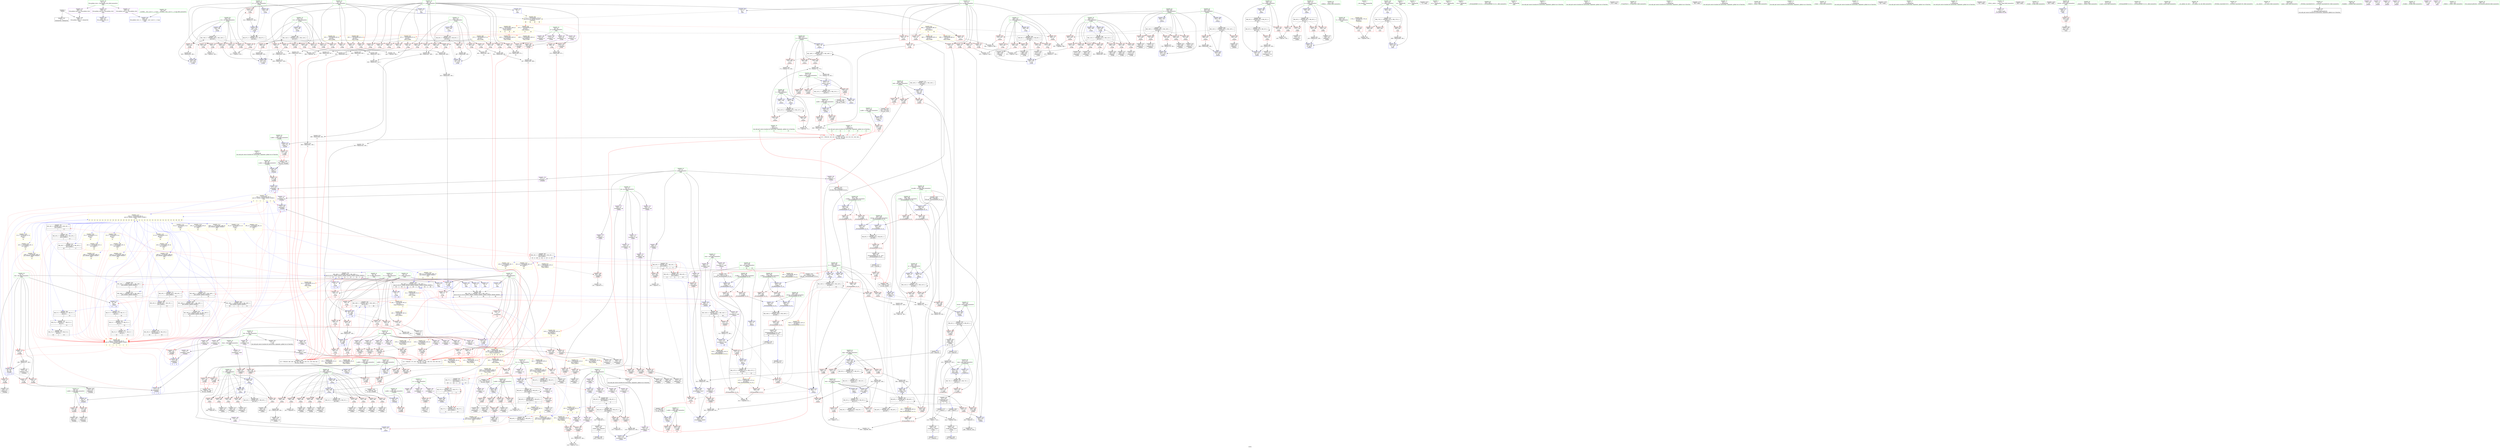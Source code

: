digraph "SVFG" {
	label="SVFG";

	Node0x5602737d2bd0 [shape=record,color=grey,label="{NodeID: 0\nNullPtr}"];
	Node0x5602737d2bd0 -> Node0x5602737eb4c0[style=solid];
	Node0x5602737d2bd0 -> Node0x5602737f6c30[style=solid];
	Node0x560273802490 [shape=record,color=black,label="{NodeID: 775\nMR_145V_2 = PHI(MR_145V_3, MR_145V_1, )\npts\{666 \}\n}"];
	Node0x560273802490 -> Node0x56027380a470[style=dashed];
	Node0x5602737f7210 [shape=record,color=blue,label="{NodeID: 443\n122\<--119\narrayidx6\<--\n_Z3addiii\n|{<s0>3|<s1>4}}"];
	Node0x5602737f7210:s0 -> Node0x56027386a2d0[style=dashed,color=blue];
	Node0x5602737f7210:s1 -> Node0x56027386a4f0[style=dashed,color=blue];
	Node0x5602737fa5d0 [shape=record,color=red,label="{NodeID: 277\n181\<--156\n\<--q\n_Z3bfsv\n}"];
	Node0x5602737fa5d0 -> Node0x560273818860[style=solid];
	Node0x5602737eac80 [shape=record,color=black,label="{NodeID: 111\n177\<--172\nidxprom\<--\n_Z3bfsv\n}"];
	Node0x56027385ad30 [shape=record,color=yellow,style=double,label="{NodeID: 886\n87V_1 = ENCHI(MR_87V_0)\npts\{40 \}\nFun[_Z2oki]}"];
	Node0x56027385ad30 -> Node0x5602737f8ca0[style=dashed];
	Node0x56027385ad30 -> Node0x5602737f8d70[style=dashed];
	Node0x56027385ad30 -> Node0x5602737f8e40[style=dashed];
	Node0x56027385ad30 -> Node0x5602737f8f10[style=dashed];
	Node0x56027385ad30 -> Node0x5602737f8fe0[style=dashed];
	Node0x560273818e60 [shape=record,color=grey,label="{NodeID: 720\n278 = cmp(276, 277, )\n}"];
	Node0x5602737f4350 [shape=record,color=red,label="{NodeID: 388\n702\<--659\n\<--i1\n_Z4doitv\n}"];
	Node0x5602737f4350 -> Node0x5602737f2130[style=solid];
	Node0x5602737ef9c0 [shape=record,color=red,label="{NodeID: 222\n125\<--8\n\<--len\n_Z3addiii\n}"];
	Node0x5602737ef9c0 -> Node0x5602737eabb0[style=solid];
	Node0x5602737ebe70 [shape=record,color=green,label="{NodeID: 56\n257\<--258\n_Z3dfsii\<--_Z3dfsii_field_insensitive\n}"];
	Node0x560273838820 [shape=record,color=yellow,style=double,label="{NodeID: 831\n16V_1 = ENCHI(MR_16V_0)\npts\{220000 \}\nFun[_ZSt3minIiERKT_S2_S2_]}"];
	Node0x560273838820 -> Node0x5602737fd830[style=dashed];
	Node0x560273813be0 [shape=record,color=grey,label="{NodeID: 665\n714 = Binary(713, 109, )\n}"];
	Node0x560273813be0 -> Node0x56027380a060[style=solid];
	Node0x560273809c50 [shape=record,color=blue,label="{NodeID: 499\n655\<--109\ni\<--\n_Z4doitv\n}"];
	Node0x560273809c50 -> Node0x560273852f50[style=dashed];
	Node0x5602737fd350 [shape=record,color=red,label="{NodeID: 333\n368\<--367\n\<--arrayidx33\n_Z3dfsii\n}"];
	Node0x5602737fd350 -> Node0x560273808320[style=solid];
	Node0x5602737f2bc0 [shape=record,color=purple,label="{NodeID: 167\n190\<--14\narrayidx4\<--till\n_Z3bfsv\n}"];
	Node0x5602737f2bc0 -> Node0x5602737faf90[style=solid];
	Node0x5602737d2ad0 [shape=record,color=green,label="{NodeID: 1\n7\<--1\n__dso_handle\<--dummyObj\nGlob }"];
	Node0x560273802990 [shape=record,color=black,label="{NodeID: 776\nMR_160V_2 = PHI(MR_160V_3, MR_160V_1, )\npts\{10 30 32 130000 160000 180000 200000 220000 250000 280000 \}\n|{|<s1>31|<s2>31|<s3>31|<s4>31|<s5>31|<s6>31}}"];
	Node0x560273802990 -> Node0x56027383c290[style=dashed];
	Node0x560273802990:s1 -> Node0x560273808c10[style=dashed,color=red];
	Node0x560273802990:s2 -> Node0x560273808ce0[style=dashed,color=red];
	Node0x560273802990:s3 -> Node0x56027384ec10[style=dashed,color=red];
	Node0x560273802990:s4 -> Node0x56027384f110[style=dashed,color=red];
	Node0x560273802990:s5 -> Node0x56027385a980[style=dashed,color=red];
	Node0x560273802990:s6 -> Node0x56027385b510[style=dashed,color=red];
	Node0x5602737f72e0 [shape=record,color=blue,label="{NodeID: 444\n127\<--124\narrayidx8\<--\n_Z3addiii\n|{<s0>3|<s1>4}}"];
	Node0x5602737f72e0:s0 -> Node0x56027386a2d0[style=dashed,color=blue];
	Node0x5602737f72e0:s1 -> Node0x56027386a4f0[style=dashed,color=blue];
	Node0x5602737fa6a0 [shape=record,color=red,label="{NodeID: 278\n185\<--156\n\<--q\n_Z3bfsv\n}"];
	Node0x5602737fa6a0 -> Node0x5602737ead50[style=solid];
	Node0x5602737ead50 [shape=record,color=black,label="{NodeID: 112\n186\<--185\nidxprom1\<--\n_Z3bfsv\n}"];
	Node0x56027385ae10 [shape=record,color=yellow,style=double,label="{NodeID: 887\n89V_1 = ENCHI(MR_89V_0)\npts\{42 \}\nFun[_Z2oki]}"];
	Node0x56027385ae10 -> Node0x5602737f9730[style=dashed];
	Node0x56027385ae10 -> Node0x5602737f9800[style=dashed];
	Node0x560273818fe0 [shape=record,color=grey,label="{NodeID: 721\n681 = cmp(679, 680, )\n}"];
	Node0x5602737f4420 [shape=record,color=red,label="{NodeID: 389\n707\<--659\n\<--i1\n_Z4doitv\n}"];
	Node0x5602737f4420 -> Node0x5602737f2200[style=solid];
	Node0x5602737efa90 [shape=record,color=red,label="{NodeID: 223\n172\<--29\n\<--s\n_Z3bfsv\n}"];
	Node0x5602737efa90 -> Node0x5602737eac80[style=solid];
	Node0x5602737efa90 -> Node0x5602737f77c0[style=solid];
	Node0x5602737ebf70 [shape=record,color=green,label="{NodeID: 57\n262\<--263\nretval\<--retval_field_insensitive\n_Z3dfsii\n}"];
	Node0x5602737ebf70 -> Node0x5602737fb6e0[style=solid];
	Node0x5602737ebf70 -> Node0x560273807ce0[style=solid];
	Node0x5602737ebf70 -> Node0x5602738084c0[style=solid];
	Node0x560273813d60 [shape=record,color=grey,label="{NodeID: 666\n610 = Binary(609, 109, )\n}"];
	Node0x560273813d60 -> Node0x5602738099e0[style=solid];
	Node0x560273809d20 [shape=record,color=blue,label="{NodeID: 500\n685\<--9\narrayidx\<--\n_Z4doitv\n}"];
	Node0x560273809d20 -> Node0x560273809d20[style=dashed];
	Node0x560273809d20 -> Node0x560273841de0[style=dashed];
	Node0x5602737fd420 [shape=record,color=red,label="{NodeID: 334\n407\<--387\n\<--retval\n_ZSt3minIiERKT_S2_S2_\n}"];
	Node0x5602737fd420 -> Node0x5602737f15d0[style=solid];
	Node0x5602737f2c90 [shape=record,color=purple,label="{NodeID: 168\n286\<--14\narrayidx\<--till\n_Z3dfsii\n}"];
	Node0x5602737f2c90 -> Node0x5602737fca60[style=solid];
	Node0x5602737b1e30 [shape=record,color=green,label="{NodeID: 2\n9\<--1\n\<--dummyObj\nCan only get source location for instruction, argument, global var or function.|{<s0>4}}"];
	Node0x5602737b1e30:s0 -> Node0x5602738b5980[style=solid,color=red];
	Node0x5602737f73b0 [shape=record,color=blue,label="{NodeID: 445\n136\<--133\nx.addr\<--x\n_Z2Adiii\n}"];
	Node0x5602737f73b0 -> Node0x5602737fa1c0[style=dashed];
	Node0x5602737f73b0 -> Node0x5602737fa290[style=dashed];
	Node0x5602737fa770 [shape=record,color=red,label="{NodeID: 279\n212\<--156\n\<--q\n_Z3bfsv\n}"];
	Node0x5602737fa770 -> Node0x5602737f0320[style=solid];
	Node0x5602737eae20 [shape=record,color=black,label="{NodeID: 113\n189\<--188\nidxprom3\<--\n_Z3bfsv\n}"];
	Node0x560273819160 [shape=record,color=grey,label="{NodeID: 722\n457 = cmp(455, 456, )\n}"];
	Node0x5602737f44f0 [shape=record,color=red,label="{NodeID: 390\n716\<--659\n\<--i1\n_Z4doitv\n}"];
	Node0x5602737f44f0 -> Node0x5602737f23a0[style=solid];
	Node0x5602737efb60 [shape=record,color=red,label="{NodeID: 224\n418\<--29\n\<--s\n_Z7maxFlowv\n|{<s0>10}}"];
	Node0x5602737efb60:s0 -> Node0x5602738b5ad0[style=solid,color=red];
	Node0x5602737ec040 [shape=record,color=green,label="{NodeID: 58\n264\<--265\nk.addr\<--k.addr_field_insensitive\n_Z3dfsii\n}"];
	Node0x5602737ec040 -> Node0x5602737fb7b0[style=solid];
	Node0x5602737ec040 -> Node0x5602737fb880[style=solid];
	Node0x5602737ec040 -> Node0x5602737fb950[style=solid];
	Node0x5602737ec040 -> Node0x5602737fba20[style=solid];
	Node0x5602737ec040 -> Node0x5602737f7e40[style=solid];
	Node0x560273838a10 [shape=record,color=yellow,style=double,label="{NodeID: 833\n173V_1 = ENCHI(MR_173V_0)\npts\{831 \}\nFun[main]}"];
	Node0x560273838a10 -> Node0x5602737f5ef0[style=dashed];
	Node0x560273813ee0 [shape=record,color=grey,label="{NodeID: 667\n108 = Binary(107, 109, )\n}"];
	Node0x560273813ee0 -> Node0x5602737ea940[style=solid];
	Node0x560273813ee0 -> Node0x5602737f6fa0[style=solid];
	Node0x560273809df0 [shape=record,color=blue,label="{NodeID: 501\n655\<--689\ni\<--inc\n_Z4doitv\n}"];
	Node0x560273809df0 -> Node0x560273852f50[style=dashed];
	Node0x5602737fd4f0 [shape=record,color=red,label="{NodeID: 335\n397\<--389\n\<--__a.addr\n_ZSt3minIiERKT_S2_S2_\n}"];
	Node0x5602737fd4f0 -> Node0x5602737fd900[style=solid];
	Node0x5602737f2d60 [shape=record,color=purple,label="{NodeID: 169\n112\<--17\narrayidx2\<--Next\n_Z3addiii\n}"];
	Node0x5602737f2d60 -> Node0x5602737f7070[style=solid];
	Node0x5602737e7760 [shape=record,color=green,label="{NodeID: 3\n49\<--1\n.str\<--dummyObj\nGlob }"];
	Node0x5602737f7480 [shape=record,color=blue,label="{NodeID: 446\n138\<--134\ny.addr\<--y\n_Z2Adiii\n}"];
	Node0x5602737f7480 -> Node0x5602737fa360[style=dashed];
	Node0x5602737f7480 -> Node0x5602737fa430[style=dashed];
	Node0x5602737fa840 [shape=record,color=red,label="{NodeID: 280\n242\<--156\n\<--q\n_Z3bfsv\n}"];
	Node0x5602737fa840 -> Node0x560273812860[style=solid];
	Node0x5602737f00f0 [shape=record,color=black,label="{NodeID: 114\n198\<--197\nidxprom7\<--\n_Z3bfsv\n}"];
	Node0x5602738192e0 [shape=record,color=grey,label="{NodeID: 723\n650 = cmp(648, 649, )\n}"];
	Node0x5602738192e0 -> Node0x5602737f1ec0[style=solid];
	Node0x5602737f45c0 [shape=record,color=red,label="{NodeID: 391\n728\<--659\n\<--i1\n_Z4doitv\n}"];
	Node0x5602737f45c0 -> Node0x5602738147e0[style=solid];
	Node0x5602737efc30 [shape=record,color=red,label="{NodeID: 225\n459\<--29\n\<--s\n_Z2oki\n|{<s0>13}}"];
	Node0x5602737efc30:s0 -> Node0x5602738b4100[style=solid,color=red];
	Node0x5602737ec110 [shape=record,color=green,label="{NodeID: 59\n266\<--267\nmi.addr\<--mi.addr_field_insensitive\n_Z3dfsii\n|{|<s5>7}}"];
	Node0x5602737ec110 -> Node0x5602737fbaf0[style=solid];
	Node0x5602737ec110 -> Node0x5602737fbbc0[style=solid];
	Node0x5602737ec110 -> Node0x5602737fbc90[style=solid];
	Node0x5602737ec110 -> Node0x5602737f7f10[style=solid];
	Node0x5602737ec110 -> Node0x5602738080b0[style=solid];
	Node0x5602737ec110:s5 -> Node0x5602738b3e80[style=solid,color=red];
	Node0x560273814060 [shape=record,color=grey,label="{NodeID: 668\n574 = Binary(569, 573, )\n|{<s0>20}}"];
	Node0x560273814060:s0 -> Node0x5602738b4b30[style=solid,color=red];
	Node0x560273809ec0 [shape=record,color=blue,label="{NodeID: 502\n657\<--9\nans\<--\n_Z4doitv\n}"];
	Node0x560273809ec0 -> Node0x5602738413e0[style=dashed];
	Node0x5602737fd5c0 [shape=record,color=red,label="{NodeID: 336\n404\<--389\n\<--__a.addr\n_ZSt3minIiERKT_S2_S2_\n}"];
	Node0x5602737fd5c0 -> Node0x560273808800[style=solid];
	Node0x5602737f2e30 [shape=record,color=purple,label="{NodeID: 170\n237\<--17\narrayidx26\<--Next\n_Z3bfsv\n}"];
	Node0x5602737f2e30 -> Node0x5602737fb540[style=solid];
	Node0x5602737e77f0 [shape=record,color=green,label="{NodeID: 4\n51\<--1\n.str.1\<--dummyObj\nGlob }"];
	Node0x5602737f7550 [shape=record,color=blue,label="{NodeID: 447\n140\<--135\nz.addr\<--z\n_Z2Adiii\n}"];
	Node0x5602737f7550 -> Node0x5602737fa500[style=dashed];
	Node0x5602737fa910 [shape=record,color=red,label="{NodeID: 281\n182\<--158\n\<--h\n_Z3bfsv\n}"];
	Node0x5602737fa910 -> Node0x560273818860[style=solid];
	Node0x5602737f0180 [shape=record,color=black,label="{NodeID: 115\n204\<--203\nidxprom10\<--\n_Z3bfsv\n}"];
	Node0x560273819460 [shape=record,color=grey,label="{NodeID: 724\n372 = cmp(371, 9, )\n}"];
	Node0x5602737f4690 [shape=record,color=red,label="{NodeID: 392\n736\<--661\n\<--q\n_Z4doitv\n}"];
	Node0x5602737f4690 -> Node0x560273817960[style=solid];
	Node0x5602737efd00 [shape=record,color=red,label="{NodeID: 226\n559\<--29\n\<--s\n_Z2okii\n|{<s0>19}}"];
	Node0x5602737efd00:s0 -> Node0x5602738b4100[style=solid,color=red];
	Node0x5602738acaf0 [shape=record,color=black,label="{NodeID: 1167\n73 = PHI()\n}"];
	Node0x5602737ec1e0 [shape=record,color=green,label="{NodeID: 60\n268\<--269\ni\<--i_field_insensitive\n_Z3dfsii\n}"];
	Node0x5602737ec1e0 -> Node0x5602737fbd60[style=solid];
	Node0x5602737ec1e0 -> Node0x5602737fbe30[style=solid];
	Node0x5602737ec1e0 -> Node0x5602737fbf00[style=solid];
	Node0x5602737ec1e0 -> Node0x5602737fbfd0[style=solid];
	Node0x5602737ec1e0 -> Node0x5602737fc0a0[style=solid];
	Node0x5602737ec1e0 -> Node0x5602737fc170[style=solid];
	Node0x5602737ec1e0 -> Node0x5602737fc240[style=solid];
	Node0x5602737ec1e0 -> Node0x5602737fc310[style=solid];
	Node0x5602737ec1e0 -> Node0x5602737fc3e0[style=solid];
	Node0x5602737ec1e0 -> Node0x560273807e40[style=solid];
	Node0x5602737ec1e0 -> Node0x560273808320[style=solid];
	Node0x560273838bd0 [shape=record,color=yellow,style=double,label="{NodeID: 835\n177V_1 = ENCHI(MR_177V_0)\npts\{38 40 42 440000 460000 \}\nFun[main]|{<s0>38|<s1>38|<s2>38|<s3>38}}"];
	Node0x560273838bd0:s0 -> Node0x560273839650[style=dashed,color=red];
	Node0x560273838bd0:s1 -> Node0x560273839760[style=dashed,color=red];
	Node0x560273838bd0:s2 -> Node0x560273858ee0[style=dashed,color=red];
	Node0x560273838bd0:s3 -> Node0x560273859180[style=dashed,color=red];
	Node0x5602738141e0 [shape=record,color=grey,label="{NodeID: 669\n474 = Binary(469, 473, )\n|{<s0>14}}"];
	Node0x5602738141e0:s0 -> Node0x5602738b4b30[style=solid,color=red];
	Node0x560273809f90 [shape=record,color=blue,label="{NodeID: 503\n659\<--109\ni1\<--\n_Z4doitv\n}"];
	Node0x560273809f90 -> Node0x5602738418e0[style=dashed];
	Node0x5602737fd690 [shape=record,color=red,label="{NodeID: 337\n395\<--391\n\<--__b.addr\n_ZSt3minIiERKT_S2_S2_\n}"];
	Node0x5602737fd690 -> Node0x5602737fd830[style=solid];
	Node0x5602737f2f00 [shape=record,color=purple,label="{NodeID: 171\n367\<--17\narrayidx33\<--Next\n_Z3dfsii\n}"];
	Node0x5602737f2f00 -> Node0x5602737fd350[style=solid];
	Node0x5602737e7880 [shape=record,color=green,label="{NodeID: 5\n53\<--1\n.str.2\<--dummyObj\nGlob }"];
	Node0x560273803ad0 [shape=record,color=black,label="{NodeID: 780\nMR_73V_3 = PHI(MR_73V_4, MR_73V_2, )\npts\{413 \}\n}"];
	Node0x560273803ad0 -> Node0x5602737fd9d0[style=dashed];
	Node0x560273803ad0 -> Node0x5602737fdaa0[style=dashed];
	Node0x560273803ad0 -> Node0x5602738089a0[style=dashed];
	Node0x5602737f7620 [shape=record,color=blue,label="{NodeID: 448\n158\<--109\nh\<--\n_Z3bfsv\n}"];
	Node0x5602737f7620 -> Node0x560273851b50[style=dashed];
	Node0x5602737fa9e0 [shape=record,color=red,label="{NodeID: 282\n224\<--158\n\<--h\n_Z3bfsv\n}"];
	Node0x5602737fa9e0 -> Node0x560273813460[style=solid];
	Node0x5602737f0250 [shape=record,color=black,label="{NodeID: 116\n207\<--206\nidxprom12\<--\n_Z3bfsv\n}"];
	Node0x5602738195e0 [shape=record,color=grey,label="{NodeID: 725\n250 = cmp(249, 9, )\n}"];
	Node0x5602738195e0 -> Node0x5602737f08d0[style=solid];
	Node0x5602737f4760 [shape=record,color=red,label="{NodeID: 393\n741\<--661\n\<--q\n_Z4doitv\n}"];
	Node0x5602737f4760 -> Node0x560273813760[style=solid];
	Node0x5602737efdd0 [shape=record,color=red,label="{NodeID: 227\n246\<--31\n\<--t\n_Z3bfsv\n}"];
	Node0x5602737efdd0 -> Node0x5602737f0800[style=solid];
	Node0x5602738b2910 [shape=record,color=black,label="{NodeID: 1168\n648 = PHI(411, )\n}"];
	Node0x5602738b2910 -> Node0x5602738192e0[style=solid];
	Node0x5602737ec2b0 [shape=record,color=green,label="{NodeID: 61\n270\<--271\ntmp\<--tmp_field_insensitive\n_Z3dfsii\n}"];
	Node0x5602737ec2b0 -> Node0x5602737fc4b0[style=solid];
	Node0x5602737ec2b0 -> Node0x5602737fc580[style=solid];
	Node0x5602737ec2b0 -> Node0x5602737fc650[style=solid];
	Node0x5602737ec2b0 -> Node0x5602737fc720[style=solid];
	Node0x5602737ec2b0 -> Node0x560273807f10[style=solid];
	Node0x560273814360 [shape=record,color=grey,label="{NodeID: 670\n603 = Binary(602, 109, )\n|{<s0>22}}"];
	Node0x560273814360:s0 -> Node0x5602738b4100[style=solid,color=red];
	Node0x56027380a060 [shape=record,color=blue,label="{NodeID: 504\n712\<--714\narrayidx13\<--add\n_Z4doitv\n|{|<s2>30}}"];
	Node0x56027380a060 -> Node0x5602737f56d0[style=dashed];
	Node0x56027380a060 -> Node0x560273841de0[style=dashed];
	Node0x56027380a060:s2 -> Node0x56027385a8a0[style=dashed,color=red];
	Node0x5602737fd760 [shape=record,color=red,label="{NodeID: 338\n401\<--391\n\<--__b.addr\n_ZSt3minIiERKT_S2_S2_\n}"];
	Node0x5602737fd760 -> Node0x560273808730[style=solid];
	Node0x5602737f2fd0 [shape=record,color=purple,label="{NodeID: 172\n122\<--19\narrayidx6\<--go\n_Z3addiii\n}"];
	Node0x5602737f2fd0 -> Node0x5602737f7210[style=solid];
	Node0x56027386a2d0 [shape=record,color=yellow,style=double,label="{NodeID: 1113\n24V_2 = CSCHI(MR_24V_1)\npts\{10 160000 180000 200000 220000 \}\nCS[]|{<s0>4|<s1>4|<s2>4|<s3>4|<s4>4|<s5>4|<s6>4}}"];
	Node0x56027386a2d0:s0 -> Node0x5602737ef750[style=dashed,color=red];
	Node0x56027386a2d0:s1 -> Node0x5602737fa0f0[style=dashed,color=red];
	Node0x56027386a2d0:s2 -> Node0x5602737f6fa0[style=dashed,color=red];
	Node0x56027386a2d0:s3 -> Node0x5602737f7070[style=dashed,color=red];
	Node0x56027386a2d0:s4 -> Node0x5602737f7140[style=dashed,color=red];
	Node0x56027386a2d0:s5 -> Node0x5602737f7210[style=dashed,color=red];
	Node0x56027386a2d0:s6 -> Node0x5602737f72e0[style=dashed,color=red];
	Node0x5602737e7910 [shape=record,color=green,label="{NodeID: 6\n55\<--1\n.str.3\<--dummyObj\nGlob }"];
	Node0x560273803bc0 [shape=record,color=black,label="{NodeID: 781\nMR_57V_2 = PHI(MR_57V_3, MR_57V_1, )\npts\{130000 \}\n|{<s0>10|<s1>10|<s2>17|<s3>27}}"];
	Node0x560273803bc0:s0 -> Node0x56027383e6e0[style=dashed,color=red];
	Node0x560273803bc0:s1 -> Node0x5602738409e0[style=dashed,color=red];
	Node0x560273803bc0:s2 -> Node0x56027386c830[style=dashed,color=blue];
	Node0x560273803bc0:s3 -> Node0x56027386af70[style=dashed,color=blue];
	Node0x5602737f76f0 [shape=record,color=blue,label="{NodeID: 449\n156\<--109\nq\<--\n_Z3bfsv\n}"];
	Node0x5602737f76f0 -> Node0x560273851650[style=dashed];
	Node0x5602737faab0 [shape=record,color=red,label="{NodeID: 283\n194\<--160\n\<--i\n_Z3bfsv\n}"];
	Node0x5602737faab0 -> Node0x5602738186e0[style=solid];
	Node0x5602737f0320 [shape=record,color=black,label="{NodeID: 117\n213\<--212\nidxprom15\<--\n_Z3bfsv\n}"];
	Node0x560273819760 [shape=record,color=grey,label="{NodeID: 726\n557 = cmp(555, 556, )\n}"];
	Node0x5602737f4830 [shape=record,color=red,label="{NodeID: 394\n737\<--663\n\<--h\n_Z4doitv\n}"];
	Node0x5602737f4830 -> Node0x5602738132e0[style=solid];
	Node0x5602737efea0 [shape=record,color=red,label="{NodeID: 228\n277\<--31\n\<--t\n_Z3dfsii\n}"];
	Node0x5602737efea0 -> Node0x560273818e60[style=solid];
	Node0x5602738b2b00 [shape=record,color=black,label="{NodeID: 1169\n416 = PHI(155, )\n}"];
	Node0x5602737ec380 [shape=record,color=green,label="{NodeID: 62\n272\<--273\nsum\<--sum_field_insensitive\n_Z3dfsii\n}"];
	Node0x5602737ec380 -> Node0x5602737fc7f0[style=solid];
	Node0x5602737ec380 -> Node0x5602737fc8c0[style=solid];
	Node0x5602737ec380 -> Node0x5602737fc990[style=solid];
	Node0x5602737ec380 -> Node0x560273807d70[style=solid];
	Node0x5602737ec380 -> Node0x560273807fe0[style=solid];
	Node0x560273838f70 [shape=record,color=yellow,style=double,label="{NodeID: 837\n26V_1 = ENCHI(MR_26V_0)\npts\{30 \}\nFun[_Z7maxFlowv]|{|<s1>9}}"];
	Node0x560273838f70 -> Node0x5602737efb60[style=dashed];
	Node0x560273838f70:s1 -> Node0x560273859930[style=dashed,color=red];
	Node0x5602738144e0 [shape=record,color=grey,label="{NodeID: 671\n602 = Binary(600, 601, )\n}"];
	Node0x5602738144e0 -> Node0x560273814360[style=solid];
	Node0x56027380a130 [shape=record,color=blue,label="{NodeID: 505\n657\<--725\nans\<--\n_Z4doitv\n}"];
	Node0x56027380a130 -> Node0x5602738413e0[style=dashed];
	Node0x5602737fd830 [shape=record,color=red,label="{NodeID: 339\n396\<--395\n\<--\n_ZSt3minIiERKT_S2_S2_\n}"];
	Node0x5602737fd830 -> Node0x5602738183e0[style=solid];
	Node0x5602737f30a0 [shape=record,color=purple,label="{NodeID: 173\n205\<--19\narrayidx11\<--go\n_Z3bfsv\n}"];
	Node0x5602737f30a0 -> Node0x5602737fb130[style=solid];
	Node0x56027386a4f0 [shape=record,color=yellow,style=double,label="{NodeID: 1114\n24V_3 = CSCHI(MR_24V_2)\npts\{10 160000 180000 200000 220000 \}\nCS[]|{<s0>13|<s1>13|<s2>13|<s3>14|<s4>14|<s5>14|<s6>15|<s7>15|<s8>15|<s9>16|<s10>16|<s11>16|<s12>19|<s13>19|<s14>19|<s15>20|<s16>20|<s17>20|<s18>21|<s19>21|<s20>21|<s21>22|<s22>22|<s23>22|<s24>23|<s25>23|<s26>23|<s27>24|<s28>24|<s29>24|<s30>25|<s31>25|<s32>25|<s33>26|<s34>26|<s35>26}}"];
	Node0x56027386a4f0:s0 -> Node0x56027386b8d0[style=dashed,color=blue];
	Node0x56027386a4f0:s1 -> Node0x56027386ba30[style=dashed,color=blue];
	Node0x56027386a4f0:s2 -> Node0x56027386bb10[style=dashed,color=blue];
	Node0x56027386a4f0:s3 -> Node0x56027384e210[style=dashed,color=blue];
	Node0x56027386a4f0:s4 -> Node0x56027384ec10[style=dashed,color=blue];
	Node0x56027386a4f0:s5 -> Node0x56027384f110[style=dashed,color=blue];
	Node0x56027386a4f0:s6 -> Node0x5602737ca470[style=dashed,color=blue];
	Node0x56027386a4f0:s7 -> Node0x5602737cae70[style=dashed,color=blue];
	Node0x56027386a4f0:s8 -> Node0x5602738373c0[style=dashed,color=blue];
	Node0x56027386a4f0:s9 -> Node0x5602738427e0[style=dashed,color=blue];
	Node0x56027386a4f0:s10 -> Node0x5602738431e0[style=dashed,color=blue];
	Node0x56027386a4f0:s11 -> Node0x5602738000d0[style=dashed,color=blue];
	Node0x56027386a4f0:s12 -> Node0x56027386cad0[style=dashed,color=blue];
	Node0x56027386a4f0:s13 -> Node0x56027386cc30[style=dashed,color=blue];
	Node0x56027386a4f0:s14 -> Node0x56027386cd10[style=dashed,color=blue];
	Node0x56027386a4f0:s15 -> Node0x56027386ce50[style=dashed,color=blue];
	Node0x56027386a4f0:s16 -> Node0x56027386cfb0[style=dashed,color=blue];
	Node0x56027386a4f0:s17 -> Node0x56027386d090[style=dashed,color=blue];
	Node0x56027386a4f0:s18 -> Node0x560273800b30[style=dashed,color=blue];
	Node0x56027386a4f0:s19 -> Node0x560273801030[style=dashed,color=blue];
	Node0x56027386a4f0:s20 -> Node0x560273801530[style=dashed,color=blue];
	Node0x56027386a4f0:s21 -> Node0x56027384f670[style=dashed,color=blue];
	Node0x56027386a4f0:s22 -> Node0x560273850070[style=dashed,color=blue];
	Node0x56027386a4f0:s23 -> Node0x560273850570[style=dashed,color=blue];
	Node0x56027386a4f0:s24 -> Node0x56027386d900[style=dashed,color=blue];
	Node0x56027386a4f0:s25 -> Node0x56027386da60[style=dashed,color=blue];
	Node0x56027386a4f0:s26 -> Node0x56027386db40[style=dashed,color=blue];
	Node0x56027386a4f0:s27 -> Node0x560273837920[style=dashed,color=blue];
	Node0x56027386a4f0:s28 -> Node0x560273838320[style=dashed,color=blue];
	Node0x56027386a4f0:s29 -> Node0x5602737c9b70[style=dashed,color=blue];
	Node0x56027386a4f0:s30 -> Node0x56027386a710[style=dashed,color=blue];
	Node0x56027386a4f0:s31 -> Node0x56027386a870[style=dashed,color=blue];
	Node0x56027386a4f0:s32 -> Node0x56027386a950[style=dashed,color=blue];
	Node0x56027386a4f0:s33 -> Node0x56027386aa90[style=dashed,color=blue];
	Node0x56027386a4f0:s34 -> Node0x56027386abf0[style=dashed,color=blue];
	Node0x56027386a4f0:s35 -> Node0x56027386acd0[style=dashed,color=blue];
	Node0x5602737e81f0 [shape=record,color=green,label="{NodeID: 7\n57\<--1\n.str.4\<--dummyObj\nGlob }"];
	Node0x56027384bf10 [shape=record,color=black,label="{NodeID: 782\nMR_16V_2 = PHI(MR_16V_3, MR_16V_1, )\npts\{220000 \}\n|{<s0>9|<s1>10|<s2>10|<s3>17|<s4>27}}"];
	Node0x56027384bf10:s0 -> Node0x56027385a060[style=dashed,color=red];
	Node0x56027384bf10:s1 -> Node0x56027383ebe0[style=dashed,color=red];
	Node0x56027384bf10:s2 -> Node0x560273840ee0[style=dashed,color=red];
	Node0x56027384bf10:s3 -> Node0x56027386c6d0[style=dashed,color=blue];
	Node0x56027384bf10:s4 -> Node0x56027386ae10[style=dashed,color=blue];
	Node0x5602737f77c0 [shape=record,color=blue,label="{NodeID: 450\n175\<--172\n\<--\n_Z3bfsv\n}"];
	Node0x5602737f77c0 -> Node0x560273852550[style=dashed];
	Node0x5602737fab80 [shape=record,color=red,label="{NodeID: 284\n197\<--160\n\<--i\n_Z3bfsv\n}"];
	Node0x5602737fab80 -> Node0x5602737f00f0[style=solid];
	Node0x5602737f03f0 [shape=record,color=black,label="{NodeID: 118\n216\<--215\nidxprom17\<--\n_Z3bfsv\n}"];
	Node0x56027385b350 [shape=record,color=yellow,style=double,label="{NodeID: 893\n100V_1 = ENCHI(MR_100V_0)\npts\{440000 \}\nFun[_Z2oki]}"];
	Node0x56027385b350 -> Node0x5602737fe7a0[style=dashed];
	Node0x5602737ca380 [shape=record,color=black,label="{NodeID: 727\nMR_65V_3 = PHI(MR_65V_4, MR_65V_2, )\npts\{388 \}\n}"];
	Node0x5602737ca380 -> Node0x5602737fd420[style=dashed];
	Node0x5602737f4900 [shape=record,color=red,label="{NodeID: 395\n742\<--663\n\<--h\n_Z4doitv\n}"];
	Node0x5602737f4900 -> Node0x560273813760[style=solid];
	Node0x5602737eff70 [shape=record,color=red,label="{NodeID: 229\n509\<--31\n\<--t\n_Z2oki\n|{<s0>16}}"];
	Node0x5602737eff70:s0 -> Node0x5602738b4b30[style=solid,color=red];
	Node0x5602738b2bd0 [shape=record,color=black,label="{NodeID: 1170\n419 = PHI(259, )\n}"];
	Node0x5602738b2bd0 -> Node0x560273816760[style=solid];
	Node0x5602737ec450 [shape=record,color=green,label="{NodeID: 63\n335\<--336\n_ZSt3minIiERKT_S2_S2_\<--_ZSt3minIiERKT_S2_S2__field_insensitive\n}"];
	Node0x560273814660 [shape=record,color=grey,label="{NodeID: 672\n478 = Binary(477, 109, )\n}"];
	Node0x560273814660 -> Node0x560273808e80[style=solid];
	Node0x56027380a200 [shape=record,color=blue,label="{NodeID: 506\n659\<--729\ni1\<--inc20\n_Z4doitv\n}"];
	Node0x56027380a200 -> Node0x5602738418e0[style=dashed];
	Node0x5602737fd900 [shape=record,color=red,label="{NodeID: 340\n398\<--397\n\<--\n_ZSt3minIiERKT_S2_S2_\n}"];
	Node0x5602737fd900 -> Node0x5602738183e0[style=solid];
	Node0x5602737f3170 [shape=record,color=purple,label="{NodeID: 174\n222\<--19\narrayidx20\<--go\n_Z3bfsv\n}"];
	Node0x5602737f3170 -> Node0x5602737fb470[style=solid];
	Node0x56027386a710 [shape=record,color=yellow,style=double,label="{NodeID: 1115\n2V_12 = CSCHI(MR_2V_9)\npts\{10 \}\nCS[]|{<s0>26}}"];
	Node0x56027386a710:s0 -> Node0x560273859790[style=dashed,color=red];
	Node0x5602737e8280 [shape=record,color=green,label="{NodeID: 8\n59\<--1\n.str.5\<--dummyObj\nGlob }"];
	Node0x56027384c410 [shape=record,color=black,label="{NodeID: 783\nMR_40V_2 = PHI(MR_40V_3, MR_40V_1, )\npts\{250000 \}\n|{<s0>9}}"];
	Node0x56027384c410:s0 -> Node0x5602737f77c0[style=dashed,color=red];
	Node0x5602737f7890 [shape=record,color=blue,label="{NodeID: 451\n178\<--109\narrayidx\<--\n_Z3bfsv\n}"];
	Node0x5602737f7890 -> Node0x560273852a50[style=dashed];
	Node0x5602737fac50 [shape=record,color=red,label="{NodeID: 285\n203\<--160\n\<--i\n_Z3bfsv\n}"];
	Node0x5602737fac50 -> Node0x5602737f0180[style=solid];
	Node0x5602737f04c0 [shape=record,color=black,label="{NodeID: 119\n221\<--220\nidxprom19\<--\n_Z3bfsv\n}"];
	Node0x56027385b430 [shape=record,color=yellow,style=double,label="{NodeID: 894\n102V_1 = ENCHI(MR_102V_0)\npts\{460000 \}\nFun[_Z2oki]}"];
	Node0x56027385b430 -> Node0x5602737fe600[style=dashed];
	Node0x56027385b430 -> Node0x5602737fe6d0[style=dashed];
	Node0x5602737ca470 [shape=record,color=black,label="{NodeID: 728\nMR_2V_6 = PHI(MR_2V_7, MR_2V_3, )\npts\{10 \}\n|{|<s1>15}}"];
	Node0x5602737ca470 -> Node0x5602738427e0[style=dashed];
	Node0x5602737ca470:s1 -> Node0x560273859790[style=dashed,color=red];
	Node0x5602737f49d0 [shape=record,color=red,label="{NodeID: 396\n759\<--663\n\<--h\n_Z4doitv\n}"];
	Node0x5602737f0040 [shape=record,color=red,label="{NodeID: 230\n639\<--31\n\<--t\n_Z2okii\n|{<s0>25}}"];
	Node0x5602737f0040:s0 -> Node0x5602738b4b30[style=solid,color=red];
	Node0x5602738b2d40 [shape=record,color=black,label="{NodeID: 1171\n334 = PHI(384, )\n}"];
	Node0x5602738b2d40 -> Node0x5602737fd0e0[style=solid];
	Node0x5602737ec550 [shape=record,color=green,label="{NodeID: 64\n387\<--388\nretval\<--retval_field_insensitive\n_ZSt3minIiERKT_S2_S2_\n}"];
	Node0x5602737ec550 -> Node0x5602737fd420[style=solid];
	Node0x5602737ec550 -> Node0x560273808730[style=solid];
	Node0x5602737ec550 -> Node0x560273808800[style=solid];
	Node0x5602738147e0 [shape=record,color=grey,label="{NodeID: 673\n729 = Binary(728, 109, )\n}"];
	Node0x5602738147e0 -> Node0x56027380a200[style=solid];
	Node0x56027380a2d0 [shape=record,color=blue,label="{NodeID: 507\n661\<--9\nq\<--\n_Z4doitv\n}"];
	Node0x56027380a2d0 -> Node0x560273801a90[style=dashed];
	Node0x5602737fd9d0 [shape=record,color=red,label="{NodeID: 341\n421\<--412\n\<--sum\n_Z7maxFlowv\n}"];
	Node0x5602737fd9d0 -> Node0x560273816760[style=solid];
	Node0x5602737f3240 [shape=record,color=purple,label="{NodeID: 175\n306\<--19\narrayidx6\<--go\n_Z3dfsii\n}"];
	Node0x5602737f3240 -> Node0x5602737fcc00[style=solid];
	Node0x56027386a870 [shape=record,color=yellow,style=double,label="{NodeID: 1116\n16V_11 = CSCHI(MR_16V_8)\npts\{220000 \}\nCS[]|{<s0>26}}"];
	Node0x56027386a870:s0 -> Node0x560273859790[style=dashed,color=red];
	Node0x5602737e8310 [shape=record,color=green,label="{NodeID: 9\n62\<--1\n\<--dummyObj\nCan only get source location for instruction, argument, global var or function.}"];
	Node0x56027384c910 [shape=record,color=black,label="{NodeID: 784\nMR_42V_2 = PHI(MR_42V_3, MR_42V_1, )\npts\{280000 \}\n|{<s0>9}}"];
	Node0x56027384c910:s0 -> Node0x5602737f7890[style=dashed,color=red];
	Node0x5602737f7960 [shape=record,color=blue,label="{NodeID: 452\n160\<--191\ni\<--\n_Z3bfsv\n}"];
	Node0x5602737f7960 -> Node0x5602737faab0[style=dashed];
	Node0x5602737f7960 -> Node0x5602737fab80[style=dashed];
	Node0x5602737f7960 -> Node0x5602737fac50[style=dashed];
	Node0x5602737f7960 -> Node0x5602737fad20[style=dashed];
	Node0x5602737f7960 -> Node0x5602737fadf0[style=dashed];
	Node0x5602737f7960 -> Node0x5602737f7ca0[style=dashed];
	Node0x5602737f7960 -> Node0x560273852050[style=dashed];
	Node0x5602737fad20 [shape=record,color=red,label="{NodeID: 286\n220\<--160\n\<--i\n_Z3bfsv\n}"];
	Node0x5602737fad20 -> Node0x5602737f04c0[style=solid];
	Node0x5602737f0590 [shape=record,color=black,label="{NodeID: 120\n230\<--223\nidxprom23\<--\n_Z3bfsv\n}"];
	Node0x56027385b510 [shape=record,color=yellow,style=double,label="{NodeID: 895\n104V_1 = ENCHI(MR_104V_0)\npts\{130000 250000 280000 \}\nFun[_Z2oki]|{<s0>17|<s1>17|<s2>17}}"];
	Node0x56027385b510:s0 -> Node0x560273803bc0[style=dashed,color=red];
	Node0x56027385b510:s1 -> Node0x56027384c410[style=dashed,color=red];
	Node0x56027385b510:s2 -> Node0x56027384c910[style=dashed,color=red];
	Node0x5602737ca970 [shape=record,color=black,label="{NodeID: 729\nMR_95V_3 = PHI(MR_95V_4, MR_95V_2, )\npts\{442 \}\n}"];
	Node0x5602737ca970 -> Node0x5602737fe050[style=dashed];
	Node0x5602737ca970 -> Node0x5602737fe120[style=dashed];
	Node0x5602737ca970 -> Node0x5602737fe1f0[style=dashed];
	Node0x5602737ca970 -> Node0x5602737fe2c0[style=dashed];
	Node0x5602737ca970 -> Node0x560273809020[style=dashed];
	Node0x5602737f4aa0 [shape=record,color=red,label="{NodeID: 397\n780\<--663\n\<--h\n_Z4doitv\n|{<s0>34}}"];
	Node0x5602737f4aa0:s0 -> Node0x5602738b3d40[style=solid,color=red];
	Node0x5602737f8070 [shape=record,color=red,label="{NodeID: 231\n643\<--31\n\<--t\n_Z2okii\n|{<s0>26}}"];
	Node0x5602737f8070:s0 -> Node0x5602738b4b30[style=solid,color=red];
	Node0x5602738b2e80 [shape=record,color=black,label="{NodeID: 1172\n338 = PHI(259, )\n}"];
	Node0x5602738b2e80 -> Node0x560273807f10[style=solid];
	Node0x5602737ec620 [shape=record,color=green,label="{NodeID: 65\n389\<--390\n__a.addr\<--__a.addr_field_insensitive\n_ZSt3minIiERKT_S2_S2_\n}"];
	Node0x5602737ec620 -> Node0x5602737fd4f0[style=solid];
	Node0x5602737ec620 -> Node0x5602737fd5c0[style=solid];
	Node0x5602737ec620 -> Node0x560273808590[style=solid];
	Node0x560273814960 [shape=record,color=grey,label="{NodeID: 674\n629 = Binary(627, 628, )\n|{<s0>24}}"];
	Node0x560273814960:s0 -> Node0x5602738b4100[style=solid,color=red];
	Node0x56027380a3a0 [shape=record,color=blue,label="{NodeID: 508\n663\<--733\nh\<--\n_Z4doitv\n}"];
	Node0x56027380a3a0 -> Node0x560273801f90[style=dashed];
	Node0x5602737fdaa0 [shape=record,color=red,label="{NodeID: 342\n425\<--412\n\<--sum\n_Z7maxFlowv\n}"];
	Node0x5602737fdaa0 -> Node0x5602737f16a0[style=solid];
	Node0x5602737f3310 [shape=record,color=purple,label="{NodeID: 176\n320\<--19\narrayidx14\<--go\n_Z3dfsii\n}"];
	Node0x5602737f3310 -> Node0x5602737fce70[style=solid];
	Node0x56027386a950 [shape=record,color=yellow,style=double,label="{NodeID: 1117\n106V_11 = CSCHI(MR_106V_8)\npts\{160000 180000 200000 \}\nCS[]|{<s0>26}}"];
	Node0x56027386a950:s0 -> Node0x560273859790[style=dashed,color=red];
	Node0x5602737e83a0 [shape=record,color=green,label="{NodeID: 10\n109\<--1\n\<--dummyObj\nCan only get source location for instruction, argument, global var or function.|{<s0>13|<s1>14|<s2>19|<s3>20|<s4>21}}"];
	Node0x5602737e83a0:s0 -> Node0x5602738b4f30[style=solid,color=red];
	Node0x5602737e83a0:s1 -> Node0x5602738b4f30[style=solid,color=red];
	Node0x5602737e83a0:s2 -> Node0x5602738b4f30[style=solid,color=red];
	Node0x5602737e83a0:s3 -> Node0x5602738b4f30[style=solid,color=red];
	Node0x5602737e83a0:s4 -> Node0x5602738b4f30[style=solid,color=red];
	Node0x56027384ce10 [shape=record,color=black,label="{NodeID: 785\nMR_32V_4 = PHI(MR_32V_6, MR_32V_3, )\npts\{159 \}\n}"];
	Node0x56027384ce10 -> Node0x5602737fa9e0[style=dashed];
	Node0x56027384ce10 -> Node0x5602737f7a30[style=dashed];
	Node0x56027384ce10 -> Node0x56027384ce10[style=dashed];
	Node0x56027384ce10 -> Node0x560273851b50[style=dashed];
	Node0x5602737f7a30 [shape=record,color=blue,label="{NodeID: 453\n158\<--225\nh\<--inc\n_Z3bfsv\n}"];
	Node0x5602737f7a30 -> Node0x56027384ce10[style=dashed];
	Node0x5602737fadf0 [shape=record,color=red,label="{NodeID: 287\n235\<--160\n\<--i\n_Z3bfsv\n}"];
	Node0x5602737fadf0 -> Node0x5602737f0730[style=solid];
	Node0x5602737f0660 [shape=record,color=black,label="{NodeID: 121\n227\<--225\nidxprom21\<--inc\n_Z3bfsv\n}"];
	Node0x5602737cae70 [shape=record,color=black,label="{NodeID: 730\nMR_16V_5 = PHI(MR_16V_6, MR_16V_2, )\npts\{220000 \}\n|{|<s1>15}}"];
	Node0x5602737cae70 -> Node0x5602738431e0[style=dashed];
	Node0x5602737cae70:s1 -> Node0x560273859790[style=dashed,color=red];
	Node0x5602737f4b70 [shape=record,color=red,label="{NodeID: 398\n746\<--665\n\<--mid\n_Z4doitv\n|{<s0>31}}"];
	Node0x5602737f4b70:s0 -> Node0x5602738b55d0[style=solid,color=red];
	Node0x5602737f8140 [shape=record,color=red,label="{NodeID: 232\n547\<--33\n\<--t1\n_Z2okii\n}"];
	Node0x5602737f8140 -> Node0x560273816a60[style=solid];
	Node0x5602738b2fc0 [shape=record,color=black,label="{NodeID: 1173\n517 = PHI(411, )\n}"];
	Node0x5602738b2fc0 -> Node0x5602738171e0[style=solid];
	Node0x5602737ec6f0 [shape=record,color=green,label="{NodeID: 66\n391\<--392\n__b.addr\<--__b.addr_field_insensitive\n_ZSt3minIiERKT_S2_S2_\n}"];
	Node0x5602737ec6f0 -> Node0x5602737fd690[style=solid];
	Node0x5602737ec6f0 -> Node0x5602737fd760[style=solid];
	Node0x5602737ec6f0 -> Node0x560273808660[style=solid];
	Node0x560273814ae0 [shape=record,color=grey,label="{NodeID: 675\n508 = Binary(506, 507, )\n|{<s0>16}}"];
	Node0x560273814ae0:s0 -> Node0x5602738b4100[style=solid,color=red];
	Node0x56027380a470 [shape=record,color=blue,label="{NodeID: 509\n665\<--744\nmid\<--div\n_Z4doitv\n}"];
	Node0x56027380a470 -> Node0x5602737f4b70[style=dashed];
	Node0x56027380a470 -> Node0x5602737f4c40[style=dashed];
	Node0x56027380a470 -> Node0x5602737f4d10[style=dashed];
	Node0x56027380a470 -> Node0x560273802490[style=dashed];
	Node0x5602737fdb70 [shape=record,color=red,label="{NodeID: 343\n510\<--437\n\<--x.addr\n_Z2oki\n|{<s0>16}}"];
	Node0x5602737fdb70:s0 -> Node0x5602738b4f30[style=solid,color=red];
	Node0x5602737f33e0 [shape=record,color=purple,label="{NodeID: 177\n329\<--19\narrayidx20\<--go\n_Z3dfsii\n}"];
	Node0x5602737f33e0 -> Node0x5602737fd010[style=solid];
	Node0x56027386aa90 [shape=record,color=yellow,style=double,label="{NodeID: 1118\n2V_13 = CSCHI(MR_2V_12)\npts\{10 \}\nCS[]|{<s0>34}}"];
	Node0x56027386aa90:s0 -> Node0x56027383c290[style=dashed,color=blue];
	Node0x5602737e8430 [shape=record,color=green,label="{NodeID: 11\n163\<--1\n\<--dummyObj\nCan only get source location for instruction, argument, global var or function.}"];
	Node0x5602737f7b00 [shape=record,color=blue,label="{NodeID: 454\n228\<--223\narrayidx22\<--\n_Z3bfsv\n}"];
	Node0x5602737f7b00 -> Node0x56027384d810[style=dashed];
	Node0x5602737faec0 [shape=record,color=red,label="{NodeID: 288\n188\<--187\n\<--arrayidx2\n_Z3bfsv\n}"];
	Node0x5602737faec0 -> Node0x5602737eae20[style=solid];
	Node0x5602737f0730 [shape=record,color=black,label="{NodeID: 122\n236\<--235\nidxprom25\<--\n_Z3bfsv\n}"];
	Node0x5602738373c0 [shape=record,color=black,label="{NodeID: 731\nMR_106V_5 = PHI(MR_106V_6, MR_106V_2, )\npts\{160000 180000 200000 \}\n|{|<s1>15}}"];
	Node0x5602738373c0 -> Node0x5602738000d0[style=dashed];
	Node0x5602738373c0:s1 -> Node0x560273859790[style=dashed,color=red];
	Node0x5602737f4c40 [shape=record,color=red,label="{NodeID: 399\n749\<--665\n\<--mid\n_Z4doitv\n}"];
	Node0x5602737f4c40 -> Node0x56027380a540[style=solid];
	Node0x5602737f8210 [shape=record,color=red,label="{NodeID: 233\n550\<--33\n\<--t1\n_Z2okii\n}"];
	Node0x5602737f8210 -> Node0x5602738165e0[style=solid];
	Node0x5602738b3100 [shape=record,color=black,label="{NodeID: 1174\n674 = PHI()\n}"];
	Node0x5602737ec7c0 [shape=record,color=green,label="{NodeID: 67\n409\<--410\n_Z7maxFlowv\<--_Z7maxFlowv_field_insensitive\n}"];
	Node0x560273814c60 [shape=record,color=grey,label="{NodeID: 676\n627 = Binary(625, 626, )\n}"];
	Node0x560273814c60 -> Node0x560273814960[style=solid];
	Node0x56027380a540 [shape=record,color=blue,label="{NodeID: 510\n663\<--749\nh\<--\n_Z4doitv\n}"];
	Node0x56027380a540 -> Node0x560273801f90[style=dashed];
	Node0x5602737fdc40 [shape=record,color=red,label="{NodeID: 344\n455\<--439\n\<--i\n_Z2oki\n}"];
	Node0x5602737fdc40 -> Node0x560273819160[style=solid];
	Node0x5602737f34b0 [shape=record,color=purple,label="{NodeID: 178\n127\<--21\narrayidx8\<--f\n_Z3addiii\n}"];
	Node0x5602737f34b0 -> Node0x5602737f72e0[style=solid];
	Node0x56027386abf0 [shape=record,color=yellow,style=double,label="{NodeID: 1119\n16V_12 = CSCHI(MR_16V_11)\npts\{220000 \}\nCS[]|{<s0>27}}"];
	Node0x56027386abf0:s0 -> Node0x56027384bf10[style=dashed,color=red];
	Node0x5602737e84c0 [shape=record,color=green,label="{NodeID: 12\n164\<--1\n\<--dummyObj\nCan only get source location for instruction, argument, global var or function.}"];
	Node0x56027384d810 [shape=record,color=black,label="{NodeID: 787\nMR_40V_4 = PHI(MR_40V_6, MR_40V_3, )\npts\{250000 \}\n}"];
	Node0x56027384d810 -> Node0x5602737fb2d0[style=dashed];
	Node0x56027384d810 -> Node0x5602737f7b00[style=dashed];
	Node0x56027384d810 -> Node0x56027384d810[style=dashed];
	Node0x56027384d810 -> Node0x560273852550[style=dashed];
	Node0x5602737f7bd0 [shape=record,color=blue,label="{NodeID: 455\n231\<--219\narrayidx24\<--add\n_Z3bfsv\n}"];
	Node0x5602737f7bd0 -> Node0x56027384dd10[style=dashed];
	Node0x5602737faf90 [shape=record,color=red,label="{NodeID: 289\n191\<--190\n\<--arrayidx4\n_Z3bfsv\n}"];
	Node0x5602737faf90 -> Node0x5602737f7960[style=solid];
	Node0x5602737f0800 [shape=record,color=black,label="{NodeID: 123\n247\<--246\nidxprom30\<--\n_Z3bfsv\n}"];
	Node0x560273837920 [shape=record,color=black,label="{NodeID: 732\nMR_2V_9 = PHI(MR_2V_11, MR_2V_7, )\npts\{10 \}\n|{<s0>23|<s1>25}}"];
	Node0x560273837920:s0 -> Node0x560273859790[style=dashed,color=red];
	Node0x560273837920:s1 -> Node0x560273859790[style=dashed,color=red];
	Node0x5602737f4d10 [shape=record,color=red,label="{NodeID: 400\n752\<--665\n\<--mid\n_Z4doitv\n}"];
	Node0x5602737f4d10 -> Node0x56027380a610[style=solid];
	Node0x5602737f82e0 [shape=record,color=red,label="{NodeID: 234\n622\<--33\n\<--t1\n_Z2okii\n|{<s0>23}}"];
	Node0x5602737f82e0:s0 -> Node0x5602738b4b30[style=solid,color=red];
	Node0x5602738b31d0 [shape=record,color=black,label="{NodeID: 1175\n706 = PHI()\n}"];
	Node0x5602737ec8c0 [shape=record,color=green,label="{NodeID: 68\n412\<--413\nsum\<--sum_field_insensitive\n_Z7maxFlowv\n}"];
	Node0x5602737ec8c0 -> Node0x5602737fd9d0[style=solid];
	Node0x5602737ec8c0 -> Node0x5602737fdaa0[style=solid];
	Node0x5602737ec8c0 -> Node0x5602738088d0[style=solid];
	Node0x5602737ec8c0 -> Node0x5602738089a0[style=solid];
	Node0x5602738394e0 [shape=record,color=yellow,style=double,label="{NodeID: 843\n79V_1 = ENCHI(MR_79V_0)\npts\{32 160000 180000 200000 \}\nFun[_Z7maxFlowv]|{<s0>9|<s1>9|<s2>9|<s3>9|<s4>10|<s5>10|<s6>10|<s7>10}}"];
	Node0x5602738394e0:s0 -> Node0x560273859a40[style=dashed,color=red];
	Node0x5602738394e0:s1 -> Node0x560273859dc0[style=dashed,color=red];
	Node0x5602738394e0:s2 -> Node0x560273859ea0[style=dashed,color=red];
	Node0x5602738394e0:s3 -> Node0x560273859f80[style=dashed,color=red];
	Node0x5602738394e0:s4 -> Node0x56027385bef0[style=dashed,color=red];
	Node0x5602738394e0:s5 -> Node0x56027385c620[style=dashed,color=red];
	Node0x5602738394e0:s6 -> Node0x56027385c700[style=dashed,color=red];
	Node0x5602738394e0:s7 -> Node0x56027385c7e0[style=dashed,color=red];
	Node0x560273814de0 [shape=record,color=grey,label="{NodeID: 677\n493 = Binary(491, 492, )\n|{<s0>15}}"];
	Node0x560273814de0:s0 -> Node0x5602738b4b30[style=solid,color=red];
	Node0x56027380a610 [shape=record,color=blue,label="{NodeID: 511\n661\<--752\nq\<--\n_Z4doitv\n}"];
	Node0x56027380a610 -> Node0x560273801a90[style=dashed];
	Node0x5602737fdd10 [shape=record,color=red,label="{NodeID: 345\n460\<--439\n\<--i\n_Z2oki\n}"];
	Node0x5602737fdd10 -> Node0x5602737f1770[style=solid];
	Node0x5602737f3580 [shape=record,color=purple,label="{NodeID: 179\n199\<--21\narrayidx8\<--f\n_Z3bfsv\n}"];
	Node0x5602737f3580 -> Node0x5602737fb060[style=solid];
	Node0x56027386acd0 [shape=record,color=yellow,style=double,label="{NodeID: 1120\n106V_12 = CSCHI(MR_106V_11)\npts\{160000 180000 200000 \}\nCS[]|{<s0>27|<s1>34}}"];
	Node0x56027386acd0:s0 -> Node0x5602738394e0[style=dashed,color=red];
	Node0x56027386acd0:s1 -> Node0x56027383c290[style=dashed,color=blue];
	Node0x5602737e8580 [shape=record,color=green,label="{NodeID: 13\n165\<--1\n\<--dummyObj\nCan only get source location for instruction, argument, global var or function.}"];
	Node0x56027384dd10 [shape=record,color=black,label="{NodeID: 788\nMR_42V_4 = PHI(MR_42V_6, MR_42V_3, )\npts\{280000 \}\n}"];
	Node0x56027384dd10 -> Node0x5602737fb200[style=dashed];
	Node0x56027384dd10 -> Node0x5602737fb3a0[style=dashed];
	Node0x56027384dd10 -> Node0x5602737f7bd0[style=dashed];
	Node0x56027384dd10 -> Node0x56027384dd10[style=dashed];
	Node0x56027384dd10 -> Node0x560273852a50[style=dashed];
	Node0x5602737f7ca0 [shape=record,color=blue,label="{NodeID: 456\n160\<--238\ni\<--\n_Z3bfsv\n}"];
	Node0x5602737f7ca0 -> Node0x5602737faab0[style=dashed];
	Node0x5602737f7ca0 -> Node0x5602737fab80[style=dashed];
	Node0x5602737f7ca0 -> Node0x5602737fac50[style=dashed];
	Node0x5602737f7ca0 -> Node0x5602737fad20[style=dashed];
	Node0x5602737f7ca0 -> Node0x5602737fadf0[style=dashed];
	Node0x5602737f7ca0 -> Node0x5602737f7ca0[style=dashed];
	Node0x5602737f7ca0 -> Node0x560273852050[style=dashed];
	Node0x5602737fb060 [shape=record,color=red,label="{NodeID: 290\n200\<--199\n\<--arrayidx8\n_Z3bfsv\n}"];
	Node0x5602737fb060 -> Node0x560273818560[style=solid];
	Node0x5602737f08d0 [shape=record,color=black,label="{NodeID: 124\n155\<--250\n_Z3bfsv_ret\<--tobool32\n_Z3bfsv\n|{<s0>9}}"];
	Node0x5602737f08d0:s0 -> Node0x5602738b2b00[style=solid,color=blue];
	Node0x560273837e20 [shape=record,color=black,label="{NodeID: 733\nMR_126V_3 = PHI(MR_126V_4, MR_126V_2, )\npts\{535 \}\n}"];
	Node0x560273837e20 -> Node0x5602737ff4a0[style=dashed];
	Node0x560273837e20 -> Node0x5602737ff570[style=dashed];
	Node0x560273837e20 -> Node0x5602737ff640[style=dashed];
	Node0x560273837e20 -> Node0x5602737ff710[style=dashed];
	Node0x560273837e20 -> Node0x560273809b80[style=dashed];
	Node0x5602737f4de0 [shape=record,color=red,label="{NodeID: 401\n769\<--667\n\<--l\n_Z4doitv\n}"];
	Node0x5602737f4de0 -> Node0x5602738174e0[style=solid];
	Node0x5602737f83b0 [shape=record,color=red,label="{NodeID: 235\n638\<--33\n\<--t1\n_Z2okii\n|{<s0>25}}"];
	Node0x5602737f83b0:s0 -> Node0x5602738b4100[style=solid,color=red];
	Node0x5602738b32a0 [shape=record,color=black,label="{NodeID: 1176\n722 = PHI(797, )\n}"];
	Node0x5602738b32a0 -> Node0x5602737f56d0[style=solid];
	Node0x5602737ec990 [shape=record,color=green,label="{NodeID: 69\n427\<--428\n_Z4initv\<--_Z4initv_field_insensitive\n}"];
	Node0x560273839650 [shape=record,color=yellow,style=double,label="{NodeID: 844\n87V_1 = ENCHI(MR_87V_0)\npts\{40 \}\nFun[_Z4doitv]|{|<s1>31|<s2>34}}"];
	Node0x560273839650 -> Node0x5602737f9660[style=dashed];
	Node0x560273839650:s1 -> Node0x56027385ad30[style=dashed,color=red];
	Node0x560273839650:s2 -> Node0x560273855eb0[style=dashed,color=red];
	Node0x560273814f60 [shape=record,color=grey,label="{NodeID: 678\n621 = Binary(619, 620, )\n|{<s0>23}}"];
	Node0x560273814f60:s0 -> Node0x5602738b4100[style=solid,color=red];
	Node0x56027380a6e0 [shape=record,color=blue,label="{NodeID: 512\n663\<--757\nh\<--\n_Z4doitv\n}"];
	Node0x56027380a6e0 -> Node0x5602737f49d0[style=dashed];
	Node0x56027380a6e0 -> Node0x5602737f4aa0[style=dashed];
	Node0x5602737fdde0 [shape=record,color=red,label="{NodeID: 346\n465\<--439\n\<--i\n_Z2oki\n}"];
	Node0x5602737fdde0 -> Node0x5602737f1840[style=solid];
	Node0x5602737f3650 [shape=record,color=purple,label="{NodeID: 180\n300\<--21\narrayidx3\<--f\n_Z3dfsii\n}"];
	Node0x5602737f3650 -> Node0x5602737fcb30[style=solid];
	Node0x56027386ae10 [shape=record,color=yellow,style=double,label="{NodeID: 1121\n16V_13 = CSCHI(MR_16V_12)\npts\{220000 \}\nCS[]|{<s0>34}}"];
	Node0x56027386ae10:s0 -> Node0x56027383c290[style=dashed,color=blue];
	Node0x5602737e8640 [shape=record,color=green,label="{NodeID: 14\n170\<--1\n\<--dummyObj\nCan only get source location for instruction, argument, global var or function.}"];
	Node0x56027384e210 [shape=record,color=black,label="{NodeID: 789\nMR_2V_3 = PHI(MR_2V_5, MR_2V_2, )\npts\{10 \}\n|{|<s1>13}}"];
	Node0x56027384e210 -> Node0x5602737ca470[style=dashed];
	Node0x56027384e210:s1 -> Node0x560273859790[style=dashed,color=red];
	Node0x5602737f7d70 [shape=record,color=blue,label="{NodeID: 457\n156\<--243\nq\<--inc28\n_Z3bfsv\n}"];
	Node0x5602737f7d70 -> Node0x560273851650[style=dashed];
	Node0x5602737fb130 [shape=record,color=red,label="{NodeID: 291\n206\<--205\n\<--arrayidx11\n_Z3bfsv\n}"];
	Node0x5602737fb130 -> Node0x5602737f0250[style=solid];
	Node0x5602737f09a0 [shape=record,color=black,label="{NodeID: 125\n285\<--284\nidxprom\<--\n_Z3dfsii\n}"];
	Node0x560273838320 [shape=record,color=black,label="{NodeID: 734\nMR_16V_8 = PHI(MR_16V_10, MR_16V_6, )\npts\{220000 \}\n|{<s0>23|<s1>25}}"];
	Node0x560273838320:s0 -> Node0x560273859790[style=dashed,color=red];
	Node0x560273838320:s1 -> Node0x560273859790[style=dashed,color=red];
	Node0x5602737f4eb0 [shape=record,color=red,label="{NodeID: 402\n774\<--667\n\<--l\n_Z4doitv\n}"];
	Node0x5602737f4eb0 -> Node0x5602738168e0[style=solid];
	Node0x5602737f8480 [shape=record,color=red,label="{NodeID: 236\n630\<--35\n\<--t2\n_Z2okii\n|{<s0>24}}"];
	Node0x5602737f8480:s0 -> Node0x5602738b4b30[style=solid,color=red];
	Node0x5602738b3440 [shape=record,color=black,label="{NodeID: 1177\n747 = PHI(435, )\n}"];
	Node0x5602737eca90 [shape=record,color=green,label="{NodeID: 70\n433\<--434\n_Z2oki\<--_Z2oki_field_insensitive\n}"];
	Node0x560273839760 [shape=record,color=yellow,style=double,label="{NodeID: 845\n89V_1 = ENCHI(MR_89V_0)\npts\{42 \}\nFun[_Z4doitv]|{|<s3>31|<s4>34}}"];
	Node0x560273839760 -> Node0x5602737f9b40[style=dashed];
	Node0x560273839760 -> Node0x5602737f9c10[style=dashed];
	Node0x560273839760 -> Node0x5602737f9ce0[style=dashed];
	Node0x560273839760:s3 -> Node0x56027385ae10[style=dashed,color=red];
	Node0x560273839760:s4 -> Node0x560273855f90[style=dashed,color=red];
	Node0x5602738150e0 [shape=record,color=grey,label="{NodeID: 679\n490 = Binary(489, 109, )\n|{<s0>15}}"];
	Node0x5602738150e0:s0 -> Node0x5602738b4100[style=solid,color=red];
	Node0x56027380a7b0 [shape=record,color=blue,label="{NodeID: 513\n667\<--765\nl\<--\n_Z4doitv\n}"];
	Node0x56027380a7b0 -> Node0x56027383ae90[style=dashed];
	Node0x5602737fdeb0 [shape=record,color=red,label="{NodeID: 347\n470\<--439\n\<--i\n_Z2oki\n}"];
	Node0x5602737fdeb0 -> Node0x5602737f1910[style=solid];
	Node0x5602737f3720 [shape=record,color=purple,label="{NodeID: 181\n333\<--21\narrayidx22\<--f\n_Z3dfsii\n|{<s0>7}}"];
	Node0x5602737f3720:s0 -> Node0x5602738b3fc0[style=solid,color=red];
	Node0x56027386af70 [shape=record,color=yellow,style=double,label="{NodeID: 1122\n104V_2 = CSCHI(MR_104V_1)\npts\{130000 250000 280000 \}\nCS[]|{<s0>34}}"];
	Node0x56027386af70:s0 -> Node0x56027383c290[style=dashed,color=blue];
	Node0x5602737e8700 [shape=record,color=green,label="{NodeID: 15\n171\<--1\n\<--dummyObj\nCan only get source location for instruction, argument, global var or function.}"];
	Node0x56027384e710 [shape=record,color=black,label="{NodeID: 790\nMR_93V_3 = PHI(MR_93V_4, MR_93V_2, )\npts\{440 \}\n}"];
	Node0x56027384e710 -> Node0x5602737fdc40[style=dashed];
	Node0x56027384e710 -> Node0x5602737fdd10[style=dashed];
	Node0x56027384e710 -> Node0x5602737fdde0[style=dashed];
	Node0x56027384e710 -> Node0x5602737fdeb0[style=dashed];
	Node0x56027384e710 -> Node0x5602737fdf80[style=dashed];
	Node0x56027384e710 -> Node0x560273808e80[style=dashed];
	Node0x5602737f7e40 [shape=record,color=blue,label="{NodeID: 458\n264\<--260\nk.addr\<--k\n_Z3dfsii\n}"];
	Node0x5602737f7e40 -> Node0x5602737fb7b0[style=dashed];
	Node0x5602737f7e40 -> Node0x5602737fb880[style=dashed];
	Node0x5602737f7e40 -> Node0x5602737fb950[style=dashed];
	Node0x5602737f7e40 -> Node0x5602737fba20[style=dashed];
	Node0x5602737fb200 [shape=record,color=red,label="{NodeID: 292\n209\<--208\n\<--arrayidx13\n_Z3bfsv\n}"];
	Node0x5602737fb200 -> Node0x5602738177e0[style=solid];
	Node0x5602737f0a70 [shape=record,color=black,label="{NodeID: 126\n299\<--298\nidxprom2\<--\n_Z3dfsii\n}"];
	Node0x5602737c9b70 [shape=record,color=black,label="{NodeID: 735\nMR_106V_8 = PHI(MR_106V_10, MR_106V_6, )\npts\{160000 180000 200000 \}\n|{<s0>23|<s1>25}}"];
	Node0x5602737c9b70:s0 -> Node0x560273859790[style=dashed,color=red];
	Node0x5602737c9b70:s1 -> Node0x560273859790[style=dashed,color=red];
	Node0x5602737f4f80 [shape=record,color=red,label="{NodeID: 403\n770\<--669\n\<--r\n_Z4doitv\n}"];
	Node0x5602737f4f80 -> Node0x560273812ce0[style=solid];
	Node0x5602737f8550 [shape=record,color=red,label="{NodeID: 237\n642\<--35\n\<--t2\n_Z2okii\n|{<s0>26}}"];
	Node0x5602737f8550:s0 -> Node0x5602738b4100[style=solid,color=red];
	Node0x5602738b3550 [shape=record,color=black,label="{NodeID: 1178\n756 = PHI(797, )\n}"];
	Node0x5602738b3550 -> Node0x5602737f57a0[style=solid];
	Node0x5602737ecb90 [shape=record,color=green,label="{NodeID: 71\n437\<--438\nx.addr\<--x.addr_field_insensitive\n_Z2oki\n}"];
	Node0x5602737ecb90 -> Node0x5602737fdb70[style=solid];
	Node0x5602737ecb90 -> Node0x560273808b40[style=solid];
	Node0x560273815260 [shape=record,color=grey,label="{NodeID: 680\n497 = Binary(496, 109, )\n}"];
	Node0x560273815260 -> Node0x560273809020[style=solid];
	Node0x56027380a880 [shape=record,color=blue,label="{NodeID: 514\n669\<--766\nr\<--\n_Z4doitv\n}"];
	Node0x56027380a880 -> Node0x56027383b390[style=dashed];
	Node0x5602737fdf80 [shape=record,color=red,label="{NodeID: 348\n477\<--439\n\<--i\n_Z2oki\n}"];
	Node0x5602737fdf80 -> Node0x560273814660[style=solid];
	Node0x5602737f37f0 [shape=record,color=purple,label="{NodeID: 182\n351\<--21\narrayidx26\<--f\n_Z3dfsii\n}"];
	Node0x5602737f37f0 -> Node0x5602737fd1b0[style=solid];
	Node0x5602737f37f0 -> Node0x560273808180[style=solid];
	Node0x56027386b0b0 [shape=record,color=yellow,style=double,label="{NodeID: 1123\n40V_3 = CSCHI(MR_40V_2)\npts\{250000 \}\nCS[]|{|<s1>17|<s2>27}}"];
	Node0x56027386b0b0 -> Node0x56027384c410[style=dashed];
	Node0x56027386b0b0:s1 -> Node0x56027386c830[style=dashed,color=blue];
	Node0x56027386b0b0:s2 -> Node0x56027386af70[style=dashed,color=blue];
	Node0x5602737e8800 [shape=record,color=green,label="{NodeID: 16\n420\<--1\n\<--dummyObj\nCan only get source location for instruction, argument, global var or function.|{<s0>10|<s1>15|<s2>22}}"];
	Node0x5602737e8800:s0 -> Node0x5602738b5c20[style=solid,color=red];
	Node0x5602737e8800:s1 -> Node0x5602738b4f30[style=solid,color=red];
	Node0x5602737e8800:s2 -> Node0x5602738b4f30[style=solid,color=red];
	Node0x56027384ec10 [shape=record,color=black,label="{NodeID: 791\nMR_16V_2 = PHI(MR_16V_4, MR_16V_1, )\npts\{220000 \}\n|{|<s1>13}}"];
	Node0x56027384ec10 -> Node0x5602737cae70[style=dashed];
	Node0x56027384ec10:s1 -> Node0x560273859790[style=dashed,color=red];
	Node0x5602737f7f10 [shape=record,color=blue,label="{NodeID: 459\n266\<--261\nmi.addr\<--mi\n_Z3dfsii\n}"];
	Node0x5602737f7f10 -> Node0x5602737fbaf0[style=dashed];
	Node0x5602737f7f10 -> Node0x56027383d2e0[style=dashed];
	Node0x5602737f7f10 -> Node0x56027383f5e0[style=dashed];
	Node0x5602737fb2d0 [shape=record,color=red,label="{NodeID: 293\n215\<--214\n\<--arrayidx16\n_Z3bfsv\n}"];
	Node0x5602737fb2d0 -> Node0x5602737f03f0[style=solid];
	Node0x5602737f0b40 [shape=record,color=black,label="{NodeID: 127\n305\<--304\nidxprom5\<--\n_Z3dfsii\n}"];
	Node0x5602737f5050 [shape=record,color=red,label="{NodeID: 404\n775\<--669\n\<--r\n_Z4doitv\n}"];
	Node0x5602737f5050 -> Node0x5602738168e0[style=solid];
	Node0x5602737f8620 [shape=record,color=red,label="{NodeID: 238\n448\<--37\n\<--n\n_Z2oki\n}"];
	Node0x5602737f8620 -> Node0x5602738153e0[style=solid];
	Node0x5602738b36c0 [shape=record,color=black,label="{NodeID: 1179\n761 = PHI()\n}"];
	Node0x5602737ecc60 [shape=record,color=green,label="{NodeID: 72\n439\<--440\ni\<--i_field_insensitive\n_Z2oki\n}"];
	Node0x5602737ecc60 -> Node0x5602737fdc40[style=solid];
	Node0x5602737ecc60 -> Node0x5602737fdd10[style=solid];
	Node0x5602737ecc60 -> Node0x5602737fdde0[style=solid];
	Node0x5602737ecc60 -> Node0x5602737fdeb0[style=solid];
	Node0x5602737ecc60 -> Node0x5602737fdf80[style=solid];
	Node0x5602737ecc60 -> Node0x560273808db0[style=solid];
	Node0x5602737ecc60 -> Node0x560273808e80[style=solid];
	Node0x5602738153e0 [shape=record,color=grey,label="{NodeID: 681\n450 = Binary(448, 449, )\n}"];
	Node0x5602738153e0 -> Node0x560273815560[style=solid];
	Node0x56027380a950 [shape=record,color=blue,label="{NodeID: 515\n671\<--777\nmid31\<--div33\n_Z4doitv\n}"];
	Node0x56027380a950 -> Node0x5602737f51f0[style=dashed];
	Node0x56027380a950 -> Node0x5602737f52c0[style=dashed];
	Node0x56027380a950 -> Node0x5602737f5390[style=dashed];
	Node0x56027380a950 -> Node0x56027383b890[style=dashed];
	Node0x5602737fe050 [shape=record,color=red,label="{NodeID: 349\n483\<--441\n\<--i7\n_Z2oki\n}"];
	Node0x5602737fe050 -> Node0x560273817660[style=solid];
	Node0x5602737f38c0 [shape=record,color=purple,label="{NodeID: 183\n359\<--21\narrayidx29\<--f\n_Z3dfsii\n}"];
	Node0x5602737f38c0 -> Node0x5602737fd280[style=solid];
	Node0x5602737f38c0 -> Node0x560273808250[style=solid];
	Node0x56027386b210 [shape=record,color=yellow,style=double,label="{NodeID: 1124\n42V_3 = CSCHI(MR_42V_2)\npts\{280000 \}\nCS[]|{|<s1>10|<s2>17|<s3>27}}"];
	Node0x56027386b210 -> Node0x56027384c910[style=dashed];
	Node0x56027386b210:s1 -> Node0x56027385c9a0[style=dashed,color=red];
	Node0x56027386b210:s2 -> Node0x56027386c830[style=dashed,color=blue];
	Node0x56027386b210:s3 -> Node0x56027386af70[style=dashed,color=blue];
	Node0x5602737e8900 [shape=record,color=green,label="{NodeID: 17\n542\<--1\n\<--dummyObj\nCan only get source location for instruction, argument, global var or function.}"];
	Node0x56027384f110 [shape=record,color=black,label="{NodeID: 792\nMR_106V_2 = PHI(MR_106V_4, MR_106V_1, )\npts\{160000 180000 200000 \}\n|{|<s1>13}}"];
	Node0x56027384f110 -> Node0x5602738373c0[style=dashed];
	Node0x56027384f110:s1 -> Node0x560273859790[style=dashed,color=red];
	Node0x560273807ce0 [shape=record,color=blue,label="{NodeID: 460\n262\<--280\nretval\<--\n_Z3dfsii\n}"];
	Node0x560273807ce0 -> Node0x56027383f0e0[style=dashed];
	Node0x5602737fb3a0 [shape=record,color=red,label="{NodeID: 294\n218\<--217\n\<--arrayidx18\n_Z3bfsv\n}"];
	Node0x5602737fb3a0 -> Node0x560273815fe0[style=solid];
	Node0x5602737f0c10 [shape=record,color=black,label="{NodeID: 128\n308\<--307\nidxprom7\<--\n_Z3dfsii\n}"];
	Node0x5602737f5120 [shape=record,color=red,label="{NodeID: 405\n790\<--669\n\<--r\n_Z4doitv\n}"];
	Node0x5602737f86f0 [shape=record,color=red,label="{NodeID: 239\n484\<--37\n\<--n\n_Z2oki\n}"];
	Node0x5602737f86f0 -> Node0x560273817660[style=solid];
	Node0x5602738b3790 [shape=record,color=black,label="{NodeID: 1180\n781 = PHI(523, )\n}"];
	Node0x5602737ecd30 [shape=record,color=green,label="{NodeID: 73\n441\<--442\ni7\<--i7_field_insensitive\n_Z2oki\n}"];
	Node0x5602737ecd30 -> Node0x5602737fe050[style=solid];
	Node0x5602737ecd30 -> Node0x5602737fe120[style=solid];
	Node0x5602737ecd30 -> Node0x5602737fe1f0[style=solid];
	Node0x5602737ecd30 -> Node0x5602737fe2c0[style=solid];
	Node0x5602737ecd30 -> Node0x560273808f50[style=solid];
	Node0x5602737ecd30 -> Node0x560273809020[style=solid];
	Node0x560273815560 [shape=record,color=grey,label="{NodeID: 682\n451 = Binary(450, 109, )\n}"];
	Node0x560273815560 -> Node0x560273808ce0[style=solid];
	Node0x56027380aa20 [shape=record,color=blue,label="{NodeID: 516\n669\<--783\nr\<--\n_Z4doitv\n}"];
	Node0x56027380aa20 -> Node0x56027383b390[style=dashed];
	Node0x5602737fe120 [shape=record,color=red,label="{NodeID: 350\n488\<--441\n\<--i7\n_Z2oki\n}"];
	Node0x5602737fe120 -> Node0x560273812e60[style=solid];
	Node0x5602737f3990 [shape=record,color=purple,label="{NodeID: 184\n175\<--23\n\<--n1\n_Z3bfsv\n}"];
	Node0x5602737f3990 -> Node0x5602737f77c0[style=solid];
	Node0x5602737e8a00 [shape=record,color=green,label="{NodeID: 18\n765\<--1\n\<--dummyObj\nCan only get source location for instruction, argument, global var or function.}"];
	Node0x56027384f670 [shape=record,color=black,label="{NodeID: 793\nMR_2V_7 = PHI(MR_2V_8, MR_2V_3, )\npts\{10 \}\n|{|<s1>22}}"];
	Node0x56027384f670 -> Node0x560273837920[style=dashed];
	Node0x56027384f670:s1 -> Node0x560273859790[style=dashed,color=red];
	Node0x560273807d70 [shape=record,color=blue,label="{NodeID: 461\n272\<--9\nsum\<--\n_Z3dfsii\n}"];
	Node0x560273807d70 -> Node0x56027383e1e0[style=dashed];
	Node0x5602737fb470 [shape=record,color=red,label="{NodeID: 295\n223\<--222\n\<--arrayidx20\n_Z3bfsv\n}"];
	Node0x5602737fb470 -> Node0x5602737f0590[style=solid];
	Node0x5602737fb470 -> Node0x5602737f7b00[style=solid];
	Node0x5602737f0ce0 [shape=record,color=black,label="{NodeID: 129\n312\<--311\nidxprom9\<--\n_Z3dfsii\n}"];
	Node0x5602737f51f0 [shape=record,color=red,label="{NodeID: 406\n779\<--671\n\<--mid31\n_Z4doitv\n|{<s0>34}}"];
	Node0x5602737f51f0:s0 -> Node0x5602738b3b10[style=solid,color=red];
	Node0x5602737f87c0 [shape=record,color=red,label="{NodeID: 240\n503\<--37\n\<--n\n_Z2oki\n}"];
	Node0x5602737f87c0 -> Node0x5602738189e0[style=solid];
	Node0x5602738b38a0 [shape=record,color=black,label="{NodeID: 1181\n792 = PHI()\n}"];
	Node0x5602737ece00 [shape=record,color=green,label="{NodeID: 74\n443\<--444\ni17\<--i17_field_insensitive\n_Z2oki\n}"];
	Node0x5602737ece00 -> Node0x5602737fe390[style=solid];
	Node0x5602737ece00 -> Node0x5602737fe460[style=solid];
	Node0x5602737ece00 -> Node0x5602737fe530[style=solid];
	Node0x5602737ece00 -> Node0x5602738090f0[style=solid];
	Node0x5602737ece00 -> Node0x5602738091c0[style=solid];
	Node0x5602738156e0 [shape=record,color=grey,label="{NodeID: 683\n689 = Binary(688, 109, )\n}"];
	Node0x5602738156e0 -> Node0x560273809df0[style=solid];
	Node0x56027380aaf0 [shape=record,color=blue,label="{NodeID: 517\n667\<--786\nl\<--\n_Z4doitv\n}"];
	Node0x56027380aaf0 -> Node0x56027383ae90[style=dashed];
	Node0x5602737fe1f0 [shape=record,color=red,label="{NodeID: 351\n492\<--441\n\<--i7\n_Z2oki\n}"];
	Node0x5602737fe1f0 -> Node0x560273814de0[style=solid];
	Node0x5602737f3a60 [shape=record,color=purple,label="{NodeID: 185\n187\<--23\narrayidx2\<--n1\n_Z3bfsv\n}"];
	Node0x5602737f3a60 -> Node0x5602737faec0[style=solid];
	Node0x5602737e8b00 [shape=record,color=green,label="{NodeID: 19\n4\<--6\n_ZStL8__ioinit\<--_ZStL8__ioinit_field_insensitive\nGlob }"];
	Node0x5602737e8b00 -> Node0x5602737f26e0[style=solid];
	Node0x56027384fb70 [shape=record,color=black,label="{NodeID: 794\nMR_124V_3 = PHI(MR_124V_4, MR_124V_2, )\npts\{533 \}\n}"];
	Node0x56027384fb70 -> Node0x5602737ff160[style=dashed];
	Node0x56027384fb70 -> Node0x5602737ff230[style=dashed];
	Node0x56027384fb70 -> Node0x5602737ff300[style=dashed];
	Node0x56027384fb70 -> Node0x5602737ff3d0[style=dashed];
	Node0x56027384fb70 -> Node0x5602738099e0[style=dashed];
	Node0x560273807e40 [shape=record,color=blue,label="{NodeID: 462\n268\<--287\ni\<--\n_Z3dfsii\n}"];
	Node0x560273807e40 -> Node0x5602737fbd60[style=dashed];
	Node0x560273807e40 -> Node0x5602737fbe30[style=dashed];
	Node0x560273807e40 -> Node0x5602737fbf00[style=dashed];
	Node0x560273807e40 -> Node0x5602737fbfd0[style=dashed];
	Node0x560273807e40 -> Node0x5602737fc0a0[style=dashed];
	Node0x560273807e40 -> Node0x5602737fc170[style=dashed];
	Node0x560273807e40 -> Node0x5602737fc240[style=dashed];
	Node0x560273807e40 -> Node0x5602737fc310[style=dashed];
	Node0x560273807e40 -> Node0x5602737fc3e0[style=dashed];
	Node0x560273807e40 -> Node0x560273808320[style=dashed];
	Node0x560273807e40 -> Node0x56027383fae0[style=dashed];
	Node0x5602737fb540 [shape=record,color=red,label="{NodeID: 296\n238\<--237\n\<--arrayidx26\n_Z3bfsv\n}"];
	Node0x5602737fb540 -> Node0x5602737f7ca0[style=solid];
	Node0x5602737f0db0 [shape=record,color=black,label="{NodeID: 130\n319\<--318\nidxprom13\<--\n_Z3dfsii\n}"];
	Node0x56027385bef0 [shape=record,color=yellow,style=double,label="{NodeID: 905\n28V_1 = ENCHI(MR_28V_0)\npts\{32 \}\nFun[_Z3dfsii]|{|<s1>8}}"];
	Node0x56027385bef0 -> Node0x5602737efea0[style=dashed];
	Node0x56027385bef0:s1 -> Node0x56027385bef0[style=dashed,color=red];
	Node0x5602737f52c0 [shape=record,color=red,label="{NodeID: 407\n783\<--671\n\<--mid31\n_Z4doitv\n}"];
	Node0x5602737f52c0 -> Node0x56027380aa20[style=solid];
	Node0x5602737f8890 [shape=record,color=red,label="{NodeID: 241\n540\<--37\n\<--n\n_Z2okii\n}"];
	Node0x5602737f8890 -> Node0x560273816d60[style=solid];
	Node0x5602738b3970 [shape=record,color=black,label="{NodeID: 1182\n836 = PHI()\n}"];
	Node0x5602737eced0 [shape=record,color=green,label="{NodeID: 75\n521\<--522\n_Z2okii\<--_Z2okii_field_insensitive\n}"];
	Node0x560273815860 [shape=record,color=grey,label="{NodeID: 684\n591 = Binary(590, 109, )\n}"];
	Node0x560273815860 -> Node0x560273809840[style=solid];
	Node0x56027380abc0 [shape=record,color=blue,label="{NodeID: 518\n802\<--798\n__a.addr\<--__a\n_ZSt3maxIiERKT_S2_S2_\n}"];
	Node0x56027380abc0 -> Node0x5602737f5940[style=dashed];
	Node0x56027380abc0 -> Node0x5602737f5a10[style=dashed];
	Node0x5602737fe2c0 [shape=record,color=red,label="{NodeID: 352\n496\<--441\n\<--i7\n_Z2oki\n}"];
	Node0x5602737fe2c0 -> Node0x560273815260[style=solid];
	Node0x5602737f3b30 [shape=record,color=purple,label="{NodeID: 186\n214\<--23\narrayidx16\<--n1\n_Z3bfsv\n}"];
	Node0x5602737f3b30 -> Node0x5602737fb2d0[style=solid];
	Node0x5602737e8c00 [shape=record,color=green,label="{NodeID: 20\n8\<--10\nlen\<--len_field_insensitive\nGlob }"];
	Node0x5602737e8c00 -> Node0x5602737ef750[style=solid];
	Node0x5602737e8c00 -> Node0x5602737ef820[style=solid];
	Node0x5602737e8c00 -> Node0x5602737ef8f0[style=solid];
	Node0x5602737e8c00 -> Node0x5602737ef9c0[style=solid];
	Node0x5602737e8c00 -> Node0x5602737f6230[style=solid];
	Node0x5602737e8c00 -> Node0x5602737f6fa0[style=solid];
	Node0x5602737e8c00 -> Node0x560273808a70[style=solid];
	Node0x560273850070 [shape=record,color=black,label="{NodeID: 795\nMR_16V_6 = PHI(MR_16V_7, MR_16V_2, )\npts\{220000 \}\n|{|<s1>22}}"];
	Node0x560273850070 -> Node0x560273838320[style=dashed];
	Node0x560273850070:s1 -> Node0x560273859790[style=dashed,color=red];
	Node0x560273807f10 [shape=record,color=blue,label="{NodeID: 463\n270\<--338\ntmp\<--call23\n_Z3dfsii\n}"];
	Node0x560273807f10 -> Node0x5602737fc4b0[style=dashed];
	Node0x560273807f10 -> Node0x5602737fc580[style=dashed];
	Node0x560273807f10 -> Node0x5602737fc650[style=dashed];
	Node0x560273807f10 -> Node0x5602737fc720[style=dashed];
	Node0x560273807f10 -> Node0x56027383dce0[style=dashed];
	Node0x5602737fb610 [shape=record,color=red,label="{NodeID: 297\n249\<--248\n\<--arrayidx31\n_Z3bfsv\n}"];
	Node0x5602737fb610 -> Node0x5602738195e0[style=solid];
	Node0x5602737f0e80 [shape=record,color=black,label="{NodeID: 131\n322\<--321\nidxprom15\<--\n_Z3dfsii\n}"];
	Node0x5602737f5390 [shape=record,color=red,label="{NodeID: 408\n786\<--671\n\<--mid31\n_Z4doitv\n}"];
	Node0x5602737f5390 -> Node0x56027380aaf0[style=solid];
	Node0x5602737f8960 [shape=record,color=red,label="{NodeID: 242\n581\<--37\n\<--n\n_Z2okii\n}"];
	Node0x5602737f8960 -> Node0x560273815b60[style=solid];
	Node0x5602738b3a40 [shape=record,color=black,label="{NodeID: 1183\n845 = PHI()\n}"];
	Node0x5602737ecfd0 [shape=record,color=green,label="{NodeID: 76\n526\<--527\ny.addr\<--y.addr_field_insensitive\n_Z2okii\n}"];
	Node0x5602737ecfd0 -> Node0x5602737fe870[style=solid];
	Node0x5602737ecfd0 -> Node0x5602737fe940[style=solid];
	Node0x5602737ecfd0 -> Node0x560273809290[style=solid];
	Node0x5602738159e0 [shape=record,color=grey,label="{NodeID: 685\n587 = Binary(582, 586, )\n|{<s0>21}}"];
	Node0x5602738159e0:s0 -> Node0x5602738b4b30[style=solid,color=red];
	Node0x56027380ac90 [shape=record,color=blue,label="{NodeID: 519\n804\<--799\n__b.addr\<--__b\n_ZSt3maxIiERKT_S2_S2_\n}"];
	Node0x56027380ac90 -> Node0x5602737f5ae0[style=dashed];
	Node0x56027380ac90 -> Node0x5602737f5bb0[style=dashed];
	Node0x5602737fe390 [shape=record,color=red,label="{NodeID: 353\n502\<--443\n\<--i17\n_Z2oki\n}"];
	Node0x5602737fe390 -> Node0x5602738189e0[style=solid];
	Node0x5602737f3c00 [shape=record,color=purple,label="{NodeID: 187\n228\<--23\narrayidx22\<--n1\n_Z3bfsv\n}"];
	Node0x5602737f3c00 -> Node0x5602737f7b00[style=solid];
	Node0x5602737e8d00 [shape=record,color=green,label="{NodeID: 21\n11\<--13\ncc\<--cc_field_insensitive\nGlob }"];
	Node0x5602737e8d00 -> Node0x5602737f27b0[style=solid];
	Node0x5602737e8d00 -> Node0x5602737f2880[style=solid];
	Node0x5602737e8d00 -> Node0x5602737f2950[style=solid];
	Node0x560273850570 [shape=record,color=black,label="{NodeID: 796\nMR_106V_6 = PHI(MR_106V_7, MR_106V_2, )\npts\{160000 180000 200000 \}\n|{|<s1>22}}"];
	Node0x560273850570 -> Node0x5602737c9b70[style=dashed];
	Node0x560273850570:s1 -> Node0x560273859790[style=dashed,color=red];
	Node0x560273807fe0 [shape=record,color=blue,label="{NodeID: 464\n272\<--342\nsum\<--add24\n_Z3dfsii\n}"];
	Node0x560273807fe0 -> Node0x56027383e1e0[style=dashed];
	Node0x5602737fb6e0 [shape=record,color=red,label="{NodeID: 298\n382\<--262\n\<--retval\n_Z3dfsii\n}"];
	Node0x5602737fb6e0 -> Node0x5602737f1500[style=solid];
	Node0x5602737f0f50 [shape=record,color=black,label="{NodeID: 132\n325\<--324\ntobool17\<--\n_Z3dfsii\n}"];
	Node0x56027383ae90 [shape=record,color=black,label="{NodeID: 741\nMR_147V_3 = PHI(MR_147V_4, MR_147V_2, )\npts\{668 \}\n}"];
	Node0x56027383ae90 -> Node0x5602737f4de0[style=dashed];
	Node0x56027383ae90 -> Node0x5602737f4eb0[style=dashed];
	Node0x56027383ae90 -> Node0x56027380aaf0[style=dashed];
	Node0x56027383ae90 -> Node0x56027383ae90[style=dashed];
	Node0x5602737f5460 [shape=record,color=red,label="{NodeID: 409\n710\<--709\n\<--arrayidx11\n_Z4doitv\n}"];
	Node0x5602737f5460 -> Node0x5602737f22d0[style=solid];
	Node0x5602737f8a30 [shape=record,color=red,label="{NodeID: 243\n597\<--37\n\<--n\n_Z2okii\n}"];
	Node0x5602737f8a30 -> Node0x560273817de0[style=solid];
	Node0x5602738b3b10 [shape=record,color=black,label="{NodeID: 1184\n524 = PHI(779, )\n0th arg _Z2okii }"];
	Node0x5602738b3b10 -> Node0x560273809290[style=solid];
	Node0x5602737ed0a0 [shape=record,color=green,label="{NodeID: 77\n528\<--529\nx.addr\<--x.addr_field_insensitive\n_Z2okii\n}"];
	Node0x5602737ed0a0 -> Node0x5602737fea10[style=solid];
	Node0x5602737ed0a0 -> Node0x5602737feae0[style=solid];
	Node0x5602737ed0a0 -> Node0x560273809360[style=solid];
	Node0x560273815b60 [shape=record,color=grey,label="{NodeID: 686\n582 = Binary(580, 581, )\n}"];
	Node0x560273815b60 -> Node0x5602738159e0[style=solid];
	Node0x56027380ad60 [shape=record,color=blue,label="{NodeID: 520\n800\<--814\nretval\<--\n_ZSt3maxIiERKT_S2_S2_\n}"];
	Node0x56027380ad60 -> Node0x560273853950[style=dashed];
	Node0x5602737fe460 [shape=record,color=red,label="{NodeID: 354\n507\<--443\n\<--i17\n_Z2oki\n}"];
	Node0x5602737fe460 -> Node0x560273814ae0[style=solid];
	Node0x5602737f3cd0 [shape=record,color=purple,label="{NodeID: 188\n178\<--26\narrayidx\<--D\n_Z3bfsv\n}"];
	Node0x5602737f3cd0 -> Node0x5602737f7890[style=solid];
	Node0x5602737e8e00 [shape=record,color=green,label="{NodeID: 22\n14\<--16\ntill\<--till_field_insensitive\nGlob }"];
	Node0x5602737e8e00 -> Node0x5602737eb5c0[style=solid];
	Node0x5602737e8e00 -> Node0x5602737f2a20[style=solid];
	Node0x5602737e8e00 -> Node0x5602737f2af0[style=solid];
	Node0x5602737e8e00 -> Node0x5602737f2bc0[style=solid];
	Node0x5602737e8e00 -> Node0x5602737f2c90[style=solid];
	Node0x560273850ad0 [shape=record,color=black,label="{NodeID: 797\nMR_175V_3 = PHI(MR_175V_4, MR_175V_2, )\npts\{833 \}\n}"];
	Node0x560273850ad0 -> Node0x5602737f5fc0[style=dashed];
	Node0x560273850ad0 -> Node0x5602737f6090[style=dashed];
	Node0x560273850ad0 -> Node0x5602737f6160[style=dashed];
	Node0x560273850ad0 -> Node0x56027380b0a0[style=dashed];
	Node0x5602738080b0 [shape=record,color=blue,label="{NodeID: 465\n266\<--346\nmi.addr\<--sub\n_Z3dfsii\n}"];
	Node0x5602738080b0 -> Node0x56027383d2e0[style=dashed];
	Node0x5602737fb7b0 [shape=record,color=red,label="{NodeID: 299\n276\<--264\n\<--k.addr\n_Z3dfsii\n}"];
	Node0x5602737fb7b0 -> Node0x560273818e60[style=solid];
	Node0x5602737f1020 [shape=record,color=black,label="{NodeID: 133\n328\<--327\nidxprom19\<--\n_Z3dfsii\n}"];
	Node0x56027383b390 [shape=record,color=black,label="{NodeID: 742\nMR_149V_3 = PHI(MR_149V_5, MR_149V_2, )\npts\{670 \}\n}"];
	Node0x56027383b390 -> Node0x5602737f4f80[style=dashed];
	Node0x56027383b390 -> Node0x5602737f5050[style=dashed];
	Node0x56027383b390 -> Node0x5602737f5120[style=dashed];
	Node0x56027383b390 -> Node0x56027380aa20[style=dashed];
	Node0x56027383b390 -> Node0x56027383b390[style=dashed];
	Node0x5602737f5530 [shape=record,color=red,label="{NodeID: 410\n713\<--712\n\<--arrayidx13\n_Z4doitv\n}"];
	Node0x5602737f5530 -> Node0x560273813be0[style=solid];
	Node0x5602737f8b00 [shape=record,color=red,label="{NodeID: 244\n616\<--37\n\<--n\n_Z2okii\n}"];
	Node0x5602737f8b00 -> Node0x560273818ce0[style=solid];
	Node0x5602738b3d40 [shape=record,color=black,label="{NodeID: 1185\n525 = PHI(780, )\n1st arg _Z2okii }"];
	Node0x5602738b3d40 -> Node0x560273809360[style=solid];
	Node0x5602737ed170 [shape=record,color=green,label="{NodeID: 78\n530\<--531\ni\<--i_field_insensitive\n_Z2okii\n}"];
	Node0x5602737ed170 -> Node0x5602737febb0[style=solid];
	Node0x5602737ed170 -> Node0x5602737fec80[style=solid];
	Node0x5602737ed170 -> Node0x5602737fed50[style=solid];
	Node0x5602737ed170 -> Node0x5602737fee20[style=solid];
	Node0x5602737ed170 -> Node0x5602737feef0[style=solid];
	Node0x5602737ed170 -> Node0x5602737fefc0[style=solid];
	Node0x5602737ed170 -> Node0x5602737ff090[style=solid];
	Node0x5602737ed170 -> Node0x560273809770[style=solid];
	Node0x5602737ed170 -> Node0x560273809840[style=solid];
	Node0x560273815ce0 [shape=record,color=grey,label="{NodeID: 687\n353 = Binary(352, 348, )\n}"];
	Node0x560273815ce0 -> Node0x560273808180[style=solid];
	Node0x56027380ae30 [shape=record,color=blue,label="{NodeID: 521\n800\<--817\nretval\<--\n_ZSt3maxIiERKT_S2_S2_\n}"];
	Node0x56027380ae30 -> Node0x560273853950[style=dashed];
	Node0x5602737fe530 [shape=record,color=red,label="{NodeID: 355\n513\<--443\n\<--i17\n_Z2oki\n}"];
	Node0x5602737fe530 -> Node0x560273812b60[style=solid];
	Node0x5602737f3da0 [shape=record,color=purple,label="{NodeID: 189\n208\<--26\narrayidx13\<--D\n_Z3bfsv\n}"];
	Node0x5602737f3da0 -> Node0x5602737fb200[style=solid];
	Node0x56027386b8d0 [shape=record,color=yellow,style=double,label="{NodeID: 1130\n2V_4 = CSCHI(MR_2V_3)\npts\{10 \}\nCS[]|{<s0>14}}"];
	Node0x56027386b8d0:s0 -> Node0x560273859790[style=dashed,color=red];
	Node0x5602737e8f00 [shape=record,color=green,label="{NodeID: 23\n17\<--18\nNext\<--Next_field_insensitive\nGlob }"];
	Node0x5602737e8f00 -> Node0x5602737f2d60[style=solid];
	Node0x5602737e8f00 -> Node0x5602737f2e30[style=solid];
	Node0x5602737e8f00 -> Node0x5602737f2f00[style=solid];
	Node0x560273850fd0 [shape=record,color=black,label="{NodeID: 798\nMR_179V_2 = PHI(MR_179V_3, MR_179V_1, )\npts\{10 30 32 34 36 130000 160000 180000 200000 220000 250000 280000 480000 \}\n|{<s0>38|<s1>38|<s2>38|<s3>38}}"];
	Node0x560273850fd0:s0 -> Node0x560273809d20[style=dashed,color=red];
	Node0x560273850fd0:s1 -> Node0x56027383bd90[style=dashed,color=red];
	Node0x560273850fd0:s2 -> Node0x560273841de0[style=dashed,color=red];
	Node0x560273850fd0:s3 -> Node0x560273802990[style=dashed,color=red];
	Node0x560273808180 [shape=record,color=blue,label="{NodeID: 466\n351\<--353\narrayidx26\<--sub27\n_Z3dfsii\n}"];
	Node0x560273808180 -> Node0x5602737fd280[style=dashed];
	Node0x560273808180 -> Node0x560273808250[style=dashed];
	Node0x5602737fb880 [shape=record,color=red,label="{NodeID: 300\n284\<--264\n\<--k.addr\n_Z3dfsii\n}"];
	Node0x5602737fb880 -> Node0x5602737f09a0[style=solid];
	Node0x5602737f10f0 [shape=record,color=black,label="{NodeID: 134\n332\<--331\nidxprom21\<--\n_Z3dfsii\n}"];
	Node0x56027383b890 [shape=record,color=black,label="{NodeID: 743\nMR_151V_2 = PHI(MR_151V_3, MR_151V_1, )\npts\{672 \}\n}"];
	Node0x56027383b890 -> Node0x56027380a950[style=dashed];
	Node0x5602737f5600 [shape=record,color=red,label="{NodeID: 411\n719\<--718\n\<--arrayidx15\n_Z4doitv\n}"];
	Node0x5602737f5600 -> Node0x5602737f2470[style=solid];
	Node0x5602737f8bd0 [shape=record,color=red,label="{NodeID: 245\n626\<--37\n\<--n\n_Z2okii\n}"];
	Node0x5602737f8bd0 -> Node0x560273814c60[style=solid];
	Node0x5602738b3e80 [shape=record,color=black,label="{NodeID: 1186\n385 = PHI(266, )\n0th arg _ZSt3minIiERKT_S2_S2_ }"];
	Node0x5602738b3e80 -> Node0x560273808590[style=solid];
	Node0x5602737ed240 [shape=record,color=green,label="{NodeID: 79\n532\<--533\ni15\<--i15_field_insensitive\n_Z2okii\n}"];
	Node0x5602737ed240 -> Node0x5602737ff160[style=solid];
	Node0x5602737ed240 -> Node0x5602737ff230[style=solid];
	Node0x5602737ed240 -> Node0x5602737ff300[style=solid];
	Node0x5602737ed240 -> Node0x5602737ff3d0[style=solid];
	Node0x5602737ed240 -> Node0x560273809910[style=solid];
	Node0x5602737ed240 -> Node0x5602738099e0[style=solid];
	Node0x560273815e60 [shape=record,color=grey,label="{NodeID: 688\n361 = Binary(360, 355, )\n}"];
	Node0x560273815e60 -> Node0x560273808250[style=solid];
	Node0x56027380af00 [shape=record,color=blue,label="{NodeID: 522\n828\<--9\nretval\<--\nmain\n}"];
	Node0x56027380af00 -> Node0x5602737f5e20[style=dashed];
	Node0x5602737fe600 [shape=record,color=red,label="{NodeID: 356\n463\<--462\n\<--arrayidx\n_Z2oki\n|{<s0>13}}"];
	Node0x5602737fe600:s0 -> Node0x5602738b4b30[style=solid,color=red];
	Node0x5602737f3e70 [shape=record,color=purple,label="{NodeID: 190\n217\<--26\narrayidx18\<--D\n_Z3bfsv\n}"];
	Node0x5602737f3e70 -> Node0x5602737fb3a0[style=solid];
	Node0x56027386ba30 [shape=record,color=yellow,style=double,label="{NodeID: 1131\n16V_3 = CSCHI(MR_16V_2)\npts\{220000 \}\nCS[]|{<s0>14}}"];
	Node0x56027386ba30:s0 -> Node0x560273859790[style=dashed,color=red];
	Node0x5602737e9000 [shape=record,color=green,label="{NodeID: 24\n19\<--20\ngo\<--go_field_insensitive\nGlob }"];
	Node0x5602737e9000 -> Node0x5602737f2fd0[style=solid];
	Node0x5602737e9000 -> Node0x5602737f30a0[style=solid];
	Node0x5602737e9000 -> Node0x5602737f3170[style=solid];
	Node0x5602737e9000 -> Node0x5602737f3240[style=solid];
	Node0x5602737e9000 -> Node0x5602737f3310[style=solid];
	Node0x5602737e9000 -> Node0x5602737f33e0[style=solid];
	Node0x560273851650 [shape=record,color=black,label="{NodeID: 799\nMR_30V_3 = PHI(MR_30V_4, MR_30V_2, )\npts\{157 \}\n}"];
	Node0x560273851650 -> Node0x5602737fa5d0[style=dashed];
	Node0x560273851650 -> Node0x5602737fa6a0[style=dashed];
	Node0x560273851650 -> Node0x5602737fa770[style=dashed];
	Node0x560273851650 -> Node0x5602737fa840[style=dashed];
	Node0x560273851650 -> Node0x5602737f7d70[style=dashed];
	Node0x560273808250 [shape=record,color=blue,label="{NodeID: 467\n359\<--361\narrayidx29\<--add30\n_Z3dfsii\n}"];
	Node0x560273808250 -> Node0x56027383ebe0[style=dashed];
	Node0x5602737fb950 [shape=record,color=red,label="{NodeID: 301\n311\<--264\n\<--k.addr\n_Z3dfsii\n}"];
	Node0x5602737fb950 -> Node0x5602737f0ce0[style=solid];
	Node0x5602737f11c0 [shape=record,color=black,label="{NodeID: 135\n350\<--349\nidxprom25\<--\n_Z3dfsii\n}"];
	Node0x56027383bd90 [shape=record,color=black,label="{NodeID: 744\nMR_156V_2 = PHI(MR_156V_3, MR_156V_1, )\npts\{34 36 \}\n|{<s0>34|<s1>34|<s2>38}}"];
	Node0x56027383bd90:s0 -> Node0x560273809500[style=dashed,color=red];
	Node0x56027383bd90:s1 -> Node0x5602738095d0[style=dashed,color=red];
	Node0x56027383bd90:s2 -> Node0x560273850fd0[style=dashed,color=blue];
	Node0x5602737f56d0 [shape=record,color=red,label="{NodeID: 412\n725\<--722\n\<--call18\n_Z4doitv\n}"];
	Node0x5602737f56d0 -> Node0x56027380a130[style=solid];
	Node0x5602737f8ca0 [shape=record,color=red,label="{NodeID: 246\n449\<--39\n\<--c\n_Z2oki\n}"];
	Node0x5602737f8ca0 -> Node0x5602738153e0[style=solid];
	Node0x5602738b3fc0 [shape=record,color=black,label="{NodeID: 1187\n386 = PHI(333, )\n1st arg _ZSt3minIiERKT_S2_S2_ }"];
	Node0x5602738b3fc0 -> Node0x560273808660[style=solid];
	Node0x5602737ed310 [shape=record,color=green,label="{NodeID: 80\n534\<--535\ni25\<--i25_field_insensitive\n_Z2okii\n}"];
	Node0x5602737ed310 -> Node0x5602737ff4a0[style=solid];
	Node0x5602737ed310 -> Node0x5602737ff570[style=solid];
	Node0x5602737ed310 -> Node0x5602737ff640[style=solid];
	Node0x5602737ed310 -> Node0x5602737ff710[style=solid];
	Node0x5602737ed310 -> Node0x560273809ab0[style=solid];
	Node0x5602737ed310 -> Node0x560273809b80[style=solid];
	Node0x560273858ee0 [shape=record,color=yellow,style=double,label="{NodeID: 855\n102V_1 = ENCHI(MR_102V_0)\npts\{460000 \}\nFun[_Z4doitv]|{|<s2>31|<s3>34}}"];
	Node0x560273858ee0 -> Node0x5602737f5460[style=dashed];
	Node0x560273858ee0 -> Node0x5602737f5600[style=dashed];
	Node0x560273858ee0:s2 -> Node0x56027385b430[style=dashed,color=red];
	Node0x560273858ee0:s3 -> Node0x560273855610[style=dashed,color=red];
	Node0x560273815fe0 [shape=record,color=grey,label="{NodeID: 689\n219 = Binary(218, 109, )\n}"];
	Node0x560273815fe0 -> Node0x5602737f7bd0[style=solid];
	Node0x56027380afd0 [shape=record,color=blue,label="{NodeID: 523\n832\<--109\ni\<--\nmain\n}"];
	Node0x56027380afd0 -> Node0x560273850ad0[style=dashed];
	Node0x5602737fe6d0 [shape=record,color=red,label="{NodeID: 357\n468\<--467\n\<--arrayidx3\n_Z2oki\n|{<s0>14}}"];
	Node0x5602737fe6d0:s0 -> Node0x5602738b4100[style=solid,color=red];
	Node0x5602737f3f40 [shape=record,color=purple,label="{NodeID: 191\n231\<--26\narrayidx24\<--D\n_Z3bfsv\n}"];
	Node0x5602737f3f40 -> Node0x5602737f7bd0[style=solid];
	Node0x56027386bb10 [shape=record,color=yellow,style=double,label="{NodeID: 1132\n106V_3 = CSCHI(MR_106V_2)\npts\{160000 180000 200000 \}\nCS[]|{<s0>14}}"];
	Node0x56027386bb10:s0 -> Node0x560273859790[style=dashed,color=red];
	Node0x5602737e9100 [shape=record,color=green,label="{NodeID: 25\n21\<--22\nf\<--f_field_insensitive\nGlob }"];
	Node0x5602737e9100 -> Node0x5602737f34b0[style=solid];
	Node0x5602737e9100 -> Node0x5602737f3580[style=solid];
	Node0x5602737e9100 -> Node0x5602737f3650[style=solid];
	Node0x5602737e9100 -> Node0x5602737f3720[style=solid];
	Node0x5602737e9100 -> Node0x5602737f37f0[style=solid];
	Node0x5602737e9100 -> Node0x5602737f38c0[style=solid];
	Node0x560273851b50 [shape=record,color=black,label="{NodeID: 800\nMR_32V_3 = PHI(MR_32V_4, MR_32V_2, )\npts\{159 \}\n}"];
	Node0x560273851b50 -> Node0x5602737fa910[style=dashed];
	Node0x560273851b50 -> Node0x56027384ce10[style=dashed];
	Node0x560273808320 [shape=record,color=blue,label="{NodeID: 468\n268\<--368\ni\<--\n_Z3dfsii\n}"];
	Node0x560273808320 -> Node0x5602737fbd60[style=dashed];
	Node0x560273808320 -> Node0x5602737fbe30[style=dashed];
	Node0x560273808320 -> Node0x5602737fbf00[style=dashed];
	Node0x560273808320 -> Node0x5602737fbfd0[style=dashed];
	Node0x560273808320 -> Node0x5602737fc0a0[style=dashed];
	Node0x560273808320 -> Node0x5602737fc170[style=dashed];
	Node0x560273808320 -> Node0x5602737fc240[style=dashed];
	Node0x560273808320 -> Node0x5602737fc310[style=dashed];
	Node0x560273808320 -> Node0x5602737fc3e0[style=dashed];
	Node0x560273808320 -> Node0x560273808320[style=dashed];
	Node0x560273808320 -> Node0x56027383fae0[style=dashed];
	Node0x5602737fba20 [shape=record,color=red,label="{NodeID: 302\n374\<--264\n\<--k.addr\n_Z3dfsii\n}"];
	Node0x5602737fba20 -> Node0x5602737f1430[style=solid];
	Node0x5602737f1290 [shape=record,color=black,label="{NodeID: 136\n358\<--357\nidxprom28\<--xor\n_Z3dfsii\n}"];
	Node0x56027383c290 [shape=record,color=black,label="{NodeID: 745\nMR_160V_4 = PHI(MR_160V_5, MR_160V_2, )\npts\{10 30 32 130000 160000 180000 200000 220000 250000 280000 \}\n|{<s0>34|<s1>34|<s2>34|<s3>34|<s4>34|<s5>34|<s6>38}}"];
	Node0x56027383c290:s0 -> Node0x560273809430[style=dashed,color=red];
	Node0x56027383c290:s1 -> Node0x5602738096a0[style=dashed,color=red];
	Node0x56027383c290:s2 -> Node0x560273801030[style=dashed,color=red];
	Node0x56027383c290:s3 -> Node0x560273801530[style=dashed,color=red];
	Node0x56027383c290:s4 -> Node0x5602738556f0[style=dashed,color=red];
	Node0x56027383c290:s5 -> Node0x560273855970[style=dashed,color=red];
	Node0x56027383c290:s6 -> Node0x560273850fd0[style=dashed,color=blue];
	Node0x5602737f57a0 [shape=record,color=red,label="{NodeID: 413\n757\<--756\n\<--call25\n_Z4doitv\n}"];
	Node0x5602737f57a0 -> Node0x56027380a6e0[style=solid];
	Node0x5602737f8d70 [shape=record,color=red,label="{NodeID: 247\n469\<--39\n\<--c\n_Z2oki\n}"];
	Node0x5602737f8d70 -> Node0x5602738141e0[style=solid];
	Node0x5602738b4100 [shape=record,color=black,label="{NodeID: 1188\n133 = PHI(459, 468, 490, 508, 559, 568, 579, 603, 621, 629, 638, 642, )\n0th arg _Z2Adiii }"];
	Node0x5602738b4100 -> Node0x5602737f73b0[style=solid];
	Node0x5602737ed3e0 [shape=record,color=green,label="{NodeID: 81\n652\<--653\n_Z4doitv\<--_Z4doitv_field_insensitive\n}"];
	Node0x560273816160 [shape=record,color=grey,label="{NodeID: 690\n357 = Binary(356, 109, )\n}"];
	Node0x560273816160 -> Node0x5602737f1290[style=solid];
	Node0x56027380b0a0 [shape=record,color=blue,label="{NodeID: 524\n832\<--849\ni\<--inc\nmain\n}"];
	Node0x56027380b0a0 -> Node0x560273850ad0[style=dashed];
	Node0x5602737fe7a0 [shape=record,color=red,label="{NodeID: 358\n473\<--472\n\<--arrayidx5\n_Z2oki\n}"];
	Node0x5602737fe7a0 -> Node0x5602738141e0[style=solid];
	Node0x5602737ee0d0 [shape=record,color=purple,label="{NodeID: 192\n248\<--26\narrayidx31\<--D\n_Z3bfsv\n}"];
	Node0x5602737ee0d0 -> Node0x5602737fb610[style=solid];
	Node0x5602737e9200 [shape=record,color=green,label="{NodeID: 26\n23\<--25\nn1\<--n1_field_insensitive\nGlob }"];
	Node0x5602737e9200 -> Node0x5602737f3990[style=solid];
	Node0x5602737e9200 -> Node0x5602737f3a60[style=solid];
	Node0x5602737e9200 -> Node0x5602737f3b30[style=solid];
	Node0x5602737e9200 -> Node0x5602737f3c00[style=solid];
	Node0x560273852050 [shape=record,color=black,label="{NodeID: 801\nMR_34V_2 = PHI(MR_34V_4, MR_34V_1, )\npts\{161 \}\n}"];
	Node0x560273852050 -> Node0x5602737f7960[style=dashed];
	Node0x5602738083f0 [shape=record,color=blue,label="{NodeID: 469\n376\<--163\narrayidx37\<--\n_Z3dfsii\n}"];
	Node0x5602738083f0 -> Node0x5602738409e0[style=dashed];
	Node0x5602737fbaf0 [shape=record,color=red,label="{NodeID: 303\n280\<--266\n\<--mi.addr\n_Z3dfsii\n}"];
	Node0x5602737fbaf0 -> Node0x560273807ce0[style=solid];
	Node0x5602737f1360 [shape=record,color=black,label="{NodeID: 137\n366\<--365\nidxprom32\<--\n_Z3dfsii\n}"];
	Node0x5602737f5870 [shape=record,color=red,label="{NodeID: 414\n820\<--800\n\<--retval\n_ZSt3maxIiERKT_S2_S2_\n}"];
	Node0x5602737f5870 -> Node0x5602737f2540[style=solid];
	Node0x5602737f8e40 [shape=record,color=red,label="{NodeID: 248\n487\<--39\n\<--c\n_Z2oki\n}"];
	Node0x5602737f8e40 -> Node0x560273812e60[style=solid];
	Node0x5602738b4b30 [shape=record,color=black,label="{NodeID: 1189\n134 = PHI(463, 474, 493, 509, 563, 574, 587, 606, 622, 630, 639, 643, )\n1st arg _Z2Adiii }"];
	Node0x5602738b4b30 -> Node0x5602737f7480[style=solid];
	Node0x5602737ed4e0 [shape=record,color=green,label="{NodeID: 82\n655\<--656\ni\<--i_field_insensitive\n_Z4doitv\n}"];
	Node0x5602737ed4e0 -> Node0x5602737ffbf0[style=solid];
	Node0x5602737ed4e0 -> Node0x5602737f4010[style=solid];
	Node0x5602737ed4e0 -> Node0x5602737f40e0[style=solid];
	Node0x5602737ed4e0 -> Node0x560273809c50[style=solid];
	Node0x5602737ed4e0 -> Node0x560273809df0[style=solid];
	Node0x5602738162e0 [shape=record,color=grey,label="{NodeID: 691\n777 = Binary(776, 542, )\n}"];
	Node0x5602738162e0 -> Node0x56027380a950[style=solid];
	Node0x5602737fe870 [shape=record,color=red,label="{NodeID: 359\n640\<--526\n\<--y.addr\n_Z2okii\n|{<s0>25}}"];
	Node0x5602737fe870:s0 -> Node0x5602738b4f30[style=solid,color=red];
	Node0x5602737ee1a0 [shape=record,color=purple,label="{NodeID: 193\n309\<--26\narrayidx8\<--D\n_Z3dfsii\n}"];
	Node0x5602737ee1a0 -> Node0x5602737fccd0[style=solid];
	Node0x5602737e9300 [shape=record,color=green,label="{NodeID: 27\n26\<--28\nD\<--D_field_insensitive\nGlob }"];
	Node0x5602737e9300 -> Node0x5602737eb6c0[style=solid];
	Node0x5602737e9300 -> Node0x5602737f3cd0[style=solid];
	Node0x5602737e9300 -> Node0x5602737f3da0[style=solid];
	Node0x5602737e9300 -> Node0x5602737f3e70[style=solid];
	Node0x5602737e9300 -> Node0x5602737f3f40[style=solid];
	Node0x5602737e9300 -> Node0x5602737ee0d0[style=solid];
	Node0x5602737e9300 -> Node0x5602737ee1a0[style=solid];
	Node0x5602737e9300 -> Node0x5602737ee270[style=solid];
	Node0x560273852550 [shape=record,color=black,label="{NodeID: 802\nMR_40V_3 = PHI(MR_40V_4, MR_40V_2, )\npts\{250000 \}\n|{|<s2>9}}"];
	Node0x560273852550 -> Node0x5602737faec0[style=dashed];
	Node0x560273852550 -> Node0x56027384d810[style=dashed];
	Node0x560273852550:s2 -> Node0x56027386b0b0[style=dashed,color=blue];
	Node0x5602738084c0 [shape=record,color=blue,label="{NodeID: 470\n262\<--379\nretval\<--\n_Z3dfsii\n}"];
	Node0x5602738084c0 -> Node0x56027383f0e0[style=dashed];
	Node0x5602737fbbc0 [shape=record,color=red,label="{NodeID: 304\n293\<--266\n\<--mi.addr\n_Z3dfsii\n}"];
	Node0x5602737fbbc0 -> Node0x560273818260[style=solid];
	Node0x5602737f1430 [shape=record,color=black,label="{NodeID: 138\n375\<--374\nidxprom36\<--\n_Z3dfsii\n}"];
	Node0x56027385c620 [shape=record,color=yellow,style=double,label="{NodeID: 913\n10V_1 = ENCHI(MR_10V_0)\npts\{160000 \}\nFun[_Z3dfsii]|{|<s1>8}}"];
	Node0x56027385c620 -> Node0x5602737fca60[style=dashed];
	Node0x56027385c620:s1 -> Node0x56027385c620[style=dashed,color=red];
	Node0x5602737f5940 [shape=record,color=red,label="{NodeID: 415\n808\<--802\n\<--__a.addr\n_ZSt3maxIiERKT_S2_S2_\n}"];
	Node0x5602737f5940 -> Node0x5602737f5c80[style=solid];
	Node0x5602737f8f10 [shape=record,color=red,label="{NodeID: 249\n491\<--39\n\<--c\n_Z2oki\n}"];
	Node0x5602737f8f10 -> Node0x560273814de0[style=solid];
	Node0x5602738b4f30 [shape=record,color=black,label="{NodeID: 1190\n135 = PHI(109, 109, 420, 510, 109, 109, 109, 420, 623, 631, 640, 646, )\n2nd arg _Z2Adiii }"];
	Node0x5602738b4f30 -> Node0x5602737f7550[style=solid];
	Node0x5602737ed5b0 [shape=record,color=green,label="{NodeID: 83\n657\<--658\nans\<--ans_field_insensitive\n_Z4doitv\n|{|<s2>30|<s3>32}}"];
	Node0x5602737ed5b0 -> Node0x560273809ec0[style=solid];
	Node0x5602737ed5b0 -> Node0x56027380a130[style=solid];
	Node0x5602737ed5b0:s2 -> Node0x5602738b5330[style=solid,color=red];
	Node0x5602737ed5b0:s3 -> Node0x5602738b5480[style=solid,color=red];
	Node0x560273859180 [shape=record,color=yellow,style=double,label="{NodeID: 858\n158V_1 = ENCHI(MR_158V_0)\npts\{38 440000 \}\nFun[_Z4doitv]|{<s0>31|<s1>31|<s2>34|<s3>34}}"];
	Node0x560273859180:s0 -> Node0x56027385ac50[style=dashed,color=red];
	Node0x560273859180:s1 -> Node0x56027385b350[style=dashed,color=red];
	Node0x560273859180:s2 -> Node0x560273855530[style=dashed,color=red];
	Node0x560273859180:s3 -> Node0x560273855dd0[style=dashed,color=red];
	Node0x560273816460 [shape=record,color=grey,label="{NodeID: 692\n646 = Binary(644, 645, )\n|{<s0>26}}"];
	Node0x560273816460:s0 -> Node0x5602738b4f30[style=solid,color=red];
	Node0x5602737fe940 [shape=record,color=red,label="{NodeID: 360\n645\<--526\n\<--y.addr\n_Z2okii\n}"];
	Node0x5602737fe940 -> Node0x560273816460[style=solid];
	Node0x5602737ee270 [shape=record,color=purple,label="{NodeID: 194\n313\<--26\narrayidx10\<--D\n_Z3dfsii\n}"];
	Node0x5602737ee270 -> Node0x5602737fcda0[style=solid];
	Node0x5602737e9400 [shape=record,color=green,label="{NodeID: 28\n29\<--30\ns\<--s_field_insensitive\nGlob }"];
	Node0x5602737e9400 -> Node0x5602737efa90[style=solid];
	Node0x5602737e9400 -> Node0x5602737efb60[style=solid];
	Node0x5602737e9400 -> Node0x5602737efc30[style=solid];
	Node0x5602737e9400 -> Node0x5602737efd00[style=solid];
	Node0x5602737e9400 -> Node0x5602737f6330[style=solid];
	Node0x5602737e9400 -> Node0x560273808c10[style=solid];
	Node0x5602737e9400 -> Node0x560273809430[style=solid];
	Node0x560273852a50 [shape=record,color=black,label="{NodeID: 803\nMR_42V_3 = PHI(MR_42V_4, MR_42V_2, )\npts\{280000 \}\n|{|<s2>9}}"];
	Node0x560273852a50 -> Node0x5602737fb610[style=dashed];
	Node0x560273852a50 -> Node0x56027384dd10[style=dashed];
	Node0x560273852a50:s2 -> Node0x56027386b210[style=dashed,color=blue];
	Node0x560273808590 [shape=record,color=blue,label="{NodeID: 471\n389\<--385\n__a.addr\<--__a\n_ZSt3minIiERKT_S2_S2_\n}"];
	Node0x560273808590 -> Node0x5602737fd4f0[style=dashed];
	Node0x560273808590 -> Node0x5602737fd5c0[style=dashed];
	Node0x5602737fbc90 [shape=record,color=red,label="{NodeID: 305\n345\<--266\n\<--mi.addr\n_Z3dfsii\n}"];
	Node0x5602737fbc90 -> Node0x5602738138e0[style=solid];
	Node0x5602737f1500 [shape=record,color=black,label="{NodeID: 139\n259\<--382\n_Z3dfsii_ret\<--\n_Z3dfsii\n|{<s0>8|<s1>10}}"];
	Node0x5602737f1500:s0 -> Node0x5602738b2e80[style=solid,color=blue];
	Node0x5602737f1500:s1 -> Node0x5602738b2bd0[style=solid,color=blue];
	Node0x56027385c700 [shape=record,color=yellow,style=double,label="{NodeID: 914\n12V_1 = ENCHI(MR_12V_0)\npts\{180000 \}\nFun[_Z3dfsii]|{|<s1>8}}"];
	Node0x56027385c700 -> Node0x5602737fd350[style=dashed];
	Node0x56027385c700:s1 -> Node0x56027385c700[style=dashed,color=red];
	Node0x56027383d2e0 [shape=record,color=black,label="{NodeID: 748\nMR_49V_4 = PHI(MR_49V_6, MR_49V_2, )\npts\{267 \}\n|{|<s6>7}}"];
	Node0x56027383d2e0 -> Node0x5602737fbbc0[style=dashed];
	Node0x56027383d2e0 -> Node0x5602737fbc90[style=dashed];
	Node0x56027383d2e0 -> Node0x5602737fd0e0[style=dashed];
	Node0x56027383d2e0 -> Node0x5602738080b0[style=dashed];
	Node0x56027383d2e0 -> Node0x56027383d2e0[style=dashed];
	Node0x56027383d2e0 -> Node0x56027383f5e0[style=dashed];
	Node0x56027383d2e0:s6 -> Node0x560273856310[style=dashed,color=red];
	Node0x5602737f5a10 [shape=record,color=red,label="{NodeID: 416\n817\<--802\n\<--__a.addr\n_ZSt3maxIiERKT_S2_S2_\n}"];
	Node0x5602737f5a10 -> Node0x56027380ae30[style=solid];
	Node0x5602737f8fe0 [shape=record,color=red,label="{NodeID: 250\n506\<--39\n\<--c\n_Z2oki\n}"];
	Node0x5602737f8fe0 -> Node0x560273814ae0[style=solid];
	Node0x5602738b5330 [shape=record,color=black,label="{NodeID: 1191\n798 = PHI(657, 663, )\n0th arg _ZSt3maxIiERKT_S2_S2_ }"];
	Node0x5602738b5330 -> Node0x56027380abc0[style=solid];
	Node0x5602737ed680 [shape=record,color=green,label="{NodeID: 84\n659\<--660\ni1\<--i1_field_insensitive\n_Z4doitv\n}"];
	Node0x5602737ed680 -> Node0x5602737f41b0[style=solid];
	Node0x5602737ed680 -> Node0x5602737f4280[style=solid];
	Node0x5602737ed680 -> Node0x5602737f4350[style=solid];
	Node0x5602737ed680 -> Node0x5602737f4420[style=solid];
	Node0x5602737ed680 -> Node0x5602737f44f0[style=solid];
	Node0x5602737ed680 -> Node0x5602737f45c0[style=solid];
	Node0x5602737ed680 -> Node0x560273809f90[style=solid];
	Node0x5602737ed680 -> Node0x56027380a200[style=solid];
	Node0x5602738165e0 [shape=record,color=grey,label="{NodeID: 693\n551 = Binary(550, 542, )\n}"];
	Node0x5602738165e0 -> Node0x5602738096a0[style=solid];
	Node0x5602737fea10 [shape=record,color=red,label="{NodeID: 361\n623\<--528\n\<--x.addr\n_Z2okii\n|{<s0>23}}"];
	Node0x5602737fea10:s0 -> Node0x5602738b4f30[style=solid,color=red];
	Node0x5602737ee340 [shape=record,color=purple,label="{NodeID: 195\n472\<--43\narrayidx5\<--p\n_Z2oki\n}"];
	Node0x5602737ee340 -> Node0x5602737fe7a0[style=solid];
	Node0x5602737e9500 [shape=record,color=green,label="{NodeID: 29\n31\<--32\nt\<--t_field_insensitive\nGlob }"];
	Node0x5602737e9500 -> Node0x5602737efdd0[style=solid];
	Node0x5602737e9500 -> Node0x5602737efea0[style=solid];
	Node0x5602737e9500 -> Node0x5602737eff70[style=solid];
	Node0x5602737e9500 -> Node0x5602737f0040[style=solid];
	Node0x5602737e9500 -> Node0x5602737f8070[style=solid];
	Node0x5602737e9500 -> Node0x5602737f6430[style=solid];
	Node0x5602737e9500 -> Node0x560273808ce0[style=solid];
	Node0x5602737e9500 -> Node0x5602738096a0[style=solid];
	Node0x560273852f50 [shape=record,color=black,label="{NodeID: 804\nMR_135V_3 = PHI(MR_135V_4, MR_135V_2, )\npts\{656 \}\n}"];
	Node0x560273852f50 -> Node0x5602737ffbf0[style=dashed];
	Node0x560273852f50 -> Node0x5602737f4010[style=dashed];
	Node0x560273852f50 -> Node0x5602737f40e0[style=dashed];
	Node0x560273852f50 -> Node0x560273809df0[style=dashed];
	Node0x560273808660 [shape=record,color=blue,label="{NodeID: 472\n391\<--386\n__b.addr\<--__b\n_ZSt3minIiERKT_S2_S2_\n}"];
	Node0x560273808660 -> Node0x5602737fd690[style=dashed];
	Node0x560273808660 -> Node0x5602737fd760[style=dashed];
	Node0x5602737fbd60 [shape=record,color=red,label="{NodeID: 306\n290\<--268\n\<--i\n_Z3dfsii\n}"];
	Node0x5602737fbd60 -> Node0x560273817f60[style=solid];
	Node0x5602737f15d0 [shape=record,color=black,label="{NodeID: 140\n384\<--407\n_ZSt3minIiERKT_S2_S2__ret\<--\n_ZSt3minIiERKT_S2_S2_\n|{<s0>7}}"];
	Node0x5602737f15d0:s0 -> Node0x5602738b2d40[style=solid,color=blue];
	Node0x56027385c7e0 [shape=record,color=yellow,style=double,label="{NodeID: 915\n14V_1 = ENCHI(MR_14V_0)\npts\{200000 \}\nFun[_Z3dfsii]|{|<s3>8}}"];
	Node0x56027385c7e0 -> Node0x5602737fcc00[style=dashed];
	Node0x56027385c7e0 -> Node0x5602737fce70[style=dashed];
	Node0x56027385c7e0 -> Node0x5602737fd010[style=dashed];
	Node0x56027385c7e0:s3 -> Node0x56027385c7e0[style=dashed,color=red];
	Node0x5602737f5ae0 [shape=record,color=red,label="{NodeID: 417\n810\<--804\n\<--__b.addr\n_ZSt3maxIiERKT_S2_S2_\n}"];
	Node0x5602737f5ae0 -> Node0x5602737f5d50[style=solid];
	Node0x5602737f90b0 [shape=record,color=red,label="{NodeID: 251\n543\<--39\n\<--c\n_Z2okii\n}"];
	Node0x5602737f90b0 -> Node0x560273816ee0[style=solid];
	Node0x5602738b5480 [shape=record,color=black,label="{NodeID: 1192\n799 = PHI(721, 657, )\n1st arg _ZSt3maxIiERKT_S2_S2_ }"];
	Node0x5602738b5480 -> Node0x56027380ac90[style=solid];
	Node0x5602737ed750 [shape=record,color=green,label="{NodeID: 85\n661\<--662\nq\<--q_field_insensitive\n_Z4doitv\n}"];
	Node0x5602737ed750 -> Node0x5602737f4690[style=solid];
	Node0x5602737ed750 -> Node0x5602737f4760[style=solid];
	Node0x5602737ed750 -> Node0x56027380a2d0[style=solid];
	Node0x5602737ed750 -> Node0x56027380a610[style=solid];
	Node0x560273816760 [shape=record,color=grey,label="{NodeID: 694\n422 = Binary(421, 419, )\n}"];
	Node0x560273816760 -> Node0x5602738089a0[style=solid];
	Node0x5602737feae0 [shape=record,color=red,label="{NodeID: 362\n631\<--528\n\<--x.addr\n_Z2okii\n|{<s0>24}}"];
	Node0x5602737feae0:s0 -> Node0x5602738b4f30[style=solid,color=red];
	Node0x5602737ee410 [shape=record,color=purple,label="{NodeID: 196\n572\<--43\narrayidx7\<--p\n_Z2okii\n}"];
	Node0x5602737ee410 -> Node0x5602737ff980[style=solid];
	Node0x5602737e9600 [shape=record,color=green,label="{NodeID: 30\n33\<--34\nt1\<--t1_field_insensitive\nGlob }"];
	Node0x5602737e9600 -> Node0x5602737f8140[style=solid];
	Node0x5602737e9600 -> Node0x5602737f8210[style=solid];
	Node0x5602737e9600 -> Node0x5602737f82e0[style=solid];
	Node0x5602737e9600 -> Node0x5602737f83b0[style=solid];
	Node0x5602737e9600 -> Node0x5602737f6530[style=solid];
	Node0x5602737e9600 -> Node0x560273809500[style=solid];
	Node0x560273808730 [shape=record,color=blue,label="{NodeID: 473\n387\<--401\nretval\<--\n_ZSt3minIiERKT_S2_S2_\n}"];
	Node0x560273808730 -> Node0x5602737ca380[style=dashed];
	Node0x5602737fbe30 [shape=record,color=red,label="{NodeID: 307\n298\<--268\n\<--i\n_Z3dfsii\n}"];
	Node0x5602737fbe30 -> Node0x5602737f0a70[style=solid];
	Node0x5602737f16a0 [shape=record,color=black,label="{NodeID: 141\n411\<--425\n_Z7maxFlowv_ret\<--\n_Z7maxFlowv\n|{<s0>17|<s1>27}}"];
	Node0x5602737f16a0:s0 -> Node0x5602738b2fc0[style=solid,color=blue];
	Node0x5602737f16a0:s1 -> Node0x5602738b2910[style=solid,color=blue];
	Node0x56027383dce0 [shape=record,color=black,label="{NodeID: 750\nMR_53V_3 = PHI(MR_53V_5, MR_53V_1, )\npts\{271 \}\n}"];
	Node0x56027383dce0 -> Node0x560273807f10[style=dashed];
	Node0x56027383dce0 -> Node0x56027383dce0[style=dashed];
	Node0x56027383dce0 -> Node0x56027383ffe0[style=dashed];
	Node0x5602737f5bb0 [shape=record,color=red,label="{NodeID: 418\n814\<--804\n\<--__b.addr\n_ZSt3maxIiERKT_S2_S2_\n}"];
	Node0x5602737f5bb0 -> Node0x56027380ad60[style=solid];
	Node0x5602737f9180 [shape=record,color=red,label="{NodeID: 252\n569\<--39\n\<--c\n_Z2okii\n}"];
	Node0x5602737f9180 -> Node0x560273814060[style=solid];
	Node0x5602738b55d0 [shape=record,color=black,label="{NodeID: 1193\n436 = PHI(746, )\n0th arg _Z2oki }"];
	Node0x5602738b55d0 -> Node0x560273808b40[style=solid];
	Node0x5602737ed820 [shape=record,color=green,label="{NodeID: 86\n663\<--664\nh\<--h_field_insensitive\n_Z4doitv\n|{|<s7>32}}"];
	Node0x5602737ed820 -> Node0x5602737f4830[style=solid];
	Node0x5602737ed820 -> Node0x5602737f4900[style=solid];
	Node0x5602737ed820 -> Node0x5602737f49d0[style=solid];
	Node0x5602737ed820 -> Node0x5602737f4aa0[style=solid];
	Node0x5602737ed820 -> Node0x56027380a3a0[style=solid];
	Node0x5602737ed820 -> Node0x56027380a540[style=solid];
	Node0x5602737ed820 -> Node0x56027380a6e0[style=solid];
	Node0x5602737ed820:s7 -> Node0x5602738b5330[style=solid,color=red];
	Node0x5602738168e0 [shape=record,color=grey,label="{NodeID: 695\n776 = Binary(774, 775, )\n}"];
	Node0x5602738168e0 -> Node0x5602738162e0[style=solid];
	Node0x5602737febb0 [shape=record,color=red,label="{NodeID: 363\n555\<--530\n\<--i\n_Z2okii\n}"];
	Node0x5602737febb0 -> Node0x560273819760[style=solid];
	Node0x5602737ee4e0 [shape=record,color=purple,label="{NodeID: 197\n585\<--43\narrayidx13\<--p\n_Z2okii\n}"];
	Node0x5602737ee4e0 -> Node0x5602737ffb20[style=solid];
	Node0x5602737e9700 [shape=record,color=green,label="{NodeID: 31\n35\<--36\nt2\<--t2_field_insensitive\nGlob }"];
	Node0x5602737e9700 -> Node0x5602737f8480[style=solid];
	Node0x5602737e9700 -> Node0x5602737f8550[style=solid];
	Node0x5602737e9700 -> Node0x5602737f6630[style=solid];
	Node0x5602737e9700 -> Node0x5602738095d0[style=solid];
	Node0x560273853950 [shape=record,color=black,label="{NodeID: 806\nMR_164V_3 = PHI(MR_164V_4, MR_164V_2, )\npts\{801 \}\n}"];
	Node0x560273853950 -> Node0x5602737f5870[style=dashed];
	Node0x560273808800 [shape=record,color=blue,label="{NodeID: 474\n387\<--404\nretval\<--\n_ZSt3minIiERKT_S2_S2_\n}"];
	Node0x560273808800 -> Node0x5602737ca380[style=dashed];
	Node0x5602737fbf00 [shape=record,color=red,label="{NodeID: 308\n304\<--268\n\<--i\n_Z3dfsii\n}"];
	Node0x5602737fbf00 -> Node0x5602737f0b40[style=solid];
	Node0x5602737f1770 [shape=record,color=black,label="{NodeID: 142\n461\<--460\nidxprom\<--\n_Z2oki\n}"];
	Node0x56027385c9a0 [shape=record,color=yellow,style=double,label="{NodeID: 917\n42V_1 = ENCHI(MR_42V_0)\npts\{280000 \}\nFun[_Z3dfsii]|{|<s2>8}}"];
	Node0x56027385c9a0 -> Node0x5602737fccd0[style=dashed];
	Node0x56027385c9a0 -> Node0x5602737fcda0[style=dashed];
	Node0x56027385c9a0:s2 -> Node0x56027385c9a0[style=dashed,color=red];
	Node0x56027383e1e0 [shape=record,color=black,label="{NodeID: 751\nMR_55V_4 = PHI(MR_55V_6, MR_55V_3, )\npts\{273 \}\n}"];
	Node0x56027383e1e0 -> Node0x5602737fc7f0[style=dashed];
	Node0x56027383e1e0 -> Node0x5602737fc8c0[style=dashed];
	Node0x56027383e1e0 -> Node0x5602737fc990[style=dashed];
	Node0x56027383e1e0 -> Node0x560273807fe0[style=dashed];
	Node0x56027383e1e0 -> Node0x56027383e1e0[style=dashed];
	Node0x56027383e1e0 -> Node0x5602738404e0[style=dashed];
	Node0x5602737f5c80 [shape=record,color=red,label="{NodeID: 419\n809\<--808\n\<--\n_ZSt3maxIiERKT_S2_S2_\n}"];
	Node0x5602737f5c80 -> Node0x560273817ae0[style=solid];
	Node0x5602737f9250 [shape=record,color=red,label="{NodeID: 253\n580\<--39\n\<--c\n_Z2okii\n}"];
	Node0x5602737f9250 -> Node0x560273815b60[style=solid];
	Node0x5602738b56e0 [shape=record,color=black,label="{NodeID: 1194\n91 = PHI(145, 149, )\n0th arg _Z3addiii }"];
	Node0x5602738b56e0 -> Node0x5602737f6d30[style=solid];
	Node0x5602737ed8f0 [shape=record,color=green,label="{NodeID: 87\n665\<--666\nmid\<--mid_field_insensitive\n_Z4doitv\n}"];
	Node0x5602737ed8f0 -> Node0x5602737f4b70[style=solid];
	Node0x5602737ed8f0 -> Node0x5602737f4c40[style=solid];
	Node0x5602737ed8f0 -> Node0x5602737f4d10[style=solid];
	Node0x5602737ed8f0 -> Node0x56027380a470[style=solid];
	Node0x560273816a60 [shape=record,color=grey,label="{NodeID: 696\n548 = Binary(547, 109, )\n}"];
	Node0x560273816a60 -> Node0x5602738095d0[style=solid];
	Node0x5602737fec80 [shape=record,color=red,label="{NodeID: 364\n560\<--530\n\<--i\n_Z2okii\n}"];
	Node0x5602737fec80 -> Node0x5602737f1ab0[style=solid];
	Node0x5602737ee5b0 [shape=record,color=purple,label="{NodeID: 198\n701\<--43\narrayidx6\<--p\n_Z4doitv\n}"];
	Node0x5602737e9800 [shape=record,color=green,label="{NodeID: 32\n37\<--38\nn\<--n_field_insensitive\nGlob }"];
	Node0x5602737e9800 -> Node0x5602737f8620[style=solid];
	Node0x5602737e9800 -> Node0x5602737f86f0[style=solid];
	Node0x5602737e9800 -> Node0x5602737f87c0[style=solid];
	Node0x5602737e9800 -> Node0x5602737f8890[style=solid];
	Node0x5602737e9800 -> Node0x5602737f8960[style=solid];
	Node0x5602737e9800 -> Node0x5602737f8a30[style=solid];
	Node0x5602737e9800 -> Node0x5602737f8b00[style=solid];
	Node0x5602737e9800 -> Node0x5602737f8bd0[style=solid];
	Node0x5602737e9800 -> Node0x5602737f6730[style=solid];
	Node0x5602738088d0 [shape=record,color=blue,label="{NodeID: 475\n412\<--9\nsum\<--\n_Z7maxFlowv\n}"];
	Node0x5602738088d0 -> Node0x560273803ad0[style=dashed];
	Node0x5602737fbfd0 [shape=record,color=red,label="{NodeID: 309\n318\<--268\n\<--i\n_Z3dfsii\n}"];
	Node0x5602737fbfd0 -> Node0x5602737f0db0[style=solid];
	Node0x5602737f1840 [shape=record,color=black,label="{NodeID: 143\n466\<--465\nidxprom2\<--\n_Z2oki\n}"];
	Node0x56027383e6e0 [shape=record,color=black,label="{NodeID: 752\nMR_57V_3 = PHI(MR_57V_5, MR_57V_1, )\npts\{130000 \}\n|{|<s4>8|<s5>8}}"];
	Node0x56027383e6e0 -> Node0x5602737fcf40[style=dashed];
	Node0x56027383e6e0 -> Node0x5602738083f0[style=dashed];
	Node0x56027383e6e0 -> Node0x56027383e6e0[style=dashed];
	Node0x56027383e6e0 -> Node0x5602738409e0[style=dashed];
	Node0x56027383e6e0:s4 -> Node0x56027383e6e0[style=dashed,color=red];
	Node0x56027383e6e0:s5 -> Node0x5602738409e0[style=dashed,color=red];
	Node0x5602737f5d50 [shape=record,color=red,label="{NodeID: 420\n811\<--810\n\<--\n_ZSt3maxIiERKT_S2_S2_\n}"];
	Node0x5602737f5d50 -> Node0x560273817ae0[style=solid];
	Node0x5602737f9320 [shape=record,color=red,label="{NodeID: 254\n600\<--39\n\<--c\n_Z2okii\n}"];
	Node0x5602737f9320 -> Node0x5602738144e0[style=solid];
	Node0x5602738b5830 [shape=record,color=black,label="{NodeID: 1195\n92 = PHI(146, 150, )\n1st arg _Z3addiii }"];
	Node0x5602738b5830 -> Node0x5602737f6e00[style=solid];
	Node0x5602737ed9c0 [shape=record,color=green,label="{NodeID: 88\n667\<--668\nl\<--l_field_insensitive\n_Z4doitv\n}"];
	Node0x5602737ed9c0 -> Node0x5602737f4de0[style=solid];
	Node0x5602737ed9c0 -> Node0x5602737f4eb0[style=solid];
	Node0x5602737ed9c0 -> Node0x56027380a7b0[style=solid];
	Node0x5602737ed9c0 -> Node0x56027380aaf0[style=solid];
	Node0x560273859790 [shape=record,color=yellow,style=double,label="{NodeID: 863\n24V_1 = ENCHI(MR_24V_0)\npts\{10 160000 180000 200000 220000 \}\nFun[_Z2Adiii]|{<s0>3|<s1>3|<s2>3|<s3>3|<s4>3|<s5>3|<s6>3}}"];
	Node0x560273859790:s0 -> Node0x5602737ef750[style=dashed,color=red];
	Node0x560273859790:s1 -> Node0x5602737fa0f0[style=dashed,color=red];
	Node0x560273859790:s2 -> Node0x5602737f6fa0[style=dashed,color=red];
	Node0x560273859790:s3 -> Node0x5602737f7070[style=dashed,color=red];
	Node0x560273859790:s4 -> Node0x5602737f7140[style=dashed,color=red];
	Node0x560273859790:s5 -> Node0x5602737f7210[style=dashed,color=red];
	Node0x560273859790:s6 -> Node0x5602737f72e0[style=dashed,color=red];
	Node0x560273816be0 [shape=record,color=grey,label="{NodeID: 697\n635 = Binary(634, 109, )\n}"];
	Node0x560273816be0 -> Node0x560273809b80[style=solid];
	Node0x5602737fed50 [shape=record,color=red,label="{NodeID: 365\n565\<--530\n\<--i\n_Z2okii\n}"];
	Node0x5602737fed50 -> Node0x5602737f1b80[style=solid];
	Node0x5602737ee680 [shape=record,color=purple,label="{NodeID: 199\n462\<--45\narrayidx\<--b\n_Z2oki\n}"];
	Node0x5602737ee680 -> Node0x5602737fe600[style=solid];
	Node0x5602737e9900 [shape=record,color=green,label="{NodeID: 33\n39\<--40\nc\<--c_field_insensitive\nGlob }"];
	Node0x5602737e9900 -> Node0x5602737f8ca0[style=solid];
	Node0x5602737e9900 -> Node0x5602737f8d70[style=solid];
	Node0x5602737e9900 -> Node0x5602737f8e40[style=solid];
	Node0x5602737e9900 -> Node0x5602737f8f10[style=solid];
	Node0x5602737e9900 -> Node0x5602737f8fe0[style=solid];
	Node0x5602737e9900 -> Node0x5602737f90b0[style=solid];
	Node0x5602737e9900 -> Node0x5602737f9180[style=solid];
	Node0x5602737e9900 -> Node0x5602737f9250[style=solid];
	Node0x5602737e9900 -> Node0x5602737f9320[style=solid];
	Node0x5602737e9900 -> Node0x5602737f93f0[style=solid];
	Node0x5602737e9900 -> Node0x5602737f94c0[style=solid];
	Node0x5602737e9900 -> Node0x5602737f9590[style=solid];
	Node0x5602737e9900 -> Node0x5602737f9660[style=solid];
	Node0x5602737e9900 -> Node0x5602737f6830[style=solid];
	Node0x5602738089a0 [shape=record,color=blue,label="{NodeID: 476\n412\<--422\nsum\<--add\n_Z7maxFlowv\n}"];
	Node0x5602738089a0 -> Node0x560273803ad0[style=dashed];
	Node0x5602737fc0a0 [shape=record,color=red,label="{NodeID: 310\n327\<--268\n\<--i\n_Z3dfsii\n}"];
	Node0x5602737fc0a0 -> Node0x5602737f1020[style=solid];
	Node0x5602737f1910 [shape=record,color=black,label="{NodeID: 144\n471\<--470\nidxprom4\<--\n_Z2oki\n}"];
	Node0x56027383ebe0 [shape=record,color=black,label="{NodeID: 753\nMR_16V_3 = PHI(MR_16V_7, MR_16V_1, )\npts\{220000 \}\n|{|<s4>7|<s5>8|<s6>8}}"];
	Node0x56027383ebe0 -> Node0x5602737fcb30[style=dashed];
	Node0x56027383ebe0 -> Node0x5602737fd0e0[style=dashed];
	Node0x56027383ebe0 -> Node0x56027383ebe0[style=dashed];
	Node0x56027383ebe0 -> Node0x560273840ee0[style=dashed];
	Node0x56027383ebe0:s4 -> Node0x560273838820[style=dashed,color=red];
	Node0x56027383ebe0:s5 -> Node0x56027383ebe0[style=dashed,color=red];
	Node0x56027383ebe0:s6 -> Node0x560273840ee0[style=dashed,color=red];
	Node0x5602737f5e20 [shape=record,color=red,label="{NodeID: 421\n852\<--828\n\<--retval\nmain\n}"];
	Node0x5602737f5e20 -> Node0x5602737f2610[style=solid];
	Node0x5602737f93f0 [shape=record,color=red,label="{NodeID: 255\n604\<--39\n\<--c\n_Z2okii\n}"];
	Node0x5602737f93f0 -> Node0x560273812fe0[style=solid];
	Node0x5602738b5980 [shape=record,color=black,label="{NodeID: 1196\n93 = PHI(147, 9, )\n2nd arg _Z3addiii }"];
	Node0x5602738b5980 -> Node0x5602737f6ed0[style=solid];
	Node0x5602737eda90 [shape=record,color=green,label="{NodeID: 89\n669\<--670\nr\<--r_field_insensitive\n_Z4doitv\n}"];
	Node0x5602737eda90 -> Node0x5602737f4f80[style=solid];
	Node0x5602737eda90 -> Node0x5602737f5050[style=solid];
	Node0x5602737eda90 -> Node0x5602737f5120[style=solid];
	Node0x5602737eda90 -> Node0x56027380a880[style=solid];
	Node0x5602737eda90 -> Node0x56027380aa20[style=solid];
	Node0x560273859930 [shape=record,color=yellow,style=double,label="{NodeID: 864\n26V_1 = ENCHI(MR_26V_0)\npts\{30 \}\nFun[_Z3bfsv]}"];
	Node0x560273859930 -> Node0x5602737efa90[style=dashed];
	Node0x560273816d60 [shape=record,color=grey,label="{NodeID: 698\n541 = Binary(542, 540, )\n}"];
	Node0x560273816d60 -> Node0x560273816ee0[style=solid];
	Node0x5602737fee20 [shape=record,color=red,label="{NodeID: 366\n570\<--530\n\<--i\n_Z2okii\n}"];
	Node0x5602737fee20 -> Node0x5602737f1c50[style=solid];
	Node0x5602737ee750 [shape=record,color=purple,label="{NodeID: 200\n467\<--45\narrayidx3\<--b\n_Z2oki\n}"];
	Node0x5602737ee750 -> Node0x5602737fe6d0[style=solid];
	Node0x5602737e9a00 [shape=record,color=green,label="{NodeID: 34\n41\<--42\nm\<--m_field_insensitive\nGlob }"];
	Node0x5602737e9a00 -> Node0x5602737f9730[style=solid];
	Node0x5602737e9a00 -> Node0x5602737f9800[style=solid];
	Node0x5602737e9a00 -> Node0x5602737f98d0[style=solid];
	Node0x5602737e9a00 -> Node0x5602737f99a0[style=solid];
	Node0x5602737e9a00 -> Node0x5602737f9a70[style=solid];
	Node0x5602737e9a00 -> Node0x5602737f9b40[style=solid];
	Node0x5602737e9a00 -> Node0x5602737f9c10[style=solid];
	Node0x5602737e9a00 -> Node0x5602737f9ce0[style=solid];
	Node0x5602737e9a00 -> Node0x5602737f6930[style=solid];
	Node0x560273808a70 [shape=record,color=blue,label="{NodeID: 477\n8\<--109\nlen\<--\n_Z4initv\n|{<s0>12|<s1>18}}"];
	Node0x560273808a70:s0 -> Node0x56027384e210[style=dashed,color=blue];
	Node0x560273808a70:s1 -> Node0x560273800b30[style=dashed,color=blue];
	Node0x5602737fc170 [shape=record,color=red,label="{NodeID: 311\n331\<--268\n\<--i\n_Z3dfsii\n}"];
	Node0x5602737fc170 -> Node0x5602737f10f0[style=solid];
	Node0x5602737f19e0 [shape=record,color=black,label="{NodeID: 145\n435\<--519\n_Z2oki_ret\<--cmp25\n_Z2oki\n|{<s0>31}}"];
	Node0x5602737f19e0:s0 -> Node0x5602738b3440[style=solid,color=blue];
	Node0x56027383f0e0 [shape=record,color=black,label="{NodeID: 754\nMR_45V_3 = PHI(MR_45V_4, MR_45V_2, )\npts\{263 \}\n}"];
	Node0x56027383f0e0 -> Node0x5602737fb6e0[style=dashed];
	Node0x5602737f5ef0 [shape=record,color=red,label="{NodeID: 422\n840\<--830\n\<--T\nmain\n}"];
	Node0x5602737f5ef0 -> Node0x560273817c60[style=solid];
	Node0x5602737f94c0 [shape=record,color=red,label="{NodeID: 256\n619\<--39\n\<--c\n_Z2okii\n}"];
	Node0x5602737f94c0 -> Node0x560273814f60[style=solid];
	Node0x5602738b5ad0 [shape=record,color=black,label="{NodeID: 1197\n260 = PHI(330, 418, )\n0th arg _Z3dfsii }"];
	Node0x5602738b5ad0 -> Node0x5602737f7e40[style=solid];
	Node0x5602737edb60 [shape=record,color=green,label="{NodeID: 90\n671\<--672\nmid31\<--mid31_field_insensitive\n_Z4doitv\n}"];
	Node0x5602737edb60 -> Node0x5602737f51f0[style=solid];
	Node0x5602737edb60 -> Node0x5602737f52c0[style=solid];
	Node0x5602737edb60 -> Node0x5602737f5390[style=solid];
	Node0x5602737edb60 -> Node0x56027380a950[style=solid];
	Node0x560273859a40 [shape=record,color=yellow,style=double,label="{NodeID: 865\n28V_1 = ENCHI(MR_28V_0)\npts\{32 \}\nFun[_Z3bfsv]}"];
	Node0x560273859a40 -> Node0x5602737efdd0[style=dashed];
	Node0x560273816ee0 [shape=record,color=grey,label="{NodeID: 699\n544 = Binary(541, 543, )\n}"];
	Node0x560273816ee0 -> Node0x560273817060[style=solid];
	Node0x5602737feef0 [shape=record,color=red,label="{NodeID: 367\n576\<--530\n\<--i\n_Z2okii\n}"];
	Node0x5602737feef0 -> Node0x5602737f1d20[style=solid];
	Node0x5602737ee820 [shape=record,color=purple,label="{NodeID: 201\n562\<--45\narrayidx\<--b\n_Z2okii\n}"];
	Node0x5602737ee820 -> Node0x5602737ff7e0[style=solid];
	Node0x56027386c6d0 [shape=record,color=yellow,style=double,label="{NodeID: 1142\n16V_9 = CSCHI(MR_16V_7)\npts\{220000 \}\nCS[]|{<s0>31}}"];
	Node0x56027386c6d0:s0 -> Node0x560273802990[style=dashed,color=blue];
	Node0x5602737e9b00 [shape=record,color=green,label="{NodeID: 35\n43\<--44\np\<--p_field_insensitive\nGlob }"];
	Node0x5602737e9b00 -> Node0x5602737ee340[style=solid];
	Node0x5602737e9b00 -> Node0x5602737ee410[style=solid];
	Node0x5602737e9b00 -> Node0x5602737ee4e0[style=solid];
	Node0x5602737e9b00 -> Node0x5602737ee5b0[style=solid];
	Node0x560273808b40 [shape=record,color=blue,label="{NodeID: 478\n437\<--436\nx.addr\<--x\n_Z2oki\n}"];
	Node0x560273808b40 -> Node0x5602737fdb70[style=dashed];
	Node0x5602737fc240 [shape=record,color=red,label="{NodeID: 312\n349\<--268\n\<--i\n_Z3dfsii\n}"];
	Node0x5602737fc240 -> Node0x5602737f11c0[style=solid];
	Node0x5602737f1ab0 [shape=record,color=black,label="{NodeID: 146\n561\<--560\nidxprom\<--\n_Z2okii\n}"];
	Node0x56027383f5e0 [shape=record,color=black,label="{NodeID: 755\nMR_49V_3 = PHI(MR_49V_4, MR_49V_2, )\npts\{267 \}\n}"];
	Node0x5602737f5fc0 [shape=record,color=red,label="{NodeID: 423\n839\<--832\n\<--i\nmain\n}"];
	Node0x5602737f5fc0 -> Node0x560273817c60[style=solid];
	Node0x5602737f9590 [shape=record,color=red,label="{NodeID: 257\n625\<--39\n\<--c\n_Z2okii\n}"];
	Node0x5602737f9590 -> Node0x560273814c60[style=solid];
	Node0x5602738b5c20 [shape=record,color=black,label="{NodeID: 1198\n261 = PHI(337, 420, )\n1st arg _Z3dfsii }"];
	Node0x5602738b5c20 -> Node0x5602737f7f10[style=solid];
	Node0x5602737edc30 [shape=record,color=green,label="{NodeID: 91\n675\<--676\nscanf\<--scanf_field_insensitive\n}"];
	Node0x560273817060 [shape=record,color=grey,label="{NodeID: 700\n545 = Binary(544, 109, )\n}"];
	Node0x560273817060 -> Node0x560273809500[style=solid];
	Node0x5602737fefc0 [shape=record,color=red,label="{NodeID: 368\n583\<--530\n\<--i\n_Z2okii\n}"];
	Node0x5602737fefc0 -> Node0x5602737f1df0[style=solid];
	Node0x5602737ee8f0 [shape=record,color=purple,label="{NodeID: 202\n567\<--45\narrayidx5\<--b\n_Z2okii\n}"];
	Node0x5602737ee8f0 -> Node0x5602737ff8b0[style=solid];
	Node0x56027386c830 [shape=record,color=yellow,style=double,label="{NodeID: 1143\n104V_2 = CSCHI(MR_104V_1)\npts\{130000 250000 280000 \}\nCS[]|{<s0>31}}"];
	Node0x56027386c830:s0 -> Node0x560273802990[style=dashed,color=blue];
	Node0x5602737e9c00 [shape=record,color=green,label="{NodeID: 36\n45\<--46\nb\<--b_field_insensitive\nGlob }"];
	Node0x5602737e9c00 -> Node0x5602737ee680[style=solid];
	Node0x5602737e9c00 -> Node0x5602737ee750[style=solid];
	Node0x5602737e9c00 -> Node0x5602737ee820[style=solid];
	Node0x5602737e9c00 -> Node0x5602737ee8f0[style=solid];
	Node0x5602737e9c00 -> Node0x5602737ee9c0[style=solid];
	Node0x5602737e9c00 -> Node0x5602737eea90[style=solid];
	Node0x5602737e9c00 -> Node0x5602737eeb60[style=solid];
	Node0x5602737e9c00 -> Node0x5602737eec30[style=solid];
	Node0x560273808c10 [shape=record,color=blue,label="{NodeID: 479\n29\<--9\ns\<--\n_Z2oki\n|{|<s1>17|<s2>31}}"];
	Node0x560273808c10 -> Node0x5602737efc30[style=dashed];
	Node0x560273808c10:s1 -> Node0x560273838f70[style=dashed,color=red];
	Node0x560273808c10:s2 -> Node0x560273802990[style=dashed,color=blue];
	Node0x5602737fc310 [shape=record,color=red,label="{NodeID: 313\n356\<--268\n\<--i\n_Z3dfsii\n}"];
	Node0x5602737fc310 -> Node0x560273816160[style=solid];
	Node0x5602737f1b80 [shape=record,color=black,label="{NodeID: 147\n566\<--565\nidxprom4\<--\n_Z2okii\n}"];
	Node0x56027383fae0 [shape=record,color=black,label="{NodeID: 756\nMR_51V_2 = PHI(MR_51V_4, MR_51V_1, )\npts\{269 \}\n}"];
	Node0x5602737f6090 [shape=record,color=red,label="{NodeID: 424\n843\<--832\n\<--i\nmain\n}"];
	Node0x5602737f9660 [shape=record,color=red,label="{NodeID: 258\n680\<--39\n\<--c\n_Z4doitv\n}"];
	Node0x5602737f9660 -> Node0x560273818fe0[style=solid];
	Node0x5602737edd30 [shape=record,color=green,label="{NodeID: 92\n723\<--724\n_ZSt3maxIiERKT_S2_S2_\<--_ZSt3maxIiERKT_S2_S2__field_insensitive\n}"];
	Node0x5602738171e0 [shape=record,color=grey,label="{NodeID: 701\n519 = cmp(517, 518, )\n}"];
	Node0x5602738171e0 -> Node0x5602737f19e0[style=solid];
	Node0x5602737ff090 [shape=record,color=red,label="{NodeID: 369\n590\<--530\n\<--i\n_Z2okii\n}"];
	Node0x5602737ff090 -> Node0x560273815860[style=solid];
	Node0x5602737ee9c0 [shape=record,color=purple,label="{NodeID: 203\n578\<--45\narrayidx10\<--b\n_Z2okii\n}"];
	Node0x5602737ee9c0 -> Node0x5602737ffa50[style=solid];
	Node0x5602737e9d00 [shape=record,color=green,label="{NodeID: 37\n47\<--48\nsum\<--sum_field_insensitive\nGlob }"];
	Node0x5602737e9d00 -> Node0x5602737eed00[style=solid];
	Node0x5602737e9d00 -> Node0x5602737eedd0[style=solid];
	Node0x5602737e9d00 -> Node0x5602737eeea0[style=solid];
	Node0x560273855530 [shape=record,color=yellow,style=double,label="{NodeID: 812\n100V_1 = ENCHI(MR_100V_0)\npts\{440000 \}\nFun[_Z2okii]}"];
	Node0x560273855530 -> Node0x5602737ff980[style=dashed];
	Node0x560273855530 -> Node0x5602737ffb20[style=dashed];
	Node0x560273808ce0 [shape=record,color=blue,label="{NodeID: 480\n31\<--451\nt\<--add1\n_Z2oki\n|{|<s1>17|<s2>31}}"];
	Node0x560273808ce0 -> Node0x5602737eff70[style=dashed];
	Node0x560273808ce0:s1 -> Node0x5602738394e0[style=dashed,color=red];
	Node0x560273808ce0:s2 -> Node0x560273802990[style=dashed,color=blue];
	Node0x5602737fc3e0 [shape=record,color=red,label="{NodeID: 314\n365\<--268\n\<--i\n_Z3dfsii\n}"];
	Node0x5602737fc3e0 -> Node0x5602737f1360[style=solid];
	Node0x5602737f1c50 [shape=record,color=black,label="{NodeID: 148\n571\<--570\nidxprom6\<--\n_Z2okii\n}"];
	Node0x56027383ffe0 [shape=record,color=black,label="{NodeID: 757\nMR_53V_2 = PHI(MR_53V_3, MR_53V_1, )\npts\{271 \}\n}"];
	Node0x5602737f6160 [shape=record,color=red,label="{NodeID: 425\n848\<--832\n\<--i\nmain\n}"];
	Node0x5602737f6160 -> Node0x560273813160[style=solid];
	Node0x5602737f9730 [shape=record,color=red,label="{NodeID: 259\n456\<--41\n\<--m\n_Z2oki\n}"];
	Node0x5602737f9730 -> Node0x560273819160[style=solid];
	Node0x5602737ede30 [shape=record,color=green,label="{NodeID: 93\n762\<--763\nprintf\<--printf_field_insensitive\n}"];
	Node0x560273817360 [shape=record,color=grey,label="{NodeID: 702\n316 = cmp(310, 315, )\n}"];
	Node0x5602737ff160 [shape=record,color=red,label="{NodeID: 370\n596\<--532\n\<--i15\n_Z2okii\n}"];
	Node0x5602737ff160 -> Node0x560273817de0[style=solid];
	Node0x5602737eea90 [shape=record,color=purple,label="{NodeID: 204\n704\<--45\narrayidx8\<--b\n_Z4doitv\n}"];
	Node0x56027386cad0 [shape=record,color=yellow,style=double,label="{NodeID: 1145\n2V_4 = CSCHI(MR_2V_3)\npts\{10 \}\nCS[]|{<s0>20}}"];
	Node0x56027386cad0:s0 -> Node0x560273859790[style=dashed,color=red];
	Node0x5602737e9e00 [shape=record,color=green,label="{NodeID: 38\n61\<--65\nllvm.global_ctors\<--llvm.global_ctors_field_insensitive\nGlob }"];
	Node0x5602737e9e00 -> Node0x5602737ef450[style=solid];
	Node0x5602737e9e00 -> Node0x5602737ef550[style=solid];
	Node0x5602737e9e00 -> Node0x5602737ef650[style=solid];
	Node0x560273855610 [shape=record,color=yellow,style=double,label="{NodeID: 813\n102V_1 = ENCHI(MR_102V_0)\npts\{460000 \}\nFun[_Z2okii]}"];
	Node0x560273855610 -> Node0x5602737ff7e0[style=dashed];
	Node0x560273855610 -> Node0x5602737ff8b0[style=dashed];
	Node0x560273855610 -> Node0x5602737ffa50[style=dashed];
	Node0x560273808db0 [shape=record,color=blue,label="{NodeID: 481\n439\<--109\ni\<--\n_Z2oki\n}"];
	Node0x560273808db0 -> Node0x56027384e710[style=dashed];
	Node0x5602737fc4b0 [shape=record,color=red,label="{NodeID: 315\n340\<--270\n\<--tmp\n_Z3dfsii\n}"];
	Node0x5602737fc4b0 -> Node0x560273813a60[style=solid];
	Node0x5602737f1d20 [shape=record,color=black,label="{NodeID: 149\n577\<--576\nidxprom9\<--\n_Z2okii\n}"];
	Node0x5602738404e0 [shape=record,color=black,label="{NodeID: 758\nMR_55V_2 = PHI(MR_55V_4, MR_55V_1, )\npts\{273 \}\n}"];
	Node0x5602737f6230 [shape=record,color=blue,label="{NodeID: 426\n8\<--9\nlen\<--\nGlob }"];
	Node0x5602737f6230 -> Node0x560273850fd0[style=dashed];
	Node0x5602737f9800 [shape=record,color=red,label="{NodeID: 260\n518\<--41\n\<--m\n_Z2oki\n}"];
	Node0x5602737f9800 -> Node0x5602738171e0[style=solid];
	Node0x5602737edf30 [shape=record,color=green,label="{NodeID: 94\n800\<--801\nretval\<--retval_field_insensitive\n_ZSt3maxIiERKT_S2_S2_\n}"];
	Node0x5602737edf30 -> Node0x5602737f5870[style=solid];
	Node0x5602737edf30 -> Node0x56027380ad60[style=solid];
	Node0x5602737edf30 -> Node0x56027380ae30[style=solid];
	Node0x560273859dc0 [shape=record,color=yellow,style=double,label="{NodeID: 869\n10V_1 = ENCHI(MR_10V_0)\npts\{160000 \}\nFun[_Z3bfsv]}"];
	Node0x560273859dc0 -> Node0x5602737faf90[style=dashed];
	Node0x5602738174e0 [shape=record,color=grey,label="{NodeID: 703\n772 = cmp(769, 771, )\n}"];
	Node0x5602737ff230 [shape=record,color=red,label="{NodeID: 371\n601\<--532\n\<--i15\n_Z2okii\n}"];
	Node0x5602737ff230 -> Node0x5602738144e0[style=solid];
	Node0x5602737eeb60 [shape=record,color=purple,label="{NodeID: 205\n709\<--45\narrayidx11\<--b\n_Z4doitv\n}"];
	Node0x5602737eeb60 -> Node0x5602737f5460[style=solid];
	Node0x56027386cc30 [shape=record,color=yellow,style=double,label="{NodeID: 1146\n16V_3 = CSCHI(MR_16V_2)\npts\{220000 \}\nCS[]|{<s0>20}}"];
	Node0x56027386cc30:s0 -> Node0x560273859790[style=dashed,color=red];
	Node0x5602737e9f00 [shape=record,color=green,label="{NodeID: 39\n66\<--67\n__cxx_global_var_init\<--__cxx_global_var_init_field_insensitive\n}"];
	Node0x5602738556f0 [shape=record,color=yellow,style=double,label="{NodeID: 814\n104V_1 = ENCHI(MR_104V_0)\npts\{130000 250000 280000 \}\nFun[_Z2okii]|{<s0>27|<s1>27|<s2>27}}"];
	Node0x5602738556f0:s0 -> Node0x560273803bc0[style=dashed,color=red];
	Node0x5602738556f0:s1 -> Node0x56027384c410[style=dashed,color=red];
	Node0x5602738556f0:s2 -> Node0x56027384c910[style=dashed,color=red];
	Node0x560273808e80 [shape=record,color=blue,label="{NodeID: 482\n439\<--478\ni\<--inc\n_Z2oki\n}"];
	Node0x560273808e80 -> Node0x56027384e710[style=dashed];
	Node0x5602737fc580 [shape=record,color=red,label="{NodeID: 316\n344\<--270\n\<--tmp\n_Z3dfsii\n}"];
	Node0x5602737fc580 -> Node0x5602738138e0[style=solid];
	Node0x5602737f1df0 [shape=record,color=black,label="{NodeID: 150\n584\<--583\nidxprom12\<--\n_Z2okii\n}"];
	Node0x5602738409e0 [shape=record,color=black,label="{NodeID: 759\nMR_57V_2 = PHI(MR_57V_6, MR_57V_1, )\npts\{130000 \}\n|{<s0>8|<s1>10}}"];
	Node0x5602738409e0:s0 -> Node0x56027383e6e0[style=dashed,color=blue];
	Node0x5602738409e0:s1 -> Node0x560273803bc0[style=dashed,color=blue];
	Node0x5602737f6330 [shape=record,color=blue,label="{NodeID: 427\n29\<--9\ns\<--\nGlob }"];
	Node0x5602737f6330 -> Node0x560273850fd0[style=dashed];
	Node0x5602737f98d0 [shape=record,color=red,label="{NodeID: 261\n556\<--41\n\<--m\n_Z2okii\n}"];
	Node0x5602737f98d0 -> Node0x560273819760[style=solid];
	Node0x5602737ee000 [shape=record,color=green,label="{NodeID: 95\n802\<--803\n__a.addr\<--__a.addr_field_insensitive\n_ZSt3maxIiERKT_S2_S2_\n}"];
	Node0x5602737ee000 -> Node0x5602737f5940[style=solid];
	Node0x5602737ee000 -> Node0x5602737f5a10[style=solid];
	Node0x5602737ee000 -> Node0x56027380abc0[style=solid];
	Node0x560273859ea0 [shape=record,color=yellow,style=double,label="{NodeID: 870\n12V_1 = ENCHI(MR_12V_0)\npts\{180000 \}\nFun[_Z3bfsv]}"];
	Node0x560273859ea0 -> Node0x5602737fb540[style=dashed];
	Node0x560273817660 [shape=record,color=grey,label="{NodeID: 704\n485 = cmp(483, 484, )\n}"];
	Node0x5602737ff300 [shape=record,color=red,label="{NodeID: 372\n605\<--532\n\<--i15\n_Z2okii\n}"];
	Node0x5602737ff300 -> Node0x560273812fe0[style=solid];
	Node0x5602737eec30 [shape=record,color=purple,label="{NodeID: 206\n718\<--45\narrayidx15\<--b\n_Z4doitv\n}"];
	Node0x5602737eec30 -> Node0x5602737f5600[style=solid];
	Node0x56027386cd10 [shape=record,color=yellow,style=double,label="{NodeID: 1147\n106V_3 = CSCHI(MR_106V_2)\npts\{160000 180000 200000 \}\nCS[]|{<s0>20}}"];
	Node0x56027386cd10:s0 -> Node0x560273859790[style=dashed,color=red];
	Node0x5602737ea000 [shape=record,color=green,label="{NodeID: 40\n70\<--71\n_ZNSt8ios_base4InitC1Ev\<--_ZNSt8ios_base4InitC1Ev_field_insensitive\n}"];
	Node0x560273808f50 [shape=record,color=blue,label="{NodeID: 483\n441\<--109\ni7\<--\n_Z2oki\n}"];
	Node0x560273808f50 -> Node0x5602737ca970[style=dashed];
	Node0x5602737fc650 [shape=record,color=red,label="{NodeID: 317\n348\<--270\n\<--tmp\n_Z3dfsii\n}"];
	Node0x5602737fc650 -> Node0x560273815ce0[style=solid];
	Node0x5602737f1ec0 [shape=record,color=black,label="{NodeID: 151\n523\<--650\n_Z2okii_ret\<--cmp35\n_Z2okii\n|{<s0>34}}"];
	Node0x5602737f1ec0:s0 -> Node0x5602738b3790[style=solid,color=blue];
	Node0x560273840ee0 [shape=record,color=black,label="{NodeID: 760\nMR_16V_2 = PHI(MR_16V_3, MR_16V_1, )\npts\{220000 \}\n|{<s0>8|<s1>8|<s2>10}}"];
	Node0x560273840ee0:s0 -> Node0x5602737fd1b0[style=dashed,color=blue];
	Node0x560273840ee0:s1 -> Node0x560273808180[style=dashed,color=blue];
	Node0x560273840ee0:s2 -> Node0x56027384bf10[style=dashed,color=blue];
	Node0x5602737f6430 [shape=record,color=blue,label="{NodeID: 428\n31\<--9\nt\<--\nGlob }"];
	Node0x5602737f6430 -> Node0x560273850fd0[style=dashed];
	Node0x5602737f99a0 [shape=record,color=red,label="{NodeID: 262\n644\<--41\n\<--m\n_Z2okii\n}"];
	Node0x5602737f99a0 -> Node0x560273816460[style=solid];
	Node0x5602737eaf80 [shape=record,color=green,label="{NodeID: 96\n804\<--805\n__b.addr\<--__b.addr_field_insensitive\n_ZSt3maxIiERKT_S2_S2_\n}"];
	Node0x5602737eaf80 -> Node0x5602737f5ae0[style=solid];
	Node0x5602737eaf80 -> Node0x5602737f5bb0[style=solid];
	Node0x5602737eaf80 -> Node0x56027380ac90[style=solid];
	Node0x560273859f80 [shape=record,color=yellow,style=double,label="{NodeID: 871\n14V_1 = ENCHI(MR_14V_0)\npts\{200000 \}\nFun[_Z3bfsv]}"];
	Node0x560273859f80 -> Node0x5602737fb130[style=dashed];
	Node0x560273859f80 -> Node0x5602737fb470[style=dashed];
	Node0x5602738177e0 [shape=record,color=grey,label="{NodeID: 705\n210 = cmp(209, 9, )\n}"];
	Node0x5602737ff3d0 [shape=record,color=red,label="{NodeID: 373\n609\<--532\n\<--i15\n_Z2okii\n}"];
	Node0x5602737ff3d0 -> Node0x560273813d60[style=solid];
	Node0x5602737eed00 [shape=record,color=purple,label="{NodeID: 207\n685\<--47\narrayidx\<--sum\n_Z4doitv\n}"];
	Node0x5602737eed00 -> Node0x560273809d20[style=solid];
	Node0x56027386ce50 [shape=record,color=yellow,style=double,label="{NodeID: 1148\n2V_5 = CSCHI(MR_2V_4)\npts\{10 \}\nCS[]|{<s0>21}}"];
	Node0x56027386ce50:s0 -> Node0x560273859790[style=dashed,color=red];
	Node0x5602737ea100 [shape=record,color=green,label="{NodeID: 41\n76\<--77\n__cxa_atexit\<--__cxa_atexit_field_insensitive\n}"];
	Node0x560273855970 [shape=record,color=yellow,style=double,label="{NodeID: 816\n2V_1 = ENCHI(MR_2V_0)\npts\{10 \}\nFun[_Z2okii]|{<s0>18}}"];
	Node0x560273855970:s0 -> Node0x560273808a70[style=dashed,color=red];
	Node0x560273809020 [shape=record,color=blue,label="{NodeID: 484\n441\<--497\ni7\<--inc15\n_Z2oki\n}"];
	Node0x560273809020 -> Node0x5602737ca970[style=dashed];
	Node0x5602737fc720 [shape=record,color=red,label="{NodeID: 318\n355\<--270\n\<--tmp\n_Z3dfsii\n}"];
	Node0x5602737fc720 -> Node0x560273815e60[style=solid];
	Node0x5602737f1f90 [shape=record,color=black,label="{NodeID: 152\n684\<--683\nidxprom\<--\n_Z4doitv\n}"];
	Node0x5602738413e0 [shape=record,color=black,label="{NodeID: 761\nMR_137V_3 = PHI(MR_137V_4, MR_137V_2, )\npts\{658 \}\n|{|<s3>30|<s4>32}}"];
	Node0x5602738413e0 -> Node0x5602737f56d0[style=dashed];
	Node0x5602738413e0 -> Node0x5602737f57a0[style=dashed];
	Node0x5602738413e0 -> Node0x56027380a130[style=dashed];
	Node0x5602738413e0:s3 -> Node0x56027385a410[style=dashed,color=red];
	Node0x5602738413e0:s4 -> Node0x56027385a410[style=dashed,color=red];
	Node0x5602737f6530 [shape=record,color=blue,label="{NodeID: 429\n33\<--9\nt1\<--\nGlob }"];
	Node0x5602737f6530 -> Node0x560273850fd0[style=dashed];
	Node0x5602737f9a70 [shape=record,color=red,label="{NodeID: 263\n649\<--41\n\<--m\n_Z2okii\n}"];
	Node0x5602737f9a70 -> Node0x5602738192e0[style=solid];
	Node0x5602737eb050 [shape=record,color=green,label="{NodeID: 97\n825\<--826\nmain\<--main_field_insensitive\n}"];
	Node0x56027385a060 [shape=record,color=yellow,style=double,label="{NodeID: 872\n16V_1 = ENCHI(MR_16V_0)\npts\{220000 \}\nFun[_Z3bfsv]}"];
	Node0x56027385a060 -> Node0x5602737fb060[style=dashed];
	Node0x560273817960 [shape=record,color=grey,label="{NodeID: 706\n739 = cmp(736, 738, )\n}"];
	Node0x5602737ff4a0 [shape=record,color=red,label="{NodeID: 374\n615\<--534\n\<--i25\n_Z2okii\n}"];
	Node0x5602737ff4a0 -> Node0x560273818ce0[style=solid];
	Node0x5602737eedd0 [shape=record,color=purple,label="{NodeID: 208\n712\<--47\narrayidx13\<--sum\n_Z4doitv\n}"];
	Node0x5602737eedd0 -> Node0x5602737f5530[style=solid];
	Node0x5602737eedd0 -> Node0x56027380a060[style=solid];
	Node0x56027386cfb0 [shape=record,color=yellow,style=double,label="{NodeID: 1149\n16V_4 = CSCHI(MR_16V_3)\npts\{220000 \}\nCS[]|{<s0>21}}"];
	Node0x56027386cfb0:s0 -> Node0x560273859790[style=dashed,color=red];
	Node0x5602737ea200 [shape=record,color=green,label="{NodeID: 42\n75\<--81\n_ZNSt8ios_base4InitD1Ev\<--_ZNSt8ios_base4InitD1Ev_field_insensitive\n}"];
	Node0x5602737ea200 -> Node0x5602737ea770[style=solid];
	Node0x5602738122c0 [shape=record,color=black,label="{NodeID: 651\n296 = PHI(165, 294, )\n}"];
	Node0x5602738090f0 [shape=record,color=blue,label="{NodeID: 485\n443\<--109\ni17\<--\n_Z2oki\n}"];
	Node0x5602738090f0 -> Node0x560273842ce0[style=dashed];
	Node0x5602737fc7f0 [shape=record,color=red,label="{NodeID: 319\n341\<--272\n\<--sum\n_Z3dfsii\n}"];
	Node0x5602737fc7f0 -> Node0x560273813a60[style=solid];
	Node0x5602737f2060 [shape=record,color=black,label="{NodeID: 153\n700\<--699\nidxprom5\<--\n_Z4doitv\n}"];
	Node0x5602738418e0 [shape=record,color=black,label="{NodeID: 762\nMR_139V_3 = PHI(MR_139V_4, MR_139V_2, )\npts\{660 \}\n}"];
	Node0x5602738418e0 -> Node0x5602737f41b0[style=dashed];
	Node0x5602738418e0 -> Node0x5602737f4280[style=dashed];
	Node0x5602738418e0 -> Node0x5602737f4350[style=dashed];
	Node0x5602738418e0 -> Node0x5602737f4420[style=dashed];
	Node0x5602738418e0 -> Node0x5602737f44f0[style=dashed];
	Node0x5602738418e0 -> Node0x5602737f45c0[style=dashed];
	Node0x5602738418e0 -> Node0x56027380a200[style=dashed];
	Node0x5602737f6630 [shape=record,color=blue,label="{NodeID: 430\n35\<--9\nt2\<--\nGlob }"];
	Node0x5602737f6630 -> Node0x560273850fd0[style=dashed];
	Node0x5602737f9b40 [shape=record,color=red,label="{NodeID: 264\n696\<--41\n\<--m\n_Z4doitv\n}"];
	Node0x5602737f9b40 -> Node0x5602738180e0[style=solid];
	Node0x5602737eb150 [shape=record,color=green,label="{NodeID: 98\n828\<--829\nretval\<--retval_field_insensitive\nmain\n}"];
	Node0x5602737eb150 -> Node0x5602737f5e20[style=solid];
	Node0x5602737eb150 -> Node0x56027380af00[style=solid];
	Node0x560273817ae0 [shape=record,color=grey,label="{NodeID: 707\n812 = cmp(809, 811, )\n}"];
	Node0x5602737ff570 [shape=record,color=red,label="{NodeID: 375\n620\<--534\n\<--i25\n_Z2okii\n}"];
	Node0x5602737ff570 -> Node0x560273814f60[style=solid];
	Node0x5602737eeea0 [shape=record,color=purple,label="{NodeID: 209\n721\<--47\narrayidx17\<--sum\n_Z4doitv\n|{<s0>30}}"];
	Node0x5602737eeea0:s0 -> Node0x5602738b5480[style=solid,color=red];
	Node0x56027386d090 [shape=record,color=yellow,style=double,label="{NodeID: 1150\n106V_4 = CSCHI(MR_106V_3)\npts\{160000 180000 200000 \}\nCS[]|{<s0>21}}"];
	Node0x56027386d090:s0 -> Node0x560273859790[style=dashed,color=red];
	Node0x5602737ea300 [shape=record,color=green,label="{NodeID: 43\n88\<--89\n_Z3addiii\<--_Z3addiii_field_insensitive\n}"];
	Node0x560273812860 [shape=record,color=grey,label="{NodeID: 652\n243 = Binary(242, 109, )\n}"];
	Node0x560273812860 -> Node0x5602737f7d70[style=solid];
	Node0x5602738091c0 [shape=record,color=blue,label="{NodeID: 486\n443\<--514\ni17\<--inc23\n_Z2oki\n}"];
	Node0x5602738091c0 -> Node0x560273842ce0[style=dashed];
	Node0x5602737fc8c0 [shape=record,color=red,label="{NodeID: 320\n371\<--272\n\<--sum\n_Z3dfsii\n}"];
	Node0x5602737fc8c0 -> Node0x560273819460[style=solid];
	Node0x5602737f2130 [shape=record,color=black,label="{NodeID: 154\n703\<--702\nidxprom7\<--\n_Z4doitv\n}"];
	Node0x560273841de0 [shape=record,color=black,label="{NodeID: 763\nMR_154V_4 = PHI(MR_154V_5, MR_154V_2, )\npts\{480000 \}\n|{|<s3>32|<s4>38}}"];
	Node0x560273841de0 -> Node0x5602737f5530[style=dashed];
	Node0x560273841de0 -> Node0x5602737f57a0[style=dashed];
	Node0x560273841de0 -> Node0x56027380a060[style=dashed];
	Node0x560273841de0:s3 -> Node0x56027385a8a0[style=dashed,color=red];
	Node0x560273841de0:s4 -> Node0x560273850fd0[style=dashed,color=blue];
	Node0x5602737f6730 [shape=record,color=blue,label="{NodeID: 431\n37\<--9\nn\<--\nGlob }"];
	Node0x5602737f6730 -> Node0x560273838bd0[style=dashed];
	Node0x5602737f9c10 [shape=record,color=red,label="{NodeID: 265\n733\<--41\n\<--m\n_Z4doitv\n}"];
	Node0x5602737f9c10 -> Node0x56027380a3a0[style=solid];
	Node0x5602737eb220 [shape=record,color=green,label="{NodeID: 99\n830\<--831\nT\<--T_field_insensitive\nmain\n}"];
	Node0x5602737eb220 -> Node0x5602737f5ef0[style=solid];
	Node0x560273817c60 [shape=record,color=grey,label="{NodeID: 708\n841 = cmp(839, 840, )\n}"];
	Node0x5602737ff640 [shape=record,color=red,label="{NodeID: 376\n628\<--534\n\<--i25\n_Z2okii\n}"];
	Node0x5602737ff640 -> Node0x560273814960[style=solid];
	Node0x5602737eef70 [shape=record,color=purple,label="{NodeID: 210\n673\<--49\n\<--.str\n_Z4doitv\n}"];
	Node0x5602737ea400 [shape=record,color=green,label="{NodeID: 44\n94\<--95\nx.addr\<--x.addr_field_insensitive\n_Z3addiii\n}"];
	Node0x5602737ea400 -> Node0x5602737f9db0[style=solid];
	Node0x5602737ea400 -> Node0x5602737f9e80[style=solid];
	Node0x5602737ea400 -> Node0x5602737f6d30[style=solid];
	Node0x5602738129e0 [shape=record,color=grey,label="{NodeID: 653\n315 = Binary(314, 109, )\n}"];
	Node0x5602738129e0 -> Node0x560273817360[style=solid];
	Node0x560273809290 [shape=record,color=blue,label="{NodeID: 487\n526\<--524\ny.addr\<--y\n_Z2okii\n}"];
	Node0x560273809290 -> Node0x5602737fe870[style=dashed];
	Node0x560273809290 -> Node0x5602737fe940[style=dashed];
	Node0x5602737fc990 [shape=record,color=red,label="{NodeID: 321\n379\<--272\n\<--sum\n_Z3dfsii\n}"];
	Node0x5602737fc990 -> Node0x5602738084c0[style=solid];
	Node0x5602737f2200 [shape=record,color=black,label="{NodeID: 155\n708\<--707\nidxprom10\<--\n_Z4doitv\n}"];
	Node0x5602737f6830 [shape=record,color=blue,label="{NodeID: 432\n39\<--9\nc\<--\nGlob }"];
	Node0x5602737f6830 -> Node0x560273838bd0[style=dashed];
	Node0x5602737f9ce0 [shape=record,color=red,label="{NodeID: 266\n766\<--41\n\<--m\n_Z4doitv\n}"];
	Node0x5602737f9ce0 -> Node0x56027380a880[style=solid];
	Node0x5602737eb2f0 [shape=record,color=green,label="{NodeID: 100\n832\<--833\ni\<--i_field_insensitive\nmain\n}"];
	Node0x5602737eb2f0 -> Node0x5602737f5fc0[style=solid];
	Node0x5602737eb2f0 -> Node0x5602737f6090[style=solid];
	Node0x5602737eb2f0 -> Node0x5602737f6160[style=solid];
	Node0x5602737eb2f0 -> Node0x56027380afd0[style=solid];
	Node0x5602737eb2f0 -> Node0x56027380b0a0[style=solid];
	Node0x560273817de0 [shape=record,color=grey,label="{NodeID: 709\n598 = cmp(596, 597, )\n}"];
	Node0x5602737ff710 [shape=record,color=red,label="{NodeID: 377\n634\<--534\n\<--i25\n_Z2okii\n}"];
	Node0x5602737ff710 -> Node0x560273816be0[style=solid];
	Node0x5602737ef040 [shape=record,color=purple,label="{NodeID: 211\n705\<--51\n\<--.str.1\n_Z4doitv\n}"];
	Node0x5602737ea4d0 [shape=record,color=green,label="{NodeID: 45\n96\<--97\ny.addr\<--y.addr_field_insensitive\n_Z3addiii\n}"];
	Node0x5602737ea4d0 -> Node0x5602737f9f50[style=solid];
	Node0x5602737ea4d0 -> Node0x5602737f6e00[style=solid];
	Node0x560273812b60 [shape=record,color=grey,label="{NodeID: 654\n514 = Binary(513, 109, )\n}"];
	Node0x560273812b60 -> Node0x5602738091c0[style=solid];
	Node0x560273809360 [shape=record,color=blue,label="{NodeID: 488\n528\<--525\nx.addr\<--x\n_Z2okii\n}"];
	Node0x560273809360 -> Node0x5602737fea10[style=dashed];
	Node0x560273809360 -> Node0x5602737feae0[style=dashed];
	Node0x5602737fca60 [shape=record,color=red,label="{NodeID: 322\n287\<--286\n\<--arrayidx\n_Z3dfsii\n}"];
	Node0x5602737fca60 -> Node0x560273807e40[style=solid];
	Node0x5602737f22d0 [shape=record,color=black,label="{NodeID: 156\n711\<--710\nidxprom12\<--\n_Z4doitv\n}"];
	Node0x5602738427e0 [shape=record,color=black,label="{NodeID: 765\nMR_2V_8 = PHI(MR_2V_9, MR_2V_6, )\npts\{10 \}\n|{<s0>16|<s1>31}}"];
	Node0x5602738427e0:s0 -> Node0x560273859790[style=dashed,color=red];
	Node0x5602738427e0:s1 -> Node0x560273802990[style=dashed,color=blue];
	Node0x5602737f6930 [shape=record,color=blue,label="{NodeID: 433\n41\<--9\nm\<--\nGlob }"];
	Node0x5602737f6930 -> Node0x560273838bd0[style=dashed];
	Node0x5602737f9db0 [shape=record,color=red,label="{NodeID: 267\n103\<--94\n\<--x.addr\n_Z3addiii\n}"];
	Node0x5602737f9db0 -> Node0x5602737ea870[style=solid];
	Node0x5602737eb3c0 [shape=record,color=green,label="{NodeID: 101\n63\<--854\n_GLOBAL__sub_I_xyz111_1_0.cpp\<--_GLOBAL__sub_I_xyz111_1_0.cpp_field_insensitive\n}"];
	Node0x5602737eb3c0 -> Node0x5602737f6b30[style=solid];
	Node0x56027385a410 [shape=record,color=yellow,style=double,label="{NodeID: 876\n137V_1 = ENCHI(MR_137V_0)\npts\{658 \}\nFun[_ZSt3maxIiERKT_S2_S2_]}"];
	Node0x56027385a410 -> Node0x5602737f5c80[style=dashed];
	Node0x56027385a410 -> Node0x5602737f5d50[style=dashed];
	Node0x560273817f60 [shape=record,color=grey,label="{NodeID: 710\n291 = cmp(290, 9, )\n}"];
	Node0x5602737ff7e0 [shape=record,color=red,label="{NodeID: 378\n563\<--562\n\<--arrayidx\n_Z2okii\n|{<s0>19}}"];
	Node0x5602737ff7e0:s0 -> Node0x5602738b4b30[style=solid,color=red];
	Node0x5602737ef110 [shape=record,color=purple,label="{NodeID: 212\n760\<--53\n\<--.str.2\n_Z4doitv\n}"];
	Node0x5602737ea5a0 [shape=record,color=green,label="{NodeID: 46\n98\<--99\nz.addr\<--z.addr_field_insensitive\n_Z3addiii\n}"];
	Node0x5602737ea5a0 -> Node0x5602737fa020[style=solid];
	Node0x5602737ea5a0 -> Node0x5602737f6ed0[style=solid];
	Node0x560273855dd0 [shape=record,color=yellow,style=double,label="{NodeID: 821\n85V_1 = ENCHI(MR_85V_0)\npts\{38 \}\nFun[_Z2okii]}"];
	Node0x560273855dd0 -> Node0x5602737f8890[style=dashed];
	Node0x560273855dd0 -> Node0x5602737f8960[style=dashed];
	Node0x560273855dd0 -> Node0x5602737f8a30[style=dashed];
	Node0x560273855dd0 -> Node0x5602737f8b00[style=dashed];
	Node0x560273855dd0 -> Node0x5602737f8bd0[style=dashed];
	Node0x560273812ce0 [shape=record,color=grey,label="{NodeID: 655\n771 = Binary(770, 109, )\n}"];
	Node0x560273812ce0 -> Node0x5602738174e0[style=solid];
	Node0x560273809430 [shape=record,color=blue,label="{NodeID: 489\n29\<--9\ns\<--\n_Z2okii\n|{|<s1>27|<s2>34}}"];
	Node0x560273809430 -> Node0x5602737efd00[style=dashed];
	Node0x560273809430:s1 -> Node0x560273838f70[style=dashed,color=red];
	Node0x560273809430:s2 -> Node0x56027383c290[style=dashed,color=blue];
	Node0x5602737fcb30 [shape=record,color=red,label="{NodeID: 323\n301\<--300\n\<--arrayidx3\n_Z3dfsii\n}"];
	Node0x5602737fcb30 -> Node0x560273818b60[style=solid];
	Node0x5602737f23a0 [shape=record,color=black,label="{NodeID: 157\n717\<--716\nidxprom14\<--\n_Z4doitv\n}"];
	Node0x560273842ce0 [shape=record,color=black,label="{NodeID: 766\nMR_97V_3 = PHI(MR_97V_4, MR_97V_2, )\npts\{444 \}\n}"];
	Node0x560273842ce0 -> Node0x5602737fe390[style=dashed];
	Node0x560273842ce0 -> Node0x5602737fe460[style=dashed];
	Node0x560273842ce0 -> Node0x5602737fe530[style=dashed];
	Node0x560273842ce0 -> Node0x5602738091c0[style=dashed];
	Node0x5602737f6a30 [shape=record,color=blue,label="{NodeID: 434\n858\<--62\nllvm.global_ctors_0\<--\nGlob }"];
	Node0x5602737f9e80 [shape=record,color=red,label="{NodeID: 268\n115\<--94\n\<--x.addr\n_Z3addiii\n}"];
	Node0x5602737f9e80 -> Node0x5602737eaa10[style=solid];
	Node0x5602737eb4c0 [shape=record,color=black,label="{NodeID: 102\n2\<--3\ndummyVal\<--dummyVal\n}"];
	Node0x56027385a520 [shape=record,color=yellow,style=double,label="{NodeID: 877\n143V_1 = ENCHI(MR_143V_0)\npts\{664 \}\nFun[_ZSt3maxIiERKT_S2_S2_]}"];
	Node0x56027385a520 -> Node0x5602737f5c80[style=dashed];
	Node0x5602738180e0 [shape=record,color=grey,label="{NodeID: 711\n697 = cmp(695, 696, )\n}"];
	Node0x5602737ff8b0 [shape=record,color=red,label="{NodeID: 379\n568\<--567\n\<--arrayidx5\n_Z2okii\n|{<s0>20}}"];
	Node0x5602737ff8b0:s0 -> Node0x5602738b4100[style=solid,color=red];
	Node0x5602737ef1e0 [shape=record,color=purple,label="{NodeID: 213\n791\<--55\n\<--.str.3\n_Z4doitv\n}"];
	Node0x5602737ea670 [shape=record,color=green,label="{NodeID: 47\n130\<--131\n_Z2Adiii\<--_Z2Adiii_field_insensitive\n}"];
	Node0x560273855eb0 [shape=record,color=yellow,style=double,label="{NodeID: 822\n87V_1 = ENCHI(MR_87V_0)\npts\{40 \}\nFun[_Z2okii]}"];
	Node0x560273855eb0 -> Node0x5602737f90b0[style=dashed];
	Node0x560273855eb0 -> Node0x5602737f9180[style=dashed];
	Node0x560273855eb0 -> Node0x5602737f9250[style=dashed];
	Node0x560273855eb0 -> Node0x5602737f9320[style=dashed];
	Node0x560273855eb0 -> Node0x5602737f93f0[style=dashed];
	Node0x560273855eb0 -> Node0x5602737f94c0[style=dashed];
	Node0x560273855eb0 -> Node0x5602737f9590[style=dashed];
	Node0x560273812e60 [shape=record,color=grey,label="{NodeID: 656\n489 = Binary(487, 488, )\n}"];
	Node0x560273812e60 -> Node0x5602738150e0[style=solid];
	Node0x560273809500 [shape=record,color=blue,label="{NodeID: 490\n33\<--545\nt1\<--add1\n_Z2okii\n|{|<s4>34}}"];
	Node0x560273809500 -> Node0x5602737f8140[style=dashed];
	Node0x560273809500 -> Node0x5602737f8210[style=dashed];
	Node0x560273809500 -> Node0x5602737f82e0[style=dashed];
	Node0x560273809500 -> Node0x5602737f83b0[style=dashed];
	Node0x560273809500:s4 -> Node0x56027383bd90[style=dashed,color=blue];
	Node0x5602737fcc00 [shape=record,color=red,label="{NodeID: 324\n307\<--306\n\<--arrayidx6\n_Z3dfsii\n}"];
	Node0x5602737fcc00 -> Node0x5602737f0c10[style=solid];
	Node0x5602737f2470 [shape=record,color=black,label="{NodeID: 158\n720\<--719\nidxprom16\<--\n_Z4doitv\n}"];
	Node0x5602738431e0 [shape=record,color=black,label="{NodeID: 767\nMR_16V_7 = PHI(MR_16V_8, MR_16V_5, )\npts\{220000 \}\n|{<s0>16|<s1>17}}"];
	Node0x5602738431e0:s0 -> Node0x560273859790[style=dashed,color=red];
	Node0x5602738431e0:s1 -> Node0x56027384bf10[style=dashed,color=red];
	Node0x5602737f6b30 [shape=record,color=blue,label="{NodeID: 435\n859\<--63\nllvm.global_ctors_1\<--_GLOBAL__sub_I_xyz111_1_0.cpp\nGlob }"];
	Node0x5602737f9f50 [shape=record,color=red,label="{NodeID: 269\n119\<--96\n\<--y.addr\n_Z3addiii\n}"];
	Node0x5602737f9f50 -> Node0x5602737f7210[style=solid];
	Node0x5602737eb5c0 [shape=record,color=black,label="{NodeID: 103\n15\<--14\n\<--till\nCan only get source location for instruction, argument, global var or function.}"];
	Node0x560273818260 [shape=record,color=grey,label="{NodeID: 712\n294 = cmp(293, 9, )\n}"];
	Node0x560273818260 -> Node0x5602738122c0[style=solid];
	Node0x5602737ff980 [shape=record,color=red,label="{NodeID: 380\n573\<--572\n\<--arrayidx7\n_Z2okii\n}"];
	Node0x5602737ff980 -> Node0x560273814060[style=solid];
	Node0x5602737ef2b0 [shape=record,color=purple,label="{NodeID: 214\n835\<--57\n\<--.str.4\nmain\n}"];
	Node0x5602737eb790 [shape=record,color=green,label="{NodeID: 48\n136\<--137\nx.addr\<--x.addr_field_insensitive\n_Z2Adiii\n}"];
	Node0x5602737eb790 -> Node0x5602737fa1c0[style=solid];
	Node0x5602737eb790 -> Node0x5602737fa290[style=solid];
	Node0x5602737eb790 -> Node0x5602737f73b0[style=solid];
	Node0x560273855f90 [shape=record,color=yellow,style=double,label="{NodeID: 823\n89V_1 = ENCHI(MR_89V_0)\npts\{42 \}\nFun[_Z2okii]}"];
	Node0x560273855f90 -> Node0x5602737f98d0[style=dashed];
	Node0x560273855f90 -> Node0x5602737f99a0[style=dashed];
	Node0x560273855f90 -> Node0x5602737f9a70[style=dashed];
	Node0x560273812fe0 [shape=record,color=grey,label="{NodeID: 657\n606 = Binary(604, 605, )\n|{<s0>22}}"];
	Node0x560273812fe0:s0 -> Node0x5602738b4b30[style=solid,color=red];
	Node0x5602738095d0 [shape=record,color=blue,label="{NodeID: 491\n35\<--548\nt2\<--add2\n_Z2okii\n|{|<s2>34}}"];
	Node0x5602738095d0 -> Node0x5602737f8480[style=dashed];
	Node0x5602738095d0 -> Node0x5602737f8550[style=dashed];
	Node0x5602738095d0:s2 -> Node0x56027383bd90[style=dashed,color=blue];
	Node0x5602737fccd0 [shape=record,color=red,label="{NodeID: 325\n310\<--309\n\<--arrayidx8\n_Z3dfsii\n}"];
	Node0x5602737fccd0 -> Node0x560273817360[style=solid];
	Node0x5602737f2540 [shape=record,color=black,label="{NodeID: 159\n797\<--820\n_ZSt3maxIiERKT_S2_S2__ret\<--\n_ZSt3maxIiERKT_S2_S2_\n|{<s0>30|<s1>32}}"];
	Node0x5602737f2540:s0 -> Node0x5602738b32a0[style=solid,color=blue];
	Node0x5602737f2540:s1 -> Node0x5602738b3550[style=solid,color=blue];
	Node0x5602738000d0 [shape=record,color=black,label="{NodeID: 768\nMR_106V_7 = PHI(MR_106V_8, MR_106V_5, )\npts\{160000 180000 200000 \}\n|{<s0>16|<s1>17|<s2>31}}"];
	Node0x5602738000d0:s0 -> Node0x560273859790[style=dashed,color=red];
	Node0x5602738000d0:s1 -> Node0x5602738394e0[style=dashed,color=red];
	Node0x5602738000d0:s2 -> Node0x560273802990[style=dashed,color=blue];
	Node0x5602737f6c30 [shape=record,color=blue, style = dotted,label="{NodeID: 436\n860\<--3\nllvm.global_ctors_2\<--dummyVal\nGlob }"];
	Node0x5602737fa020 [shape=record,color=red,label="{NodeID: 270\n124\<--98\n\<--z.addr\n_Z3addiii\n}"];
	Node0x5602737fa020 -> Node0x5602737f72e0[style=solid];
	Node0x5602737eb6c0 [shape=record,color=black,label="{NodeID: 104\n27\<--26\n\<--D\nCan only get source location for instruction, argument, global var or function.}"];
	Node0x5602738183e0 [shape=record,color=grey,label="{NodeID: 713\n399 = cmp(396, 398, )\n}"];
	Node0x5602737ffa50 [shape=record,color=red,label="{NodeID: 381\n579\<--578\n\<--arrayidx10\n_Z2okii\n|{<s0>21}}"];
	Node0x5602737ffa50:s0 -> Node0x5602738b4100[style=solid,color=red];
	Node0x5602737ef380 [shape=record,color=purple,label="{NodeID: 215\n844\<--59\n\<--.str.5\nmain\n}"];
	Node0x5602737eb860 [shape=record,color=green,label="{NodeID: 49\n138\<--139\ny.addr\<--y.addr_field_insensitive\n_Z2Adiii\n}"];
	Node0x5602737eb860 -> Node0x5602737fa360[style=solid];
	Node0x5602737eb860 -> Node0x5602737fa430[style=solid];
	Node0x5602737eb860 -> Node0x5602737f7480[style=solid];
	Node0x560273813160 [shape=record,color=grey,label="{NodeID: 658\n849 = Binary(848, 109, )\n}"];
	Node0x560273813160 -> Node0x56027380b0a0[style=solid];
	Node0x5602738096a0 [shape=record,color=blue,label="{NodeID: 492\n31\<--551\nt\<--add3\n_Z2okii\n|{|<s2>27|<s3>34}}"];
	Node0x5602738096a0 -> Node0x5602737f0040[style=dashed];
	Node0x5602738096a0 -> Node0x5602737f8070[style=dashed];
	Node0x5602738096a0:s2 -> Node0x5602738394e0[style=dashed,color=red];
	Node0x5602738096a0:s3 -> Node0x56027383c290[style=dashed,color=blue];
	Node0x5602737fcda0 [shape=record,color=red,label="{NodeID: 326\n314\<--313\n\<--arrayidx10\n_Z3dfsii\n}"];
	Node0x5602737fcda0 -> Node0x5602738129e0[style=solid];
	Node0x5602737f2610 [shape=record,color=black,label="{NodeID: 160\n827\<--852\nmain_ret\<--\nmain\n}"];
	Node0x560273800630 [shape=record,color=black,label="{NodeID: 769\nMR_122V_3 = PHI(MR_122V_4, MR_122V_2, )\npts\{531 \}\n}"];
	Node0x560273800630 -> Node0x5602737febb0[style=dashed];
	Node0x560273800630 -> Node0x5602737fec80[style=dashed];
	Node0x560273800630 -> Node0x5602737fed50[style=dashed];
	Node0x560273800630 -> Node0x5602737fee20[style=dashed];
	Node0x560273800630 -> Node0x5602737feef0[style=dashed];
	Node0x560273800630 -> Node0x5602737fefc0[style=dashed];
	Node0x560273800630 -> Node0x5602737ff090[style=dashed];
	Node0x560273800630 -> Node0x560273809840[style=dashed];
	Node0x5602737f6d30 [shape=record,color=blue,label="{NodeID: 437\n94\<--91\nx.addr\<--x\n_Z3addiii\n}"];
	Node0x5602737f6d30 -> Node0x5602737f9db0[style=dashed];
	Node0x5602737f6d30 -> Node0x5602737f9e80[style=dashed];
	Node0x5602737fa0f0 [shape=record,color=red,label="{NodeID: 271\n106\<--105\n\<--arrayidx\n_Z3addiii\n}"];
	Node0x5602737fa0f0 -> Node0x5602737f7070[style=solid];
	Node0x5602737ea770 [shape=record,color=black,label="{NodeID: 105\n74\<--75\n\<--_ZNSt8ios_base4InitD1Ev\nCan only get source location for instruction, argument, global var or function.}"];
	Node0x560273818560 [shape=record,color=grey,label="{NodeID: 714\n201 = cmp(200, 9, )\n}"];
	Node0x5602737ffb20 [shape=record,color=red,label="{NodeID: 382\n586\<--585\n\<--arrayidx13\n_Z2okii\n}"];
	Node0x5602737ffb20 -> Node0x5602738159e0[style=solid];
	Node0x5602737ef450 [shape=record,color=purple,label="{NodeID: 216\n858\<--61\nllvm.global_ctors_0\<--llvm.global_ctors\nGlob }"];
	Node0x5602737ef450 -> Node0x5602737f6a30[style=solid];
	Node0x56027386d900 [shape=record,color=yellow,style=double,label="{NodeID: 1157\n2V_10 = CSCHI(MR_2V_9)\npts\{10 \}\nCS[]|{<s0>24}}"];
	Node0x56027386d900:s0 -> Node0x560273859790[style=dashed,color=red];
	Node0x5602737eb930 [shape=record,color=green,label="{NodeID: 50\n140\<--141\nz.addr\<--z.addr_field_insensitive\n_Z2Adiii\n}"];
	Node0x5602737eb930 -> Node0x5602737fa500[style=solid];
	Node0x5602737eb930 -> Node0x5602737f7550[style=solid];
	Node0x5602738132e0 [shape=record,color=grey,label="{NodeID: 659\n738 = Binary(737, 109, )\n}"];
	Node0x5602738132e0 -> Node0x560273817960[style=solid];
	Node0x560273809770 [shape=record,color=blue,label="{NodeID: 493\n530\<--109\ni\<--\n_Z2okii\n}"];
	Node0x560273809770 -> Node0x560273800630[style=dashed];
	Node0x5602737fce70 [shape=record,color=red,label="{NodeID: 327\n321\<--320\n\<--arrayidx14\n_Z3dfsii\n}"];
	Node0x5602737fce70 -> Node0x5602737f0e80[style=solid];
	Node0x5602737f26e0 [shape=record,color=purple,label="{NodeID: 161\n72\<--4\n\<--_ZStL8__ioinit\n__cxx_global_var_init\n}"];
	Node0x560273800b30 [shape=record,color=black,label="{NodeID: 770\nMR_2V_3 = PHI(MR_2V_6, MR_2V_2, )\npts\{10 \}\n|{|<s1>19}}"];
	Node0x560273800b30 -> Node0x56027384f670[style=dashed];
	Node0x560273800b30:s1 -> Node0x560273859790[style=dashed,color=red];
	Node0x5602737f6e00 [shape=record,color=blue,label="{NodeID: 438\n96\<--92\ny.addr\<--y\n_Z3addiii\n}"];
	Node0x5602737f6e00 -> Node0x5602737f9f50[style=dashed];
	Node0x5602737fa1c0 [shape=record,color=red,label="{NodeID: 272\n145\<--136\n\<--x.addr\n_Z2Adiii\n|{<s0>3}}"];
	Node0x5602737fa1c0:s0 -> Node0x5602738b56e0[style=solid,color=red];
	Node0x5602737ea870 [shape=record,color=black,label="{NodeID: 106\n104\<--103\nidxprom\<--\n_Z3addiii\n}"];
	Node0x56027385a8a0 [shape=record,color=yellow,style=double,label="{NodeID: 881\n154V_1 = ENCHI(MR_154V_0)\npts\{480000 \}\nFun[_ZSt3maxIiERKT_S2_S2_]}"];
	Node0x56027385a8a0 -> Node0x5602737f5d50[style=dashed];
	Node0x5602738186e0 [shape=record,color=grey,label="{NodeID: 715\n195 = cmp(194, 9, )\n}"];
	Node0x5602737ffbf0 [shape=record,color=red,label="{NodeID: 383\n679\<--655\n\<--i\n_Z4doitv\n}"];
	Node0x5602737ffbf0 -> Node0x560273818fe0[style=solid];
	Node0x5602737ef550 [shape=record,color=purple,label="{NodeID: 217\n859\<--61\nllvm.global_ctors_1\<--llvm.global_ctors\nGlob }"];
	Node0x5602737ef550 -> Node0x5602737f6b30[style=solid];
	Node0x56027386da60 [shape=record,color=yellow,style=double,label="{NodeID: 1158\n16V_9 = CSCHI(MR_16V_8)\npts\{220000 \}\nCS[]|{<s0>24}}"];
	Node0x56027386da60:s0 -> Node0x560273859790[style=dashed,color=red];
	Node0x5602737eba00 [shape=record,color=green,label="{NodeID: 51\n153\<--154\n_Z3bfsv\<--_Z3bfsv_field_insensitive\n}"];
	Node0x560273813460 [shape=record,color=grey,label="{NodeID: 660\n225 = Binary(224, 109, )\n}"];
	Node0x560273813460 -> Node0x5602737f0660[style=solid];
	Node0x560273813460 -> Node0x5602737f7a30[style=solid];
	Node0x560273809840 [shape=record,color=blue,label="{NodeID: 494\n530\<--591\ni\<--inc\n_Z2okii\n}"];
	Node0x560273809840 -> Node0x560273800630[style=dashed];
	Node0x5602737fcf40 [shape=record,color=red,label="{NodeID: 328\n324\<--323\n\<--arrayidx16\n_Z3dfsii\n}"];
	Node0x5602737fcf40 -> Node0x5602737f0f50[style=solid];
	Node0x5602737f27b0 [shape=record,color=purple,label="{NodeID: 162\n168\<--11\n\<--cc\n_Z3bfsv\n}"];
	Node0x560273801030 [shape=record,color=black,label="{NodeID: 771\nMR_16V_2 = PHI(MR_16V_5, MR_16V_1, )\npts\{220000 \}\n|{|<s1>19}}"];
	Node0x560273801030 -> Node0x560273850070[style=dashed];
	Node0x560273801030:s1 -> Node0x560273859790[style=dashed,color=red];
	Node0x5602737f6ed0 [shape=record,color=blue,label="{NodeID: 439\n98\<--93\nz.addr\<--z\n_Z3addiii\n}"];
	Node0x5602737f6ed0 -> Node0x5602737fa020[style=dashed];
	Node0x5602737fa290 [shape=record,color=red,label="{NodeID: 273\n150\<--136\n\<--x.addr\n_Z2Adiii\n|{<s0>4}}"];
	Node0x5602737fa290:s0 -> Node0x5602738b5830[style=solid,color=red];
	Node0x5602737ea940 [shape=record,color=black,label="{NodeID: 107\n111\<--108\nidxprom1\<--inc\n_Z3addiii\n}"];
	Node0x56027385a980 [shape=record,color=yellow,style=double,label="{NodeID: 882\n2V_1 = ENCHI(MR_2V_0)\npts\{10 \}\nFun[_Z2oki]|{<s0>12}}"];
	Node0x56027385a980:s0 -> Node0x560273808a70[style=dashed,color=red];
	Node0x560273818860 [shape=record,color=grey,label="{NodeID: 716\n183 = cmp(181, 182, )\n}"];
	Node0x5602737f4010 [shape=record,color=red,label="{NodeID: 384\n683\<--655\n\<--i\n_Z4doitv\n}"];
	Node0x5602737f4010 -> Node0x5602737f1f90[style=solid];
	Node0x5602737ef650 [shape=record,color=purple,label="{NodeID: 218\n860\<--61\nllvm.global_ctors_2\<--llvm.global_ctors\nGlob }"];
	Node0x5602737ef650 -> Node0x5602737f6c30[style=solid];
	Node0x56027386db40 [shape=record,color=yellow,style=double,label="{NodeID: 1159\n106V_9 = CSCHI(MR_106V_8)\npts\{160000 180000 200000 \}\nCS[]|{<s0>24}}"];
	Node0x56027386db40:s0 -> Node0x560273859790[style=dashed,color=red];
	Node0x5602737ebb00 [shape=record,color=green,label="{NodeID: 52\n156\<--157\nq\<--q_field_insensitive\n_Z3bfsv\n}"];
	Node0x5602737ebb00 -> Node0x5602737fa5d0[style=solid];
	Node0x5602737ebb00 -> Node0x5602737fa6a0[style=solid];
	Node0x5602737ebb00 -> Node0x5602737fa770[style=solid];
	Node0x5602737ebb00 -> Node0x5602737fa840[style=solid];
	Node0x5602737ebb00 -> Node0x5602737f76f0[style=solid];
	Node0x5602737ebb00 -> Node0x5602737f7d70[style=solid];
	Node0x560273856310 [shape=record,color=yellow,style=double,label="{NodeID: 827\n49V_1 = ENCHI(MR_49V_0)\npts\{267 \}\nFun[_ZSt3minIiERKT_S2_S2_]}"];
	Node0x560273856310 -> Node0x5602737fd900[style=dashed];
	Node0x5602738135e0 [shape=record,color=grey,label="{NodeID: 661\n744 = Binary(743, 542, )\n}"];
	Node0x5602738135e0 -> Node0x56027380a470[style=solid];
	Node0x560273809910 [shape=record,color=blue,label="{NodeID: 495\n532\<--109\ni15\<--\n_Z2okii\n}"];
	Node0x560273809910 -> Node0x56027384fb70[style=dashed];
	Node0x5602737fd010 [shape=record,color=red,label="{NodeID: 329\n330\<--329\n\<--arrayidx20\n_Z3dfsii\n|{<s0>8}}"];
	Node0x5602737fd010:s0 -> Node0x5602738b5ad0[style=solid,color=red];
	Node0x5602737f2880 [shape=record,color=purple,label="{NodeID: 163\n323\<--11\narrayidx16\<--cc\n_Z3dfsii\n}"];
	Node0x5602737f2880 -> Node0x5602737fcf40[style=solid];
	Node0x560273801530 [shape=record,color=black,label="{NodeID: 772\nMR_106V_2 = PHI(MR_106V_5, MR_106V_1, )\npts\{160000 180000 200000 \}\n|{|<s1>19}}"];
	Node0x560273801530 -> Node0x560273850570[style=dashed];
	Node0x560273801530:s1 -> Node0x560273859790[style=dashed,color=red];
	Node0x5602737f6fa0 [shape=record,color=blue,label="{NodeID: 440\n8\<--108\nlen\<--inc\n_Z3addiii\n|{|<s3>3|<s4>4}}"];
	Node0x5602737f6fa0 -> Node0x5602737ef820[style=dashed];
	Node0x5602737f6fa0 -> Node0x5602737ef8f0[style=dashed];
	Node0x5602737f6fa0 -> Node0x5602737ef9c0[style=dashed];
	Node0x5602737f6fa0:s3 -> Node0x56027386a2d0[style=dashed,color=blue];
	Node0x5602737f6fa0:s4 -> Node0x56027386a4f0[style=dashed,color=blue];
	Node0x5602737fa360 [shape=record,color=red,label="{NodeID: 274\n146\<--138\n\<--y.addr\n_Z2Adiii\n|{<s0>3}}"];
	Node0x5602737fa360:s0 -> Node0x5602738b5830[style=solid,color=red];
	Node0x5602737eaa10 [shape=record,color=black,label="{NodeID: 108\n116\<--115\nidxprom3\<--\n_Z3addiii\n}"];
	Node0x5602738189e0 [shape=record,color=grey,label="{NodeID: 717\n504 = cmp(502, 503, )\n}"];
	Node0x5602737f40e0 [shape=record,color=red,label="{NodeID: 385\n688\<--655\n\<--i\n_Z4doitv\n}"];
	Node0x5602737f40e0 -> Node0x5602738156e0[style=solid];
	Node0x5602737ef750 [shape=record,color=red,label="{NodeID: 219\n107\<--8\n\<--len\n_Z3addiii\n}"];
	Node0x5602737ef750 -> Node0x560273813ee0[style=solid];
	Node0x5602737ebbd0 [shape=record,color=green,label="{NodeID: 53\n158\<--159\nh\<--h_field_insensitive\n_Z3bfsv\n}"];
	Node0x5602737ebbd0 -> Node0x5602737fa910[style=solid];
	Node0x5602737ebbd0 -> Node0x5602737fa9e0[style=solid];
	Node0x5602737ebbd0 -> Node0x5602737f7620[style=solid];
	Node0x5602737ebbd0 -> Node0x5602737f7a30[style=solid];
	Node0x560273813760 [shape=record,color=grey,label="{NodeID: 662\n743 = Binary(741, 742, )\n}"];
	Node0x560273813760 -> Node0x5602738135e0[style=solid];
	Node0x5602738099e0 [shape=record,color=blue,label="{NodeID: 496\n532\<--610\ni15\<--inc23\n_Z2okii\n}"];
	Node0x5602738099e0 -> Node0x56027384fb70[style=dashed];
	Node0x5602737fd0e0 [shape=record,color=red,label="{NodeID: 330\n337\<--334\n\<--call\n_Z3dfsii\n|{<s0>8}}"];
	Node0x5602737fd0e0:s0 -> Node0x5602738b5c20[style=solid,color=red];
	Node0x5602737f2950 [shape=record,color=purple,label="{NodeID: 164\n376\<--11\narrayidx37\<--cc\n_Z3dfsii\n}"];
	Node0x5602737f2950 -> Node0x5602738083f0[style=solid];
	Node0x560273801a90 [shape=record,color=black,label="{NodeID: 773\nMR_141V_3 = PHI(MR_141V_4, MR_141V_2, )\npts\{662 \}\n}"];
	Node0x560273801a90 -> Node0x5602737f4690[style=dashed];
	Node0x560273801a90 -> Node0x5602737f4760[style=dashed];
	Node0x560273801a90 -> Node0x56027380a610[style=dashed];
	Node0x560273801a90 -> Node0x560273801a90[style=dashed];
	Node0x5602737f7070 [shape=record,color=blue,label="{NodeID: 441\n112\<--106\narrayidx2\<--\n_Z3addiii\n|{<s0>3|<s1>4}}"];
	Node0x5602737f7070:s0 -> Node0x56027386a2d0[style=dashed,color=blue];
	Node0x5602737f7070:s1 -> Node0x56027386a4f0[style=dashed,color=blue];
	Node0x5602737fa430 [shape=record,color=red,label="{NodeID: 275\n149\<--138\n\<--y.addr\n_Z2Adiii\n|{<s0>4}}"];
	Node0x5602737fa430:s0 -> Node0x5602738b56e0[style=solid,color=red];
	Node0x5602737eaae0 [shape=record,color=black,label="{NodeID: 109\n121\<--120\nidxprom5\<--\n_Z3addiii\n}"];
	Node0x560273818b60 [shape=record,color=grey,label="{NodeID: 718\n302 = cmp(301, 9, )\n}"];
	Node0x5602737f41b0 [shape=record,color=red,label="{NodeID: 386\n695\<--659\n\<--i1\n_Z4doitv\n}"];
	Node0x5602737f41b0 -> Node0x5602738180e0[style=solid];
	Node0x5602737ef820 [shape=record,color=red,label="{NodeID: 220\n114\<--8\n\<--len\n_Z3addiii\n}"];
	Node0x5602737ef820 -> Node0x5602737f7140[style=solid];
	Node0x5602737ebca0 [shape=record,color=green,label="{NodeID: 54\n160\<--161\ni\<--i_field_insensitive\n_Z3bfsv\n}"];
	Node0x5602737ebca0 -> Node0x5602737faab0[style=solid];
	Node0x5602737ebca0 -> Node0x5602737fab80[style=solid];
	Node0x5602737ebca0 -> Node0x5602737fac50[style=solid];
	Node0x5602737ebca0 -> Node0x5602737fad20[style=solid];
	Node0x5602737ebca0 -> Node0x5602737fadf0[style=solid];
	Node0x5602737ebca0 -> Node0x5602737f7960[style=solid];
	Node0x5602737ebca0 -> Node0x5602737f7ca0[style=solid];
	Node0x5602738138e0 [shape=record,color=grey,label="{NodeID: 663\n346 = Binary(345, 344, )\n}"];
	Node0x5602738138e0 -> Node0x5602738080b0[style=solid];
	Node0x560273809ab0 [shape=record,color=blue,label="{NodeID: 497\n534\<--109\ni25\<--\n_Z2okii\n}"];
	Node0x560273809ab0 -> Node0x560273837e20[style=dashed];
	Node0x5602737fd1b0 [shape=record,color=red,label="{NodeID: 331\n352\<--351\n\<--arrayidx26\n_Z3dfsii\n}"];
	Node0x5602737fd1b0 -> Node0x560273815ce0[style=solid];
	Node0x5602737f2a20 [shape=record,color=purple,label="{NodeID: 165\n105\<--14\narrayidx\<--till\n_Z3addiii\n}"];
	Node0x5602737f2a20 -> Node0x5602737fa0f0[style=solid];
	Node0x560273801f90 [shape=record,color=black,label="{NodeID: 774\nMR_143V_3 = PHI(MR_143V_5, MR_143V_2, )\npts\{664 \}\n|{|<s6>32}}"];
	Node0x560273801f90 -> Node0x5602737f4830[style=dashed];
	Node0x560273801f90 -> Node0x5602737f4900[style=dashed];
	Node0x560273801f90 -> Node0x5602737f57a0[style=dashed];
	Node0x560273801f90 -> Node0x56027380a540[style=dashed];
	Node0x560273801f90 -> Node0x56027380a6e0[style=dashed];
	Node0x560273801f90 -> Node0x560273801f90[style=dashed];
	Node0x560273801f90:s6 -> Node0x56027385a520[style=dashed,color=red];
	Node0x5602737f7140 [shape=record,color=blue,label="{NodeID: 442\n117\<--114\narrayidx4\<--\n_Z3addiii\n|{<s0>3|<s1>4}}"];
	Node0x5602737f7140:s0 -> Node0x56027386a2d0[style=dashed,color=blue];
	Node0x5602737f7140:s1 -> Node0x56027386a4f0[style=dashed,color=blue];
	Node0x5602737fa500 [shape=record,color=red,label="{NodeID: 276\n147\<--140\n\<--z.addr\n_Z2Adiii\n|{<s0>3}}"];
	Node0x5602737fa500:s0 -> Node0x5602738b5980[style=solid,color=red];
	Node0x5602737eabb0 [shape=record,color=black,label="{NodeID: 110\n126\<--125\nidxprom7\<--\n_Z3addiii\n}"];
	Node0x56027385ac50 [shape=record,color=yellow,style=double,label="{NodeID: 885\n85V_1 = ENCHI(MR_85V_0)\npts\{38 \}\nFun[_Z2oki]}"];
	Node0x56027385ac50 -> Node0x5602737f8620[style=dashed];
	Node0x56027385ac50 -> Node0x5602737f86f0[style=dashed];
	Node0x56027385ac50 -> Node0x5602737f87c0[style=dashed];
	Node0x560273818ce0 [shape=record,color=grey,label="{NodeID: 719\n617 = cmp(615, 616, )\n}"];
	Node0x5602737f4280 [shape=record,color=red,label="{NodeID: 387\n699\<--659\n\<--i1\n_Z4doitv\n}"];
	Node0x5602737f4280 -> Node0x5602737f2060[style=solid];
	Node0x5602737ef8f0 [shape=record,color=red,label="{NodeID: 221\n120\<--8\n\<--len\n_Z3addiii\n}"];
	Node0x5602737ef8f0 -> Node0x5602737eaae0[style=solid];
	Node0x5602737ebd70 [shape=record,color=green,label="{NodeID: 55\n166\<--167\nllvm.memset.p0i8.i64\<--llvm.memset.p0i8.i64_field_insensitive\n}"];
	Node0x560273813a60 [shape=record,color=grey,label="{NodeID: 664\n342 = Binary(341, 340, )\n}"];
	Node0x560273813a60 -> Node0x560273807fe0[style=solid];
	Node0x560273809b80 [shape=record,color=blue,label="{NodeID: 498\n534\<--635\ni25\<--inc33\n_Z2okii\n}"];
	Node0x560273809b80 -> Node0x560273837e20[style=dashed];
	Node0x5602737fd280 [shape=record,color=red,label="{NodeID: 332\n360\<--359\n\<--arrayidx29\n_Z3dfsii\n}"];
	Node0x5602737fd280 -> Node0x560273815e60[style=solid];
	Node0x5602737f2af0 [shape=record,color=purple,label="{NodeID: 166\n117\<--14\narrayidx4\<--till\n_Z3addiii\n}"];
	Node0x5602737f2af0 -> Node0x5602737f7140[style=solid];
}
